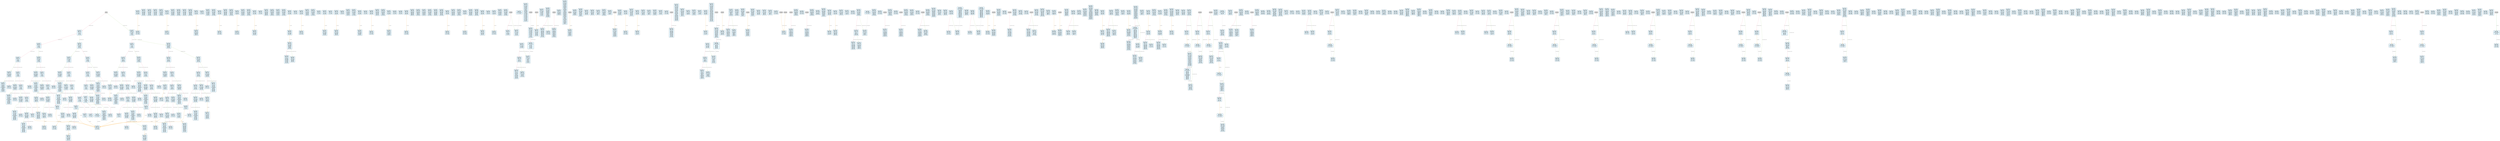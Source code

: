 digraph Static_Complete_CFG {
    rankdir=TB;
    node [shape=box, style="filled, rounded", fontname="Monospace", fontsize=9, margin=0.15];
    edge [fontname="Arial", fontsize=8, penwidth=1.2];
    "block_0" [label="合约: 0xf9ff95...
起始PC: 0x0
终止PC: 0xc
终止指令: JUMPI
---------
0x0: PUSH1
0x2: PUSH1
0x4: MSTORE
0x5: PUSH1
0x7: CALLDATASIZE
0x8: LT
0x9: PUSH2
0xc: JUMPI", fillcolor="#e6f7ff"];
    "block_d" [label="合约: 0xf9ff95...
起始PC: 0xd
终止PC: 0xd
终止指令: INVALID
---------
0xd: INVALID", fillcolor="#e6f7ff"];
    "block_1d" [label="合约: 0xf9ff95...
起始PC: 0x1d
终止PC: 0x27
终止指令: JUMPI
---------
0x1d: DUP1
0x1e: PUSH4
0x23: GT
0x24: PUSH2
0x27: JUMPI", fillcolor="#e6f7ff"];
    "block_28" [label="合约: 0xf9ff95...
起始PC: 0x28
终止PC: 0x32
终止指令: JUMPI
---------
0x28: DUP1
0x29: PUSH4
0x2e: GT
0x2f: PUSH2
0x32: JUMPI", fillcolor="#e6f7ff"];
    "block_33" [label="合约: 0xf9ff95...
起始PC: 0x33
终止PC: 0x3d
终止指令: JUMPI
---------
0x33: DUP1
0x34: PUSH4
0x39: EQ
0x3a: PUSH2
0x3d: JUMPI", fillcolor="#e6f7ff"];
    "block_3e" [label="合约: 0xf9ff95...
起始PC: 0x3e
终止PC: 0x48
终止指令: JUMPI
---------
0x3e: DUP1
0x3f: PUSH4
0x44: EQ
0x45: PUSH2
0x48: JUMPI", fillcolor="#e6f7ff"];
    "block_49" [label="合约: 0xf9ff95...
起始PC: 0x49
终止PC: 0x53
终止指令: JUMPI
---------
0x49: DUP1
0x4a: PUSH4
0x4f: EQ
0x50: PUSH2
0x53: JUMPI", fillcolor="#e6f7ff"];
    "block_54" [label="合约: 0xf9ff95...
起始PC: 0x54
终止PC: 0x5e
终止指令: JUMPI
---------
0x54: DUP1
0x55: PUSH4
0x5a: EQ
0x5b: PUSH2
0x5e: JUMPI", fillcolor="#e6f7ff"];
    "block_5f" [label="合约: 0xf9ff95...
起始PC: 0x5f
终止PC: 0x62
终止指令: JUMP
---------
0x5f: PUSH2
0x62: JUMP", fillcolor="#e6f7ff"];
    "block_63" [label="合约: 0xf9ff95...
起始PC: 0x63
终止PC: 0x6e
终止指令: JUMPI
---------
0x63: JUMPDEST
0x64: DUP1
0x65: PUSH4
0x6a: EQ
0x6b: PUSH2
0x6e: JUMPI", fillcolor="#e6f7ff"];
    "block_6f" [label="合约: 0xf9ff95...
起始PC: 0x6f
终止PC: 0x79
终止指令: JUMPI
---------
0x6f: DUP1
0x70: PUSH4
0x75: EQ
0x76: PUSH2
0x79: JUMPI", fillcolor="#e6f7ff"];
    "block_7a" [label="合约: 0xf9ff95...
起始PC: 0x7a
终止PC: 0x84
终止指令: JUMPI
---------
0x7a: DUP1
0x7b: PUSH4
0x80: EQ
0x81: PUSH2
0x84: JUMPI", fillcolor="#e6f7ff"];
    "block_85" [label="合约: 0xf9ff95...
起始PC: 0x85
终止PC: 0x88
终止指令: JUMP
---------
0x85: PUSH2
0x88: JUMP", fillcolor="#e6f7ff"];
    "block_89" [label="合约: 0xf9ff95...
起始PC: 0x89
终止PC: 0x94
终止指令: JUMPI
---------
0x89: JUMPDEST
0x8a: DUP1
0x8b: PUSH4
0x90: GT
0x91: PUSH2
0x94: JUMPI", fillcolor="#e6f7ff"];
    "block_95" [label="合约: 0xf9ff95...
起始PC: 0x95
终止PC: 0x9f
终止指令: JUMPI
---------
0x95: DUP1
0x96: PUSH4
0x9b: EQ
0x9c: PUSH2
0x9f: JUMPI", fillcolor="#e6f7ff"];
    "block_a0" [label="合约: 0xf9ff95...
起始PC: 0xa0
终止PC: 0xaa
终止指令: JUMPI
---------
0xa0: DUP1
0xa1: PUSH4
0xa6: EQ
0xa7: PUSH2
0xaa: JUMPI", fillcolor="#e6f7ff"];
    "block_ab" [label="合约: 0xf9ff95...
起始PC: 0xab
终止PC: 0xb5
终止指令: JUMPI
---------
0xab: DUP1
0xac: PUSH4
0xb1: EQ
0xb2: PUSH2
0xb5: JUMPI", fillcolor="#e6f7ff"];
    "block_b6" [label="合约: 0xf9ff95...
起始PC: 0xb6
终止PC: 0xc0
终止指令: JUMPI
---------
0xb6: DUP1
0xb7: PUSH4
0xbc: EQ
0xbd: PUSH2
0xc0: JUMPI", fillcolor="#e6f7ff"];
    "block_c1" [label="合约: 0xf9ff95...
起始PC: 0xc1
终止PC: 0xc4
终止指令: JUMP
---------
0xc1: PUSH2
0xc4: JUMP", fillcolor="#e6f7ff"];
    "block_c5" [label="合约: 0xf9ff95...
起始PC: 0xc5
终止PC: 0xd0
终止指令: JUMPI
---------
0xc5: JUMPDEST
0xc6: DUP1
0xc7: PUSH4
0xcc: EQ
0xcd: PUSH2
0xd0: JUMPI", fillcolor="#e6f7ff"];
    "block_d1" [label="合约: 0xf9ff95...
起始PC: 0xd1
终止PC: 0xdb
终止指令: JUMPI
---------
0xd1: DUP1
0xd2: PUSH4
0xd7: EQ
0xd8: PUSH2
0xdb: JUMPI", fillcolor="#e6f7ff"];
    "block_dc" [label="合约: 0xf9ff95...
起始PC: 0xdc
终止PC: 0xe6
终止指令: JUMPI
---------
0xdc: DUP1
0xdd: PUSH4
0xe2: EQ
0xe3: PUSH2
0xe6: JUMPI", fillcolor="#e6f7ff"];
    "block_e7" [label="合约: 0xf9ff95...
起始PC: 0xe7
终止PC: 0xea
终止指令: JUMP
---------
0xe7: PUSH2
0xea: JUMP", fillcolor="#e6f7ff"];
    "block_eb" [label="合约: 0xf9ff95...
起始PC: 0xeb
终止PC: 0xf6
终止指令: JUMPI
---------
0xeb: JUMPDEST
0xec: DUP1
0xed: PUSH4
0xf2: GT
0xf3: PUSH2
0xf6: JUMPI", fillcolor="#e6f7ff"];
    "block_f7" [label="合约: 0xf9ff95...
起始PC: 0xf7
终止PC: 0x101
终止指令: JUMPI
---------
0xf7: DUP1
0xf8: PUSH4
0xfd: GT
0xfe: PUSH2
0x101: JUMPI", fillcolor="#e6f7ff"];
    "block_102" [label="合约: 0xf9ff95...
起始PC: 0x102
终止PC: 0x10c
终止指令: JUMPI
---------
0x102: DUP1
0x103: PUSH4
0x108: EQ
0x109: PUSH2
0x10c: JUMPI", fillcolor="#e6f7ff"];
    "block_10d" [label="合约: 0xf9ff95...
起始PC: 0x10d
终止PC: 0x117
终止指令: JUMPI
---------
0x10d: DUP1
0x10e: PUSH4
0x113: EQ
0x114: PUSH2
0x117: JUMPI", fillcolor="#e6f7ff"];
    "block_118" [label="合约: 0xf9ff95...
起始PC: 0x118
终止PC: 0x122
终止指令: JUMPI
---------
0x118: DUP1
0x119: PUSH4
0x11e: EQ
0x11f: PUSH2
0x122: JUMPI", fillcolor="#e6f7ff"];
    "block_123" [label="合约: 0xf9ff95...
起始PC: 0x123
终止PC: 0x12d
终止指令: JUMPI
---------
0x123: DUP1
0x124: PUSH4
0x129: EQ
0x12a: PUSH2
0x12d: JUMPI", fillcolor="#e6f7ff"];
    "block_12e" [label="合约: 0xf9ff95...
起始PC: 0x12e
终止PC: 0x131
终止指令: JUMP
---------
0x12e: PUSH2
0x131: JUMP", fillcolor="#e6f7ff"];
    "block_132" [label="合约: 0xf9ff95...
起始PC: 0x132
终止PC: 0x13d
终止指令: JUMPI
---------
0x132: JUMPDEST
0x133: DUP1
0x134: PUSH4
0x139: EQ
0x13a: PUSH2
0x13d: JUMPI", fillcolor="#e6f7ff"];
    "block_13e" [label="合约: 0xf9ff95...
起始PC: 0x13e
终止PC: 0x148
终止指令: JUMPI
---------
0x13e: DUP1
0x13f: PUSH4
0x144: EQ
0x145: PUSH2
0x148: JUMPI", fillcolor="#e6f7ff"];
    "block_149" [label="合约: 0xf9ff95...
起始PC: 0x149
终止PC: 0x153
终止指令: JUMPI
---------
0x149: DUP1
0x14a: PUSH4
0x14f: EQ
0x150: PUSH2
0x153: JUMPI", fillcolor="#e6f7ff"];
    "block_154" [label="合约: 0xf9ff95...
起始PC: 0x154
终止PC: 0x157
终止指令: JUMP
---------
0x154: PUSH2
0x157: JUMP", fillcolor="#e6f7ff"];
    "block_158" [label="合约: 0xf9ff95...
起始PC: 0x158
终止PC: 0x163
终止指令: JUMPI
---------
0x158: JUMPDEST
0x159: DUP1
0x15a: PUSH4
0x15f: GT
0x160: PUSH2
0x163: JUMPI", fillcolor="#e6f7ff"];
    "block_164" [label="合约: 0xf9ff95...
起始PC: 0x164
终止PC: 0x16e
终止指令: JUMPI
---------
0x164: DUP1
0x165: PUSH4
0x16a: EQ
0x16b: PUSH2
0x16e: JUMPI", fillcolor="#e6f7ff"];
    "block_16f" [label="合约: 0xf9ff95...
起始PC: 0x16f
终止PC: 0x179
终止指令: JUMPI
---------
0x16f: DUP1
0x170: PUSH4
0x175: EQ
0x176: PUSH2
0x179: JUMPI", fillcolor="#e6f7ff"];
    "block_17a" [label="合约: 0xf9ff95...
起始PC: 0x17a
终止PC: 0x184
终止指令: JUMPI
---------
0x17a: DUP1
0x17b: PUSH4
0x180: EQ
0x181: PUSH2
0x184: JUMPI", fillcolor="#e6f7ff"];
    "block_185" [label="合约: 0xf9ff95...
起始PC: 0x185
终止PC: 0x18f
终止指令: JUMPI
---------
0x185: DUP1
0x186: PUSH4
0x18b: EQ
0x18c: PUSH2
0x18f: JUMPI", fillcolor="#e6f7ff"];
    "block_190" [label="合约: 0xf9ff95...
起始PC: 0x190
终止PC: 0x193
终止指令: JUMP
---------
0x190: PUSH2
0x193: JUMP", fillcolor="#e6f7ff"];
    "block_194" [label="合约: 0xf9ff95...
起始PC: 0x194
终止PC: 0x19f
终止指令: JUMPI
---------
0x194: JUMPDEST
0x195: DUP1
0x196: PUSH4
0x19b: EQ
0x19c: PUSH2
0x19f: JUMPI", fillcolor="#e6f7ff"];
    "block_1a0" [label="合约: 0xf9ff95...
起始PC: 0x1a0
终止PC: 0x1aa
终止指令: JUMPI
---------
0x1a0: DUP1
0x1a1: PUSH4
0x1a6: EQ
0x1a7: PUSH2
0x1aa: JUMPI", fillcolor="#e6f7ff"];
    "block_1ab" [label="合约: 0xf9ff95...
起始PC: 0x1ab
终止PC: 0x1b5
终止指令: JUMPI
---------
0x1ab: DUP1
0x1ac: PUSH4
0x1b1: EQ
0x1b2: PUSH2
0x1b5: JUMPI", fillcolor="#e6f7ff"];
    "block_1b6" [label="合约: 0xf9ff95...
起始PC: 0x1b6
终止PC: 0x1b9
终止指令: JUMP
---------
0x1b6: PUSH2
0x1b9: JUMP", fillcolor="#e6f7ff"];
    "block_1ba" [label="合约: 0xf9ff95...
起始PC: 0x1ba
终止PC: 0x1ba
终止指令: JUMPDEST_PREV
---------
0x1ba: JUMPDEST", fillcolor="#e6f7ff"];
    "block_1bb" [label="合约: 0xf9ff95...
起始PC: 0x1bb
终止PC: 0x1bc
终止指令: INVALID
---------
0x1bb: JUMPDEST
0x1bc: INVALID", fillcolor="#e6f7ff"];
    "block_1bf" [label="合约: 0xf9ff95...
起始PC: 0x1bf
终止PC: 0x1c6
终止指令: JUMPI
---------
0x1bf: JUMPDEST
0x1c0: CALLVALUE
0x1c1: DUP1
0x1c2: ISZERO
0x1c3: PUSH2
0x1c6: JUMPI", fillcolor="#e6f7ff"];
    "block_1c7" [label="合约: 0xf9ff95...
起始PC: 0x1c7
终止PC: 0x1c7
终止指令: INVALID
---------
0x1c7: INVALID", fillcolor="#e6f7ff"];
    "block_1ca" [label="合约: 0xf9ff95...
起始PC: 0x1ca
终止PC: 0x1df
终止指令: JUMP
---------
0x1ca: JUMPDEST
0x1cb: POP
0x1cc: PUSH2
0x1cf: PUSH1
0x1d1: DUP1
0x1d2: CALLDATASIZE
0x1d3: SUB
0x1d4: DUP2
0x1d5: ADD
0x1d6: SWAP1
0x1d7: PUSH2
0x1da: SWAP2
0x1db: SWAP1
0x1dc: PUSH2
0x1df: JUMP", fillcolor="#e6f7ff"];
    "block_1e0" [label="合约: 0xf9ff95...
起始PC: 0x1e0
终止PC: 0x1e4
终止指令: JUMP
---------
0x1e0: JUMPDEST
0x1e1: PUSH2
0x1e4: JUMP", fillcolor="#e6f7ff"];
    "block_1e5" [label="合约: 0xf9ff95...
起始PC: 0x1e5
终止PC: 0x1f1
终止指令: JUMP
---------
0x1e5: JUMPDEST
0x1e6: PUSH1
0x1e8: MLOAD
0x1e9: PUSH2
0x1ec: SWAP2
0x1ed: SWAP1
0x1ee: PUSH2
0x1f1: JUMP", fillcolor="#e6f7ff"];
    "block_1f2" [label="合约: 0xf9ff95...
起始PC: 0x1f2
终止PC: 0x1fa
终止指令: RETURN
---------
0x1f2: JUMPDEST
0x1f3: PUSH1
0x1f5: MLOAD
0x1f6: DUP1
0x1f7: SWAP2
0x1f8: SUB
0x1f9: SWAP1
0x1fa: RETURN", fillcolor="#e6f7ff"];
    "block_1fb" [label="合约: 0xf9ff95...
起始PC: 0x1fb
终止PC: 0x202
终止指令: JUMPI
---------
0x1fb: JUMPDEST
0x1fc: CALLVALUE
0x1fd: DUP1
0x1fe: ISZERO
0x1ff: PUSH2
0x202: JUMPI", fillcolor="#e6f7ff"];
    "block_203" [label="合约: 0xf9ff95...
起始PC: 0x203
终止PC: 0x203
终止指令: INVALID
---------
0x203: INVALID", fillcolor="#e6f7ff"];
    "block_206" [label="合约: 0xf9ff95...
起始PC: 0x206
终止PC: 0x20e
终止指令: JUMP
---------
0x206: JUMPDEST
0x207: POP
0x208: PUSH2
0x20b: PUSH2
0x20e: JUMP", fillcolor="#e6f7ff"];
    "block_20f" [label="合约: 0xf9ff95...
起始PC: 0x20f
终止PC: 0x21b
终止指令: JUMP
---------
0x20f: JUMPDEST
0x210: PUSH1
0x212: MLOAD
0x213: PUSH2
0x216: SWAP2
0x217: SWAP1
0x218: PUSH2
0x21b: JUMP", fillcolor="#e6f7ff"];
    "block_21c" [label="合约: 0xf9ff95...
起始PC: 0x21c
终止PC: 0x224
终止指令: RETURN
---------
0x21c: JUMPDEST
0x21d: PUSH1
0x21f: MLOAD
0x220: DUP1
0x221: SWAP2
0x222: SUB
0x223: SWAP1
0x224: RETURN", fillcolor="#e6f7ff"];
    "block_225" [label="合约: 0xf9ff95...
起始PC: 0x225
终止PC: 0x22c
终止指令: JUMPI
---------
0x225: JUMPDEST
0x226: CALLVALUE
0x227: DUP1
0x228: ISZERO
0x229: PUSH2
0x22c: JUMPI", fillcolor="#e6f7ff"];
    "block_22d" [label="合约: 0xf9ff95...
起始PC: 0x22d
终止PC: 0x22d
终止指令: INVALID
---------
0x22d: INVALID", fillcolor="#e6f7ff"];
    "block_230" [label="合约: 0xf9ff95...
起始PC: 0x230
终止PC: 0x245
终止指令: JUMP
---------
0x230: JUMPDEST
0x231: POP
0x232: PUSH2
0x235: PUSH1
0x237: DUP1
0x238: CALLDATASIZE
0x239: SUB
0x23a: DUP2
0x23b: ADD
0x23c: SWAP1
0x23d: PUSH2
0x240: SWAP2
0x241: SWAP1
0x242: PUSH2
0x245: JUMP", fillcolor="#e6f7ff"];
    "block_246" [label="合约: 0xf9ff95...
起始PC: 0x246
终止PC: 0x24a
终止指令: JUMP
---------
0x246: JUMPDEST
0x247: PUSH2
0x24a: JUMP", fillcolor="#e6f7ff"];
    "block_24b" [label="合约: 0xf9ff95...
起始PC: 0x24b
终止PC: 0x257
终止指令: JUMP
---------
0x24b: JUMPDEST
0x24c: PUSH1
0x24e: MLOAD
0x24f: PUSH2
0x252: SWAP2
0x253: SWAP1
0x254: PUSH2
0x257: JUMP", fillcolor="#e6f7ff"];
    "block_258" [label="合约: 0xf9ff95...
起始PC: 0x258
终止PC: 0x260
终止指令: RETURN
---------
0x258: JUMPDEST
0x259: PUSH1
0x25b: MLOAD
0x25c: DUP1
0x25d: SWAP2
0x25e: SUB
0x25f: SWAP1
0x260: RETURN", fillcolor="#e6f7ff"];
    "block_261" [label="合约: 0xf9ff95...
起始PC: 0x261
终止PC: 0x268
终止指令: JUMPI
---------
0x261: JUMPDEST
0x262: CALLVALUE
0x263: DUP1
0x264: ISZERO
0x265: PUSH2
0x268: JUMPI", fillcolor="#e6f7ff"];
    "block_269" [label="合约: 0xf9ff95...
起始PC: 0x269
终止PC: 0x269
终止指令: INVALID
---------
0x269: INVALID", fillcolor="#e6f7ff"];
    "block_26c" [label="合约: 0xf9ff95...
起始PC: 0x26c
终止PC: 0x274
终止指令: JUMP
---------
0x26c: JUMPDEST
0x26d: POP
0x26e: PUSH2
0x271: PUSH2
0x274: JUMP", fillcolor="#e6f7ff"];
    "block_275" [label="合约: 0xf9ff95...
起始PC: 0x275
终止PC: 0x281
终止指令: JUMP
---------
0x275: JUMPDEST
0x276: PUSH1
0x278: MLOAD
0x279: PUSH2
0x27c: SWAP2
0x27d: SWAP1
0x27e: PUSH2
0x281: JUMP", fillcolor="#e6f7ff"];
    "block_282" [label="合约: 0xf9ff95...
起始PC: 0x282
终止PC: 0x28a
终止指令: RETURN
---------
0x282: JUMPDEST
0x283: PUSH1
0x285: MLOAD
0x286: DUP1
0x287: SWAP2
0x288: SUB
0x289: SWAP1
0x28a: RETURN", fillcolor="#e6f7ff"];
    "block_28b" [label="合约: 0xf9ff95...
起始PC: 0x28b
终止PC: 0x292
终止指令: JUMPI
---------
0x28b: JUMPDEST
0x28c: CALLVALUE
0x28d: DUP1
0x28e: ISZERO
0x28f: PUSH2
0x292: JUMPI", fillcolor="#e6f7ff"];
    "block_293" [label="合约: 0xf9ff95...
起始PC: 0x293
终止PC: 0x293
终止指令: INVALID
---------
0x293: INVALID", fillcolor="#e6f7ff"];
    "block_296" [label="合约: 0xf9ff95...
起始PC: 0x296
终止PC: 0x2ab
终止指令: JUMP
---------
0x296: JUMPDEST
0x297: POP
0x298: PUSH2
0x29b: PUSH1
0x29d: DUP1
0x29e: CALLDATASIZE
0x29f: SUB
0x2a0: DUP2
0x2a1: ADD
0x2a2: SWAP1
0x2a3: PUSH2
0x2a6: SWAP2
0x2a7: SWAP1
0x2a8: PUSH2
0x2ab: JUMP", fillcolor="#e6f7ff"];
    "block_2ac" [label="合约: 0xf9ff95...
起始PC: 0x2ac
终止PC: 0x2b0
终止指令: JUMP
---------
0x2ac: JUMPDEST
0x2ad: PUSH2
0x2b0: JUMP", fillcolor="#e6f7ff"];
    "block_2b1" [label="合约: 0xf9ff95...
起始PC: 0x2b1
终止PC: 0x2b2
终止指令: STOP
---------
0x2b1: JUMPDEST
0x2b2: STOP", fillcolor="#e6f7ff"];
    "block_2b3" [label="合约: 0xf9ff95...
起始PC: 0x2b3
终止PC: 0x2ba
终止指令: JUMPI
---------
0x2b3: JUMPDEST
0x2b4: CALLVALUE
0x2b5: DUP1
0x2b6: ISZERO
0x2b7: PUSH2
0x2ba: JUMPI", fillcolor="#e6f7ff"];
    "block_2bb" [label="合约: 0xf9ff95...
起始PC: 0x2bb
终止PC: 0x2bb
终止指令: INVALID
---------
0x2bb: INVALID", fillcolor="#e6f7ff"];
    "block_2be" [label="合约: 0xf9ff95...
起始PC: 0x2be
终止PC: 0x2c6
终止指令: JUMP
---------
0x2be: JUMPDEST
0x2bf: POP
0x2c0: PUSH2
0x2c3: PUSH2
0x2c6: JUMP", fillcolor="#e6f7ff"];
    "block_2c7" [label="合约: 0xf9ff95...
起始PC: 0x2c7
终止PC: 0x2d3
终止指令: JUMP
---------
0x2c7: JUMPDEST
0x2c8: PUSH1
0x2ca: MLOAD
0x2cb: PUSH2
0x2ce: SWAP2
0x2cf: SWAP1
0x2d0: PUSH2
0x2d3: JUMP", fillcolor="#e6f7ff"];
    "block_2d4" [label="合约: 0xf9ff95...
起始PC: 0x2d4
终止PC: 0x2dc
终止指令: RETURN
---------
0x2d4: JUMPDEST
0x2d5: PUSH1
0x2d7: MLOAD
0x2d8: DUP1
0x2d9: SWAP2
0x2da: SUB
0x2db: SWAP1
0x2dc: RETURN", fillcolor="#e6f7ff"];
    "block_2dd" [label="合约: 0xf9ff95...
起始PC: 0x2dd
终止PC: 0x2e4
终止指令: JUMPI
---------
0x2dd: JUMPDEST
0x2de: CALLVALUE
0x2df: DUP1
0x2e0: ISZERO
0x2e1: PUSH2
0x2e4: JUMPI", fillcolor="#e6f7ff"];
    "block_2e5" [label="合约: 0xf9ff95...
起始PC: 0x2e5
终止PC: 0x2e5
终止指令: INVALID
---------
0x2e5: INVALID", fillcolor="#e6f7ff"];
    "block_2e8" [label="合约: 0xf9ff95...
起始PC: 0x2e8
终止PC: 0x2fd
终止指令: JUMP
---------
0x2e8: JUMPDEST
0x2e9: POP
0x2ea: PUSH2
0x2ed: PUSH1
0x2ef: DUP1
0x2f0: CALLDATASIZE
0x2f1: SUB
0x2f2: DUP2
0x2f3: ADD
0x2f4: SWAP1
0x2f5: PUSH2
0x2f8: SWAP2
0x2f9: SWAP1
0x2fa: PUSH2
0x2fd: JUMP", fillcolor="#e6f7ff"];
    "block_2fe" [label="合约: 0xf9ff95...
起始PC: 0x2fe
终止PC: 0x302
终止指令: JUMP
---------
0x2fe: JUMPDEST
0x2ff: PUSH2
0x302: JUMP", fillcolor="#e6f7ff"];
    "block_303" [label="合约: 0xf9ff95...
起始PC: 0x303
终止PC: 0x30f
终止指令: JUMP
---------
0x303: JUMPDEST
0x304: PUSH1
0x306: MLOAD
0x307: PUSH2
0x30a: SWAP2
0x30b: SWAP1
0x30c: PUSH2
0x30f: JUMP", fillcolor="#e6f7ff"];
    "block_310" [label="合约: 0xf9ff95...
起始PC: 0x310
终止PC: 0x318
终止指令: RETURN
---------
0x310: JUMPDEST
0x311: PUSH1
0x313: MLOAD
0x314: DUP1
0x315: SWAP2
0x316: SUB
0x317: SWAP1
0x318: RETURN", fillcolor="#e6f7ff"];
    "block_319" [label="合约: 0xf9ff95...
起始PC: 0x319
终止PC: 0x320
终止指令: JUMPI
---------
0x319: JUMPDEST
0x31a: CALLVALUE
0x31b: DUP1
0x31c: ISZERO
0x31d: PUSH2
0x320: JUMPI", fillcolor="#e6f7ff"];
    "block_321" [label="合约: 0xf9ff95...
起始PC: 0x321
终止PC: 0x321
终止指令: INVALID
---------
0x321: INVALID", fillcolor="#e6f7ff"];
    "block_324" [label="合约: 0xf9ff95...
起始PC: 0x324
终止PC: 0x339
终止指令: JUMP
---------
0x324: JUMPDEST
0x325: POP
0x326: PUSH2
0x329: PUSH1
0x32b: DUP1
0x32c: CALLDATASIZE
0x32d: SUB
0x32e: DUP2
0x32f: ADD
0x330: SWAP1
0x331: PUSH2
0x334: SWAP2
0x335: SWAP1
0x336: PUSH2
0x339: JUMP", fillcolor="#e6f7ff"];
    "block_33a" [label="合约: 0xf9ff95...
起始PC: 0x33a
终止PC: 0x33e
终止指令: JUMP
---------
0x33a: JUMPDEST
0x33b: PUSH2
0x33e: JUMP", fillcolor="#e6f7ff"];
    "block_33f" [label="合约: 0xf9ff95...
起始PC: 0x33f
终止PC: 0x34b
终止指令: JUMP
---------
0x33f: JUMPDEST
0x340: PUSH1
0x342: MLOAD
0x343: PUSH2
0x346: SWAP2
0x347: SWAP1
0x348: PUSH2
0x34b: JUMP", fillcolor="#e6f7ff"];
    "block_34c" [label="合约: 0xf9ff95...
起始PC: 0x34c
终止PC: 0x354
终止指令: RETURN
---------
0x34c: JUMPDEST
0x34d: PUSH1
0x34f: MLOAD
0x350: DUP1
0x351: SWAP2
0x352: SUB
0x353: SWAP1
0x354: RETURN", fillcolor="#e6f7ff"];
    "block_355" [label="合约: 0xf9ff95...
起始PC: 0x355
终止PC: 0x35c
终止指令: JUMPI
---------
0x355: JUMPDEST
0x356: CALLVALUE
0x357: DUP1
0x358: ISZERO
0x359: PUSH2
0x35c: JUMPI", fillcolor="#e6f7ff"];
    "block_35d" [label="合约: 0xf9ff95...
起始PC: 0x35d
终止PC: 0x35d
终止指令: INVALID
---------
0x35d: INVALID", fillcolor="#e6f7ff"];
    "block_360" [label="合约: 0xf9ff95...
起始PC: 0x360
终止PC: 0x375
终止指令: JUMP
---------
0x360: JUMPDEST
0x361: POP
0x362: PUSH2
0x365: PUSH1
0x367: DUP1
0x368: CALLDATASIZE
0x369: SUB
0x36a: DUP2
0x36b: ADD
0x36c: SWAP1
0x36d: PUSH2
0x370: SWAP2
0x371: SWAP1
0x372: PUSH2
0x375: JUMP", fillcolor="#e6f7ff"];
    "block_376" [label="合约: 0xf9ff95...
起始PC: 0x376
终止PC: 0x37a
终止指令: JUMP
---------
0x376: JUMPDEST
0x377: PUSH2
0x37a: JUMP", fillcolor="#e6f7ff"];
    "block_37b" [label="合约: 0xf9ff95...
起始PC: 0x37b
终止PC: 0x37c
终止指令: STOP
---------
0x37b: JUMPDEST
0x37c: STOP", fillcolor="#e6f7ff"];
    "block_37d" [label="合约: 0xf9ff95...
起始PC: 0x37d
终止PC: 0x384
终止指令: JUMPI
---------
0x37d: JUMPDEST
0x37e: CALLVALUE
0x37f: DUP1
0x380: ISZERO
0x381: PUSH2
0x384: JUMPI", fillcolor="#e6f7ff"];
    "block_385" [label="合约: 0xf9ff95...
起始PC: 0x385
终止PC: 0x385
终止指令: INVALID
---------
0x385: INVALID", fillcolor="#e6f7ff"];
    "block_388" [label="合约: 0xf9ff95...
起始PC: 0x388
终止PC: 0x390
终止指令: JUMP
---------
0x388: JUMPDEST
0x389: POP
0x38a: PUSH2
0x38d: PUSH2
0x390: JUMP", fillcolor="#e6f7ff"];
    "block_391" [label="合约: 0xf9ff95...
起始PC: 0x391
终止PC: 0x39d
终止指令: JUMP
---------
0x391: JUMPDEST
0x392: PUSH1
0x394: MLOAD
0x395: PUSH2
0x398: SWAP2
0x399: SWAP1
0x39a: PUSH2
0x39d: JUMP", fillcolor="#e6f7ff"];
    "block_39e" [label="合约: 0xf9ff95...
起始PC: 0x39e
终止PC: 0x3a6
终止指令: RETURN
---------
0x39e: JUMPDEST
0x39f: PUSH1
0x3a1: MLOAD
0x3a2: DUP1
0x3a3: SWAP2
0x3a4: SUB
0x3a5: SWAP1
0x3a6: RETURN", fillcolor="#e6f7ff"];
    "block_3a7" [label="合约: 0xf9ff95...
起始PC: 0x3a7
终止PC: 0x3ae
终止指令: JUMPI
---------
0x3a7: JUMPDEST
0x3a8: CALLVALUE
0x3a9: DUP1
0x3aa: ISZERO
0x3ab: PUSH2
0x3ae: JUMPI", fillcolor="#e6f7ff"];
    "block_3af" [label="合约: 0xf9ff95...
起始PC: 0x3af
终止PC: 0x3af
终止指令: INVALID
---------
0x3af: INVALID", fillcolor="#e6f7ff"];
    "block_3b2" [label="合约: 0xf9ff95...
起始PC: 0x3b2
终止PC: 0x3ba
终止指令: JUMP
---------
0x3b2: JUMPDEST
0x3b3: POP
0x3b4: PUSH2
0x3b7: PUSH2
0x3ba: JUMP", fillcolor="#e6f7ff"];
    "block_3bb" [label="合约: 0xf9ff95...
起始PC: 0x3bb
终止PC: 0x3c7
终止指令: JUMP
---------
0x3bb: JUMPDEST
0x3bc: PUSH1
0x3be: MLOAD
0x3bf: PUSH2
0x3c2: SWAP2
0x3c3: SWAP1
0x3c4: PUSH2
0x3c7: JUMP", fillcolor="#e6f7ff"];
    "block_3c8" [label="合约: 0xf9ff95...
起始PC: 0x3c8
终止PC: 0x3d0
终止指令: RETURN
---------
0x3c8: JUMPDEST
0x3c9: PUSH1
0x3cb: MLOAD
0x3cc: DUP1
0x3cd: SWAP2
0x3ce: SUB
0x3cf: SWAP1
0x3d0: RETURN", fillcolor="#e6f7ff"];
    "block_3d1" [label="合约: 0xf9ff95...
起始PC: 0x3d1
终止PC: 0x3d8
终止指令: JUMPI
---------
0x3d1: JUMPDEST
0x3d2: CALLVALUE
0x3d3: DUP1
0x3d4: ISZERO
0x3d5: PUSH2
0x3d8: JUMPI", fillcolor="#e6f7ff"];
    "block_3d9" [label="合约: 0xf9ff95...
起始PC: 0x3d9
终止PC: 0x3d9
终止指令: INVALID
---------
0x3d9: INVALID", fillcolor="#e6f7ff"];
    "block_3dc" [label="合约: 0xf9ff95...
起始PC: 0x3dc
终止PC: 0x3f1
终止指令: JUMP
---------
0x3dc: JUMPDEST
0x3dd: POP
0x3de: PUSH2
0x3e1: PUSH1
0x3e3: DUP1
0x3e4: CALLDATASIZE
0x3e5: SUB
0x3e6: DUP2
0x3e7: ADD
0x3e8: SWAP1
0x3e9: PUSH2
0x3ec: SWAP2
0x3ed: SWAP1
0x3ee: PUSH2
0x3f1: JUMP", fillcolor="#e6f7ff"];
    "block_3f2" [label="合约: 0xf9ff95...
起始PC: 0x3f2
终止PC: 0x3f6
终止指令: JUMP
---------
0x3f2: JUMPDEST
0x3f3: PUSH2
0x3f6: JUMP", fillcolor="#e6f7ff"];
    "block_3f7" [label="合约: 0xf9ff95...
起始PC: 0x3f7
终止PC: 0x3f8
终止指令: STOP
---------
0x3f7: JUMPDEST
0x3f8: STOP", fillcolor="#e6f7ff"];
    "block_3f9" [label="合约: 0xf9ff95...
起始PC: 0x3f9
终止PC: 0x400
终止指令: JUMPI
---------
0x3f9: JUMPDEST
0x3fa: CALLVALUE
0x3fb: DUP1
0x3fc: ISZERO
0x3fd: PUSH2
0x400: JUMPI", fillcolor="#e6f7ff"];
    "block_401" [label="合约: 0xf9ff95...
起始PC: 0x401
终止PC: 0x401
终止指令: INVALID
---------
0x401: INVALID", fillcolor="#e6f7ff"];
    "block_404" [label="合约: 0xf9ff95...
起始PC: 0x404
终止PC: 0x419
终止指令: JUMP
---------
0x404: JUMPDEST
0x405: POP
0x406: PUSH2
0x409: PUSH1
0x40b: DUP1
0x40c: CALLDATASIZE
0x40d: SUB
0x40e: DUP2
0x40f: ADD
0x410: SWAP1
0x411: PUSH2
0x414: SWAP2
0x415: SWAP1
0x416: PUSH2
0x419: JUMP", fillcolor="#e6f7ff"];
    "block_41a" [label="合约: 0xf9ff95...
起始PC: 0x41a
终止PC: 0x41e
终止指令: JUMP
---------
0x41a: JUMPDEST
0x41b: PUSH2
0x41e: JUMP", fillcolor="#e6f7ff"];
    "block_41f" [label="合约: 0xf9ff95...
起始PC: 0x41f
终止PC: 0x42b
终止指令: JUMP
---------
0x41f: JUMPDEST
0x420: PUSH1
0x422: MLOAD
0x423: PUSH2
0x426: SWAP2
0x427: SWAP1
0x428: PUSH2
0x42b: JUMP", fillcolor="#e6f7ff"];
    "block_42c" [label="合约: 0xf9ff95...
起始PC: 0x42c
终止PC: 0x434
终止指令: RETURN
---------
0x42c: JUMPDEST
0x42d: PUSH1
0x42f: MLOAD
0x430: DUP1
0x431: SWAP2
0x432: SUB
0x433: SWAP1
0x434: RETURN", fillcolor="#e6f7ff"];
    "block_435" [label="合约: 0xf9ff95...
起始PC: 0x435
终止PC: 0x43c
终止指令: JUMPI
---------
0x435: JUMPDEST
0x436: CALLVALUE
0x437: DUP1
0x438: ISZERO
0x439: PUSH2
0x43c: JUMPI", fillcolor="#e6f7ff"];
    "block_43d" [label="合约: 0xf9ff95...
起始PC: 0x43d
终止PC: 0x43d
终止指令: INVALID
---------
0x43d: INVALID", fillcolor="#e6f7ff"];
    "block_440" [label="合约: 0xf9ff95...
起始PC: 0x440
终止PC: 0x448
终止指令: JUMP
---------
0x440: JUMPDEST
0x441: POP
0x442: PUSH2
0x445: PUSH2
0x448: JUMP", fillcolor="#e6f7ff"];
    "block_449" [label="合约: 0xf9ff95...
起始PC: 0x449
终止PC: 0x44a
终止指令: STOP
---------
0x449: JUMPDEST
0x44a: STOP", fillcolor="#e6f7ff"];
    "block_44b" [label="合约: 0xf9ff95...
起始PC: 0x44b
终止PC: 0x452
终止指令: JUMPI
---------
0x44b: JUMPDEST
0x44c: CALLVALUE
0x44d: DUP1
0x44e: ISZERO
0x44f: PUSH2
0x452: JUMPI", fillcolor="#e6f7ff"];
    "block_453" [label="合约: 0xf9ff95...
起始PC: 0x453
终止PC: 0x453
终止指令: INVALID
---------
0x453: INVALID", fillcolor="#e6f7ff"];
    "block_456" [label="合约: 0xf9ff95...
起始PC: 0x456
终止PC: 0x46b
终止指令: JUMP
---------
0x456: JUMPDEST
0x457: POP
0x458: PUSH2
0x45b: PUSH1
0x45d: DUP1
0x45e: CALLDATASIZE
0x45f: SUB
0x460: DUP2
0x461: ADD
0x462: SWAP1
0x463: PUSH2
0x466: SWAP2
0x467: SWAP1
0x468: PUSH2
0x46b: JUMP", fillcolor="#e6f7ff"];
    "block_46c" [label="合约: 0xf9ff95...
起始PC: 0x46c
终止PC: 0x470
终止指令: JUMP
---------
0x46c: JUMPDEST
0x46d: PUSH2
0x470: JUMP", fillcolor="#e6f7ff"];
    "block_471" [label="合约: 0xf9ff95...
起始PC: 0x471
终止PC: 0x472
终止指令: STOP
---------
0x471: JUMPDEST
0x472: STOP", fillcolor="#e6f7ff"];
    "block_473" [label="合约: 0xf9ff95...
起始PC: 0x473
终止PC: 0x47a
终止指令: JUMPI
---------
0x473: JUMPDEST
0x474: CALLVALUE
0x475: DUP1
0x476: ISZERO
0x477: PUSH2
0x47a: JUMPI", fillcolor="#e6f7ff"];
    "block_47b" [label="合约: 0xf9ff95...
起始PC: 0x47b
终止PC: 0x47b
终止指令: INVALID
---------
0x47b: INVALID", fillcolor="#e6f7ff"];
    "block_47e" [label="合约: 0xf9ff95...
起始PC: 0x47e
终止PC: 0x493
终止指令: JUMP
---------
0x47e: JUMPDEST
0x47f: POP
0x480: PUSH2
0x483: PUSH1
0x485: DUP1
0x486: CALLDATASIZE
0x487: SUB
0x488: DUP2
0x489: ADD
0x48a: SWAP1
0x48b: PUSH2
0x48e: SWAP2
0x48f: SWAP1
0x490: PUSH2
0x493: JUMP", fillcolor="#e6f7ff"];
    "block_494" [label="合约: 0xf9ff95...
起始PC: 0x494
终止PC: 0x498
终止指令: JUMP
---------
0x494: JUMPDEST
0x495: PUSH2
0x498: JUMP", fillcolor="#e6f7ff"];
    "block_499" [label="合约: 0xf9ff95...
起始PC: 0x499
终止PC: 0x49a
终止指令: STOP
---------
0x499: JUMPDEST
0x49a: STOP", fillcolor="#e6f7ff"];
    "block_49b" [label="合约: 0xf9ff95...
起始PC: 0x49b
终止PC: 0x4a2
终止指令: JUMPI
---------
0x49b: JUMPDEST
0x49c: CALLVALUE
0x49d: DUP1
0x49e: ISZERO
0x49f: PUSH2
0x4a2: JUMPI", fillcolor="#e6f7ff"];
    "block_4a3" [label="合约: 0xf9ff95...
起始PC: 0x4a3
终止PC: 0x4a3
终止指令: INVALID
---------
0x4a3: INVALID", fillcolor="#e6f7ff"];
    "block_4a6" [label="合约: 0xf9ff95...
起始PC: 0x4a6
终止PC: 0x4ae
终止指令: JUMP
---------
0x4a6: JUMPDEST
0x4a7: POP
0x4a8: PUSH2
0x4ab: PUSH2
0x4ae: JUMP", fillcolor="#e6f7ff"];
    "block_4af" [label="合约: 0xf9ff95...
起始PC: 0x4af
终止PC: 0x4bb
终止指令: JUMP
---------
0x4af: JUMPDEST
0x4b0: PUSH1
0x4b2: MLOAD
0x4b3: PUSH2
0x4b6: SWAP2
0x4b7: SWAP1
0x4b8: PUSH2
0x4bb: JUMP", fillcolor="#e6f7ff"];
    "block_4bc" [label="合约: 0xf9ff95...
起始PC: 0x4bc
终止PC: 0x4c4
终止指令: RETURN
---------
0x4bc: JUMPDEST
0x4bd: PUSH1
0x4bf: MLOAD
0x4c0: DUP1
0x4c1: SWAP2
0x4c2: SUB
0x4c3: SWAP1
0x4c4: RETURN", fillcolor="#e6f7ff"];
    "block_4c5" [label="合约: 0xf9ff95...
起始PC: 0x4c5
终止PC: 0x4cc
终止指令: JUMPI
---------
0x4c5: JUMPDEST
0x4c6: CALLVALUE
0x4c7: DUP1
0x4c8: ISZERO
0x4c9: PUSH2
0x4cc: JUMPI", fillcolor="#e6f7ff"];
    "block_4cd" [label="合约: 0xf9ff95...
起始PC: 0x4cd
终止PC: 0x4cd
终止指令: INVALID
---------
0x4cd: INVALID", fillcolor="#e6f7ff"];
    "block_4d0" [label="合约: 0xf9ff95...
起始PC: 0x4d0
终止PC: 0x4e5
终止指令: JUMP
---------
0x4d0: JUMPDEST
0x4d1: POP
0x4d2: PUSH2
0x4d5: PUSH1
0x4d7: DUP1
0x4d8: CALLDATASIZE
0x4d9: SUB
0x4da: DUP2
0x4db: ADD
0x4dc: SWAP1
0x4dd: PUSH2
0x4e0: SWAP2
0x4e1: SWAP1
0x4e2: PUSH2
0x4e5: JUMP", fillcolor="#e6f7ff"];
    "block_4e6" [label="合约: 0xf9ff95...
起始PC: 0x4e6
终止PC: 0x4ea
终止指令: JUMP
---------
0x4e6: JUMPDEST
0x4e7: PUSH2
0x4ea: JUMP", fillcolor="#e6f7ff"];
    "block_4eb" [label="合约: 0xf9ff95...
起始PC: 0x4eb
终止PC: 0x4ec
终止指令: STOP
---------
0x4eb: JUMPDEST
0x4ec: STOP", fillcolor="#e6f7ff"];
    "block_4ed" [label="合约: 0xf9ff95...
起始PC: 0x4ed
终止PC: 0x4f4
终止指令: JUMPI
---------
0x4ed: JUMPDEST
0x4ee: CALLVALUE
0x4ef: DUP1
0x4f0: ISZERO
0x4f1: PUSH2
0x4f4: JUMPI", fillcolor="#e6f7ff"];
    "block_4f5" [label="合约: 0xf9ff95...
起始PC: 0x4f5
终止PC: 0x4f5
终止指令: INVALID
---------
0x4f5: INVALID", fillcolor="#e6f7ff"];
    "block_4f8" [label="合约: 0xf9ff95...
起始PC: 0x4f8
终止PC: 0x50d
终止指令: JUMP
---------
0x4f8: JUMPDEST
0x4f9: POP
0x4fa: PUSH2
0x4fd: PUSH1
0x4ff: DUP1
0x500: CALLDATASIZE
0x501: SUB
0x502: DUP2
0x503: ADD
0x504: SWAP1
0x505: PUSH2
0x508: SWAP2
0x509: SWAP1
0x50a: PUSH2
0x50d: JUMP", fillcolor="#e6f7ff"];
    "block_50e" [label="合约: 0xf9ff95...
起始PC: 0x50e
终止PC: 0x512
终止指令: JUMP
---------
0x50e: JUMPDEST
0x50f: PUSH2
0x512: JUMP", fillcolor="#e6f7ff"];
    "block_513" [label="合约: 0xf9ff95...
起始PC: 0x513
终止PC: 0x51f
终止指令: JUMP
---------
0x513: JUMPDEST
0x514: PUSH1
0x516: MLOAD
0x517: PUSH2
0x51a: SWAP2
0x51b: SWAP1
0x51c: PUSH2
0x51f: JUMP", fillcolor="#e6f7ff"];
    "block_520" [label="合约: 0xf9ff95...
起始PC: 0x520
终止PC: 0x528
终止指令: RETURN
---------
0x520: JUMPDEST
0x521: PUSH1
0x523: MLOAD
0x524: DUP1
0x525: SWAP2
0x526: SUB
0x527: SWAP1
0x528: RETURN", fillcolor="#e6f7ff"];
    "block_529" [label="合约: 0xf9ff95...
起始PC: 0x529
终止PC: 0x530
终止指令: JUMPI
---------
0x529: JUMPDEST
0x52a: CALLVALUE
0x52b: DUP1
0x52c: ISZERO
0x52d: PUSH2
0x530: JUMPI", fillcolor="#e6f7ff"];
    "block_531" [label="合约: 0xf9ff95...
起始PC: 0x531
终止PC: 0x531
终止指令: INVALID
---------
0x531: INVALID", fillcolor="#e6f7ff"];
    "block_534" [label="合约: 0xf9ff95...
起始PC: 0x534
终止PC: 0x549
终止指令: JUMP
---------
0x534: JUMPDEST
0x535: POP
0x536: PUSH2
0x539: PUSH1
0x53b: DUP1
0x53c: CALLDATASIZE
0x53d: SUB
0x53e: DUP2
0x53f: ADD
0x540: SWAP1
0x541: PUSH2
0x544: SWAP2
0x545: SWAP1
0x546: PUSH2
0x549: JUMP", fillcolor="#e6f7ff"];
    "block_54a" [label="合约: 0xf9ff95...
起始PC: 0x54a
终止PC: 0x54e
终止指令: JUMP
---------
0x54a: JUMPDEST
0x54b: PUSH2
0x54e: JUMP", fillcolor="#e6f7ff"];
    "block_54f" [label="合约: 0xf9ff95...
起始PC: 0x54f
终止PC: 0x550
终止指令: STOP
---------
0x54f: JUMPDEST
0x550: STOP", fillcolor="#e6f7ff"];
    "block_551" [label="合约: 0xf9ff95...
起始PC: 0x551
终止PC: 0x558
终止指令: JUMPI
---------
0x551: JUMPDEST
0x552: CALLVALUE
0x553: DUP1
0x554: ISZERO
0x555: PUSH2
0x558: JUMPI", fillcolor="#e6f7ff"];
    "block_559" [label="合约: 0xf9ff95...
起始PC: 0x559
终止PC: 0x559
终止指令: INVALID
---------
0x559: INVALID", fillcolor="#e6f7ff"];
    "block_55c" [label="合约: 0xf9ff95...
起始PC: 0x55c
终止PC: 0x564
终止指令: JUMP
---------
0x55c: JUMPDEST
0x55d: POP
0x55e: PUSH2
0x561: PUSH2
0x564: JUMP", fillcolor="#e6f7ff"];
    "block_565" [label="合约: 0xf9ff95...
起始PC: 0x565
终止PC: 0x566
终止指令: STOP
---------
0x565: JUMPDEST
0x566: STOP", fillcolor="#e6f7ff"];
    "block_567" [label="合约: 0xf9ff95...
起始PC: 0x567
终止PC: 0x56e
终止指令: JUMPI
---------
0x567: JUMPDEST
0x568: CALLVALUE
0x569: DUP1
0x56a: ISZERO
0x56b: PUSH2
0x56e: JUMPI", fillcolor="#e6f7ff"];
    "block_56f" [label="合约: 0xf9ff95...
起始PC: 0x56f
终止PC: 0x56f
终止指令: INVALID
---------
0x56f: INVALID", fillcolor="#e6f7ff"];
    "block_572" [label="合约: 0xf9ff95...
起始PC: 0x572
终止PC: 0x587
终止指令: JUMP
---------
0x572: JUMPDEST
0x573: POP
0x574: PUSH2
0x577: PUSH1
0x579: DUP1
0x57a: CALLDATASIZE
0x57b: SUB
0x57c: DUP2
0x57d: ADD
0x57e: SWAP1
0x57f: PUSH2
0x582: SWAP2
0x583: SWAP1
0x584: PUSH2
0x587: JUMP", fillcolor="#e6f7ff"];
    "block_588" [label="合约: 0xf9ff95...
起始PC: 0x588
终止PC: 0x58c
终止指令: JUMP
---------
0x588: JUMPDEST
0x589: PUSH2
0x58c: JUMP", fillcolor="#e6f7ff"];
    "block_58d" [label="合约: 0xf9ff95...
起始PC: 0x58d
终止PC: 0x599
终止指令: JUMP
---------
0x58d: JUMPDEST
0x58e: PUSH1
0x590: MLOAD
0x591: PUSH2
0x594: SWAP2
0x595: SWAP1
0x596: PUSH2
0x599: JUMP", fillcolor="#e6f7ff"];
    "block_59a" [label="合约: 0xf9ff95...
起始PC: 0x59a
终止PC: 0x5a2
终止指令: RETURN
---------
0x59a: JUMPDEST
0x59b: PUSH1
0x59d: MLOAD
0x59e: DUP1
0x59f: SWAP2
0x5a0: SUB
0x5a1: SWAP1
0x5a2: RETURN", fillcolor="#e6f7ff"];
    "block_5a3" [label="合约: 0xf9ff95...
起始PC: 0x5a3
终止PC: 0x5aa
终止指令: JUMPI
---------
0x5a3: JUMPDEST
0x5a4: CALLVALUE
0x5a5: DUP1
0x5a6: ISZERO
0x5a7: PUSH2
0x5aa: JUMPI", fillcolor="#e6f7ff"];
    "block_5ab" [label="合约: 0xf9ff95...
起始PC: 0x5ab
终止PC: 0x5ab
终止指令: INVALID
---------
0x5ab: INVALID", fillcolor="#e6f7ff"];
    "block_5ae" [label="合约: 0xf9ff95...
起始PC: 0x5ae
终止PC: 0x5b6
终止指令: JUMP
---------
0x5ae: JUMPDEST
0x5af: POP
0x5b0: PUSH2
0x5b3: PUSH2
0x5b6: JUMP", fillcolor="#e6f7ff"];
    "block_5b7" [label="合约: 0xf9ff95...
起始PC: 0x5b7
终止PC: 0x5c3
终止指令: JUMP
---------
0x5b7: JUMPDEST
0x5b8: PUSH1
0x5ba: MLOAD
0x5bb: PUSH2
0x5be: SWAP2
0x5bf: SWAP1
0x5c0: PUSH2
0x5c3: JUMP", fillcolor="#e6f7ff"];
    "block_5c4" [label="合约: 0xf9ff95...
起始PC: 0x5c4
终止PC: 0x5cc
终止指令: RETURN
---------
0x5c4: JUMPDEST
0x5c5: PUSH1
0x5c7: MLOAD
0x5c8: DUP1
0x5c9: SWAP2
0x5ca: SUB
0x5cb: SWAP1
0x5cc: RETURN", fillcolor="#e6f7ff"];
    "block_5cd" [label="合约: 0xf9ff95...
起始PC: 0x5cd
终止PC: 0x5d4
终止指令: JUMPI
---------
0x5cd: JUMPDEST
0x5ce: CALLVALUE
0x5cf: DUP1
0x5d0: ISZERO
0x5d1: PUSH2
0x5d4: JUMPI", fillcolor="#e6f7ff"];
    "block_5d5" [label="合约: 0xf9ff95...
起始PC: 0x5d5
终止PC: 0x5d5
终止指令: INVALID
---------
0x5d5: INVALID", fillcolor="#e6f7ff"];
    "block_5d8" [label="合约: 0xf9ff95...
起始PC: 0x5d8
终止PC: 0x5e0
终止指令: JUMP
---------
0x5d8: JUMPDEST
0x5d9: POP
0x5da: PUSH2
0x5dd: PUSH2
0x5e0: JUMP", fillcolor="#e6f7ff"];
    "block_5e1" [label="合约: 0xf9ff95...
起始PC: 0x5e1
终止PC: 0x5ed
终止指令: JUMP
---------
0x5e1: JUMPDEST
0x5e2: PUSH1
0x5e4: MLOAD
0x5e5: PUSH2
0x5e8: SWAP2
0x5e9: SWAP1
0x5ea: PUSH2
0x5ed: JUMP", fillcolor="#e6f7ff"];
    "block_5ee" [label="合约: 0xf9ff95...
起始PC: 0x5ee
终止PC: 0x5f6
终止指令: RETURN
---------
0x5ee: JUMPDEST
0x5ef: PUSH1
0x5f1: MLOAD
0x5f2: DUP1
0x5f3: SWAP2
0x5f4: SUB
0x5f5: SWAP1
0x5f6: RETURN", fillcolor="#e6f7ff"];
    "block_5f7" [label="合约: 0xf9ff95...
起始PC: 0x5f7
终止PC: 0x5fe
终止指令: JUMPI
---------
0x5f7: JUMPDEST
0x5f8: CALLVALUE
0x5f9: DUP1
0x5fa: ISZERO
0x5fb: PUSH2
0x5fe: JUMPI", fillcolor="#e6f7ff"];
    "block_5ff" [label="合约: 0xf9ff95...
起始PC: 0x5ff
终止PC: 0x5ff
终止指令: INVALID
---------
0x5ff: INVALID", fillcolor="#e6f7ff"];
    "block_602" [label="合约: 0xf9ff95...
起始PC: 0x602
终止PC: 0x617
终止指令: JUMP
---------
0x602: JUMPDEST
0x603: POP
0x604: PUSH2
0x607: PUSH1
0x609: DUP1
0x60a: CALLDATASIZE
0x60b: SUB
0x60c: DUP2
0x60d: ADD
0x60e: SWAP1
0x60f: PUSH2
0x612: SWAP2
0x613: SWAP1
0x614: PUSH2
0x617: JUMP", fillcolor="#e6f7ff"];
    "block_618" [label="合约: 0xf9ff95...
起始PC: 0x618
终止PC: 0x61c
终止指令: JUMP
---------
0x618: JUMPDEST
0x619: PUSH2
0x61c: JUMP", fillcolor="#e6f7ff"];
    "block_61d" [label="合约: 0xf9ff95...
起始PC: 0x61d
终止PC: 0x629
终止指令: JUMP
---------
0x61d: JUMPDEST
0x61e: PUSH1
0x620: MLOAD
0x621: PUSH2
0x624: SWAP2
0x625: SWAP1
0x626: PUSH2
0x629: JUMP", fillcolor="#e6f7ff"];
    "block_62a" [label="合约: 0xf9ff95...
起始PC: 0x62a
终止PC: 0x632
终止指令: RETURN
---------
0x62a: JUMPDEST
0x62b: PUSH1
0x62d: MLOAD
0x62e: DUP1
0x62f: SWAP2
0x630: SUB
0x631: SWAP1
0x632: RETURN", fillcolor="#e6f7ff"];
    "block_633" [label="合约: 0xf9ff95...
起始PC: 0x633
终止PC: 0x63a
终止指令: JUMPI
---------
0x633: JUMPDEST
0x634: CALLVALUE
0x635: DUP1
0x636: ISZERO
0x637: PUSH2
0x63a: JUMPI", fillcolor="#e6f7ff"];
    "block_63b" [label="合约: 0xf9ff95...
起始PC: 0x63b
终止PC: 0x63b
终止指令: INVALID
---------
0x63b: INVALID", fillcolor="#e6f7ff"];
    "block_63e" [label="合约: 0xf9ff95...
起始PC: 0x63e
终止PC: 0x653
终止指令: JUMP
---------
0x63e: JUMPDEST
0x63f: POP
0x640: PUSH2
0x643: PUSH1
0x645: DUP1
0x646: CALLDATASIZE
0x647: SUB
0x648: DUP2
0x649: ADD
0x64a: SWAP1
0x64b: PUSH2
0x64e: SWAP2
0x64f: SWAP1
0x650: PUSH2
0x653: JUMP", fillcolor="#e6f7ff"];
    "block_654" [label="合约: 0xf9ff95...
起始PC: 0x654
终止PC: 0x658
终止指令: JUMP
---------
0x654: JUMPDEST
0x655: PUSH2
0x658: JUMP", fillcolor="#e6f7ff"];
    "block_659" [label="合约: 0xf9ff95...
起始PC: 0x659
终止PC: 0x665
终止指令: JUMP
---------
0x659: JUMPDEST
0x65a: PUSH1
0x65c: MLOAD
0x65d: PUSH2
0x660: SWAP2
0x661: SWAP1
0x662: PUSH2
0x665: JUMP", fillcolor="#e6f7ff"];
    "block_666" [label="合约: 0xf9ff95...
起始PC: 0x666
终止PC: 0x66e
终止指令: RETURN
---------
0x666: JUMPDEST
0x667: PUSH1
0x669: MLOAD
0x66a: DUP1
0x66b: SWAP2
0x66c: SUB
0x66d: SWAP1
0x66e: RETURN", fillcolor="#e6f7ff"];
    "block_66f" [label="合约: 0xf9ff95...
起始PC: 0x66f
终止PC: 0x676
终止指令: JUMPI
---------
0x66f: JUMPDEST
0x670: CALLVALUE
0x671: DUP1
0x672: ISZERO
0x673: PUSH2
0x676: JUMPI", fillcolor="#e6f7ff"];
    "block_677" [label="合约: 0xf9ff95...
起始PC: 0x677
终止PC: 0x677
终止指令: INVALID
---------
0x677: INVALID", fillcolor="#e6f7ff"];
    "block_67a" [label="合约: 0xf9ff95...
起始PC: 0x67a
终止PC: 0x68f
终止指令: JUMP
---------
0x67a: JUMPDEST
0x67b: POP
0x67c: PUSH2
0x67f: PUSH1
0x681: DUP1
0x682: CALLDATASIZE
0x683: SUB
0x684: DUP2
0x685: ADD
0x686: SWAP1
0x687: PUSH2
0x68a: SWAP2
0x68b: SWAP1
0x68c: PUSH2
0x68f: JUMP", fillcolor="#e6f7ff"];
    "block_690" [label="合约: 0xf9ff95...
起始PC: 0x690
终止PC: 0x694
终止指令: JUMP
---------
0x690: JUMPDEST
0x691: PUSH2
0x694: JUMP", fillcolor="#e6f7ff"];
    "block_695" [label="合约: 0xf9ff95...
起始PC: 0x695
终止PC: 0x696
终止指令: STOP
---------
0x695: JUMPDEST
0x696: STOP", fillcolor="#e6f7ff"];
    "block_697" [label="合约: 0xf9ff95...
起始PC: 0x697
终止PC: 0x69e
终止指令: JUMPI
---------
0x697: JUMPDEST
0x698: CALLVALUE
0x699: DUP1
0x69a: ISZERO
0x69b: PUSH2
0x69e: JUMPI", fillcolor="#e6f7ff"];
    "block_69f" [label="合约: 0xf9ff95...
起始PC: 0x69f
终止PC: 0x69f
终止指令: INVALID
---------
0x69f: INVALID", fillcolor="#e6f7ff"];
    "block_6a2" [label="合约: 0xf9ff95...
起始PC: 0x6a2
终止PC: 0x6b7
终止指令: JUMP
---------
0x6a2: JUMPDEST
0x6a3: POP
0x6a4: PUSH2
0x6a7: PUSH1
0x6a9: DUP1
0x6aa: CALLDATASIZE
0x6ab: SUB
0x6ac: DUP2
0x6ad: ADD
0x6ae: SWAP1
0x6af: PUSH2
0x6b2: SWAP2
0x6b3: SWAP1
0x6b4: PUSH2
0x6b7: JUMP", fillcolor="#e6f7ff"];
    "block_6b8" [label="合约: 0xf9ff95...
起始PC: 0x6b8
终止PC: 0x6bc
终止指令: JUMP
---------
0x6b8: JUMPDEST
0x6b9: PUSH2
0x6bc: JUMP", fillcolor="#e6f7ff"];
    "block_6bd" [label="合约: 0xf9ff95...
起始PC: 0x6bd
终止PC: 0x6c9
终止指令: JUMP
---------
0x6bd: JUMPDEST
0x6be: PUSH1
0x6c0: MLOAD
0x6c1: PUSH2
0x6c4: SWAP2
0x6c5: SWAP1
0x6c6: PUSH2
0x6c9: JUMP", fillcolor="#e6f7ff"];
    "block_6ca" [label="合约: 0xf9ff95...
起始PC: 0x6ca
终止PC: 0x6d2
终止指令: RETURN
---------
0x6ca: JUMPDEST
0x6cb: PUSH1
0x6cd: MLOAD
0x6ce: DUP1
0x6cf: SWAP2
0x6d0: SUB
0x6d1: SWAP1
0x6d2: RETURN", fillcolor="#e6f7ff"];
    "block_6d3" [label="合约: 0xf9ff95...
起始PC: 0x6d3
终止PC: 0x6d4
终止指令: INVALID
---------
0x6d3: JUMPDEST
0x6d4: INVALID", fillcolor="#e6f7ff"];
    "block_73b" [label="合约: 0xf9ff95...
起始PC: 0x73b
终止PC: 0x743
终止指令: JUMP
---------
0x73b: POP
0x73c: PUSH2
0x73f: DUP3
0x740: PUSH2
0x743: JUMP", fillcolor="#e6f7ff"];
    "block_744" [label="合约: 0xf9ff95...
起始PC: 0x744
终止PC: 0x744
终止指令: JUMPDEST_PREV
---------
0x744: JUMPDEST", fillcolor="#e6f7ff"];
    "block_745" [label="合约: 0xf9ff95...
起始PC: 0x745
终止PC: 0x74b
终止指令: JUMP
---------
0x745: JUMPDEST
0x746: SWAP1
0x747: POP
0x748: SWAP2
0x749: SWAP1
0x74a: POP
0x74b: JUMP", fillcolor="#e6f7ff"];
    "block_74c" [label="合约: 0xf9ff95...
起始PC: 0x74c
终止PC: 0x75a
终止指令: JUMP
---------
0x74c: JUMPDEST
0x74d: PUSH1
0x74f: PUSH1
0x751: DUP1
0x752: SLOAD
0x753: PUSH2
0x756: SWAP1
0x757: PUSH2
0x75a: JUMP", fillcolor="#e6f7ff"];
    "block_75b" [label="合约: 0xf9ff95...
起始PC: 0x75b
终止PC: 0x786
终止指令: JUMP
---------
0x75b: JUMPDEST
0x75c: DUP1
0x75d: PUSH1
0x75f: ADD
0x760: PUSH1
0x762: DUP1
0x763: SWAP2
0x764: DIV
0x765: MUL
0x766: PUSH1
0x768: ADD
0x769: PUSH1
0x76b: MLOAD
0x76c: SWAP1
0x76d: DUP2
0x76e: ADD
0x76f: PUSH1
0x771: MSTORE
0x772: DUP1
0x773: SWAP3
0x774: SWAP2
0x775: SWAP1
0x776: DUP2
0x777: DUP2
0x778: MSTORE
0x779: PUSH1
0x77b: ADD
0x77c: DUP3
0x77d: DUP1
0x77e: SLOAD
0x77f: PUSH2
0x782: SWAP1
0x783: PUSH2
0x786: JUMP", fillcolor="#e6f7ff"];
    "block_787" [label="合约: 0xf9ff95...
起始PC: 0x787
终止PC: 0x78d
终止指令: JUMPI
---------
0x787: JUMPDEST
0x788: DUP1
0x789: ISZERO
0x78a: PUSH2
0x78d: JUMPI", fillcolor="#e6f7ff"];
    "block_78e" [label="合约: 0xf9ff95...
起始PC: 0x78e
终止PC: 0x795
终止指令: JUMPI
---------
0x78e: DUP1
0x78f: PUSH1
0x791: LT
0x792: PUSH2
0x795: JUMPI", fillcolor="#e6f7ff"];
    "block_796" [label="合约: 0xf9ff95...
起始PC: 0x796
终止PC: 0x7a8
终止指令: JUMP
---------
0x796: PUSH2
0x799: DUP1
0x79a: DUP4
0x79b: SLOAD
0x79c: DIV
0x79d: MUL
0x79e: DUP4
0x79f: MSTORE
0x7a0: SWAP2
0x7a1: PUSH1
0x7a3: ADD
0x7a4: SWAP2
0x7a5: PUSH2
0x7a8: JUMP", fillcolor="#e6f7ff"];
    "block_7a9" [label="合约: 0xf9ff95...
起始PC: 0x7a9
终止PC: 0x7ae
终止指令: INVALID
---------
0x7a9: JUMPDEST
0x7aa: DUP3
0x7ab: ADD
0x7ac: SWAP2
0x7ad: SWAP1
0x7ae: INVALID", fillcolor="#e6f7ff"];
    "block_7b5" [label="合约: 0xf9ff95...
起始PC: 0x7b5
终止PC: 0x7c8
终止指令: JUMPI
---------
0x7b5: JUMPDEST
0x7b6: DUP2
0x7b7: SLOAD
0x7b8: DUP2
0x7b9: MSTORE
0x7ba: SWAP1
0x7bb: PUSH1
0x7bd: ADD
0x7be: SWAP1
0x7bf: PUSH1
0x7c1: ADD
0x7c2: DUP1
0x7c3: DUP4
0x7c4: GT
0x7c5: PUSH2
0x7c8: JUMPI", fillcolor="#e6f7ff"];
    "block_7c9" [label="合约: 0xf9ff95...
起始PC: 0x7c9
终止PC: 0x7d1
终止指令: JUMPDEST_PREV
---------
0x7c9: DUP3
0x7ca: SWAP1
0x7cb: SUB
0x7cc: PUSH1
0x7ce: AND
0x7cf: DUP3
0x7d0: ADD
0x7d1: SWAP2", fillcolor="#e6f7ff"];
    "block_7d2" [label="合约: 0xf9ff95...
起始PC: 0x7d2
终止PC: 0x7db
终止指令: JUMP
---------
0x7d2: JUMPDEST
0x7d3: POP
0x7d4: POP
0x7d5: POP
0x7d6: POP
0x7d7: POP
0x7d8: SWAP1
0x7d9: POP
0x7da: SWAP1
0x7db: JUMP", fillcolor="#e6f7ff"];
    "block_7dc" [label="合约: 0xf9ff95...
起始PC: 0x7dc
终止PC: 0x7dd
终止指令: INVALID
---------
0x7dc: JUMPDEST
0x7dd: INVALID", fillcolor="#e6f7ff"];
    "block_7e6" [label="合约: 0xf9ff95...
起始PC: 0x7e6
终止PC: 0x7f2
终止指令: JUMP
---------
0x7e6: JUMPDEST
0x7e7: SWAP1
0x7e8: POP
0x7e9: PUSH2
0x7ec: DUP2
0x7ed: DUP6
0x7ee: DUP6
0x7ef: PUSH2
0x7f2: JUMP", fillcolor="#e6f7ff"];
    "block_7f3" [label="合约: 0xf9ff95...
起始PC: 0x7f3
终止PC: 0x7fd
终止指令: JUMP
---------
0x7f3: JUMPDEST
0x7f4: PUSH1
0x7f6: SWAP2
0x7f7: POP
0x7f8: POP
0x7f9: SWAP3
0x7fa: SWAP2
0x7fb: POP
0x7fc: POP
0x7fd: JUMP", fillcolor="#e6f7ff"];
    "block_7fe" [label="合约: 0xf9ff95...
起始PC: 0x7fe
终止PC: 0x7ff
终止指令: INVALID
---------
0x7fe: JUMPDEST
0x7ff: INVALID", fillcolor="#e6f7ff"];
    "block_807" [label="合约: 0xf9ff95...
起始PC: 0x807
终止PC: 0x830
终止指令: JUMP
---------
0x807: JUMPDEST
0x808: PUSH32
0x829: PUSH2
0x82c: DUP2
0x82d: PUSH2
0x830: JUMP", fillcolor="#e6f7ff"];
    "block_831" [label="合约: 0xf9ff95...
起始PC: 0x831
终止PC: 0x846
终止指令: JUMPI
---------
0x831: JUMPDEST
0x832: PUSH1
0x834: PUSH1
0x836: SWAP1
0x837: SLOAD
0x838: SWAP1
0x839: PUSH2
0x83c: EXP
0x83d: SWAP1
0x83e: DIV
0x83f: PUSH1
0x841: AND
0x842: ISZERO
0x843: PUSH2
0x846: JUMPI", fillcolor="#e6f7ff"];
    "block_847" [label="合约: 0xf9ff95...
起始PC: 0x847
终止PC: 0x877
终止指令: REVERT
---------
0x847: PUSH1
0x849: MLOAD
0x84a: PUSH32
0x86b: DUP2
0x86c: MSTORE
0x86d: PUSH1
0x86f: ADD
0x870: PUSH1
0x872: MLOAD
0x873: DUP1
0x874: SWAP2
0x875: SUB
0x876: SWAP1
0x877: REVERT", fillcolor="#e6f7ff"];
    "block_878" [label="合约: 0xf9ff95...
起始PC: 0x878
终止PC: 0x879
终止指令: INVALID
---------
0x878: JUMPDEST
0x879: INVALID", fillcolor="#e6f7ff"];
    "block_8ac" [label="合约: 0xf9ff95...
起始PC: 0x8ac
终止PC: 0x8dc
终止指令: REVERT
---------
0x8ac: PUSH1
0x8ae: MLOAD
0x8af: PUSH32
0x8d0: DUP2
0x8d1: MSTORE
0x8d2: PUSH1
0x8d4: ADD
0x8d5: PUSH1
0x8d7: MLOAD
0x8d8: DUP1
0x8d9: SWAP2
0x8da: SUB
0x8db: SWAP1
0x8dc: REVERT", fillcolor="#e6f7ff"];
    "block_8dd" [label="合约: 0xf9ff95...
起始PC: 0x8dd
终止PC: 0x8f2
终止指令: JUMP
---------
0x8dd: JUMPDEST
0x8de: PUSH2
0x8e1: DUP3
0x8e2: PUSH12
0x8ef: PUSH2
0x8f2: JUMP", fillcolor="#e6f7ff"];
    "block_8f3" [label="合约: 0xf9ff95...
起始PC: 0x8f3
终止PC: 0x952
终止指令: JUMP
---------
0x8f3: JUMPDEST
0x8f4: DUP2
0x8f5: PUSH1
0x8f7: PUSH1
0x8f9: PUSH2
0x8fc: EXP
0x8fd: DUP2
0x8fe: SLOAD
0x8ff: DUP2
0x900: PUSH20
0x915: MUL
0x916: NOT
0x917: AND
0x918: SWAP1
0x919: DUP4
0x91a: PUSH20
0x92f: AND
0x930: MUL
0x931: OR
0x932: SWAP1
0x933: SSTORE
0x934: POP
0x935: PUSH1
0x937: PUSH1
0x939: PUSH1
0x93b: PUSH2
0x93e: EXP
0x93f: DUP2
0x940: SLOAD
0x941: DUP2
0x942: PUSH1
0x944: MUL
0x945: NOT
0x946: AND
0x947: SWAP1
0x948: DUP4
0x949: ISZERO
0x94a: ISZERO
0x94b: MUL
0x94c: OR
0x94d: SWAP1
0x94e: SSTORE
0x94f: POP
0x950: POP
0x951: POP
0x952: JUMP", fillcolor="#e6f7ff"];
    "block_953" [label="合约: 0xf9ff95...
起始PC: 0x953
终止PC: 0x978
终止指令: JUMP
---------
0x953: JUMPDEST
0x954: PUSH1
0x956: PUSH1
0x958: SWAP1
0x959: SLOAD
0x95a: SWAP1
0x95b: PUSH2
0x95e: EXP
0x95f: SWAP1
0x960: DIV
0x961: PUSH20
0x976: AND
0x977: DUP2
0x978: JUMP", fillcolor="#e6f7ff"];
    "block_979" [label="合约: 0xf9ff95...
起始PC: 0x979
终止PC: 0x97a
终止指令: INVALID
---------
0x979: JUMPDEST
0x97a: INVALID", fillcolor="#e6f7ff"];
    "block_983" [label="合约: 0xf9ff95...
起始PC: 0x983
终止PC: 0x98f
终止指令: JUMP
---------
0x983: JUMPDEST
0x984: SWAP1
0x985: POP
0x986: PUSH2
0x989: DUP6
0x98a: DUP3
0x98b: DUP6
0x98c: PUSH2
0x98f: JUMP", fillcolor="#e6f7ff"];
    "block_990" [label="合约: 0xf9ff95...
起始PC: 0x990
终止PC: 0x99a
终止指令: JUMP
---------
0x990: JUMPDEST
0x991: PUSH2
0x994: DUP6
0x995: DUP6
0x996: DUP6
0x997: PUSH2
0x99a: JUMP", fillcolor="#e6f7ff"];
    "block_99b" [label="合约: 0xf9ff95...
起始PC: 0x99b
终止PC: 0x9a6
终止指令: JUMP
---------
0x99b: JUMPDEST
0x99c: PUSH1
0x99e: SWAP2
0x99f: POP
0x9a0: POP
0x9a1: SWAP4
0x9a2: SWAP3
0x9a3: POP
0x9a4: POP
0x9a5: POP
0x9a6: JUMP", fillcolor="#e6f7ff"];
    "block_9a7" [label="合约: 0xf9ff95...
起始PC: 0x9a7
终止PC: 0x9a8
终止指令: INVALID
---------
0x9a7: JUMPDEST
0x9a8: INVALID", fillcolor="#e6f7ff"];
    "block_9c3" [label="合约: 0xf9ff95...
起始PC: 0x9c3
终止PC: 0x9cb
终止指令: JUMP
---------
0x9c3: JUMPDEST
0x9c4: PUSH2
0x9c7: DUP3
0x9c8: PUSH2
0x9cb: JUMP", fillcolor="#e6f7ff"];
    "block_9cc" [label="合约: 0xf9ff95...
起始PC: 0x9cc
终止PC: 0x9d4
终止指令: JUMP
---------
0x9cc: JUMPDEST
0x9cd: PUSH2
0x9d0: DUP2
0x9d1: PUSH2
0x9d4: JUMP", fillcolor="#e6f7ff"];
    "block_9d5" [label="合约: 0xf9ff95...
起始PC: 0x9d5
终止PC: 0x9de
终止指令: JUMP
---------
0x9d5: JUMPDEST
0x9d6: PUSH2
0x9d9: DUP4
0x9da: DUP4
0x9db: PUSH2
0x9de: JUMP", fillcolor="#e6f7ff"];
    "block_9df" [label="合约: 0xf9ff95...
起始PC: 0x9df
终止PC: 0x9e3
终止指令: JUMP
---------
0x9df: JUMPDEST
0x9e0: POP
0x9e1: POP
0x9e2: POP
0x9e3: JUMP", fillcolor="#e6f7ff"];
    "block_9e4" [label="合约: 0xf9ff95...
起始PC: 0x9e4
终止PC: 0x9e5
终止指令: INVALID
---------
0x9e4: JUMPDEST
0x9e5: INVALID", fillcolor="#e6f7ff"];
    "block_9ec" [label="合约: 0xf9ff95...
起始PC: 0x9ec
终止PC: 0x9ed
终止指令: INVALID
---------
0x9ec: JUMPDEST
0x9ed: INVALID", fillcolor="#e6f7ff"];
    "block_a13" [label="合约: 0xf9ff95...
起始PC: 0xa13
终止PC: 0xa1a
终止指令: JUMP
---------
0xa13: JUMPDEST
0xa14: PUSH2
0xa17: PUSH2
0xa1a: JUMP", fillcolor="#e6f7ff"];
    "block_a1b" [label="合约: 0xf9ff95...
起始PC: 0xa1b
终止PC: 0xa4d
终止指令: JUMPI
---------
0xa1b: JUMPDEST
0xa1c: PUSH20
0xa31: AND
0xa32: DUP2
0xa33: PUSH20
0xa48: AND
0xa49: EQ
0xa4a: PUSH2
0xa4d: JUMPI", fillcolor="#e6f7ff"];
    "block_a4e" [label="合约: 0xf9ff95...
起始PC: 0xa4e
终止PC: 0xa7e
终止指令: JUMP
---------
0xa4e: PUSH1
0xa50: MLOAD
0xa51: PUSH32
0xa72: DUP2
0xa73: MSTORE
0xa74: PUSH1
0xa76: ADD
0xa77: PUSH2
0xa7a: SWAP1
0xa7b: PUSH2
0xa7e: JUMP", fillcolor="#e6f7ff"];
    "block_a7f" [label="合约: 0xf9ff95...
起始PC: 0xa7f
终止PC: 0xa87
终止指令: REVERT
---------
0xa7f: JUMPDEST
0xa80: PUSH1
0xa82: MLOAD
0xa83: DUP1
0xa84: SWAP2
0xa85: SUB
0xa86: SWAP1
0xa87: REVERT", fillcolor="#e6f7ff"];
    "block_a88" [label="合约: 0xf9ff95...
起始PC: 0xa88
终止PC: 0xa91
终止指令: JUMP
---------
0xa88: JUMPDEST
0xa89: PUSH2
0xa8c: DUP3
0xa8d: DUP3
0xa8e: PUSH2
0xa91: JUMP", fillcolor="#e6f7ff"];
    "block_a92" [label="合约: 0xf9ff95...
起始PC: 0xa92
终止PC: 0xa95
终止指令: JUMP
---------
0xa92: JUMPDEST
0xa93: POP
0xa94: POP
0xa95: JUMP", fillcolor="#e6f7ff"];
    "block_a96" [label="合约: 0xf9ff95...
起始PC: 0xa96
终止PC: 0xa97
终止指令: INVALID
---------
0xa96: JUMPDEST
0xa97: INVALID", fillcolor="#e6f7ff"];
    "block_aa0" [label="合约: 0xf9ff95...
起始PC: 0xaa0
终止PC: 0xab1
终止指令: JUMP
---------
0xaa0: JUMPDEST
0xaa1: SWAP1
0xaa2: POP
0xaa3: PUSH2
0xaa6: DUP2
0xaa7: DUP6
0xaa8: DUP6
0xaa9: PUSH2
0xaac: DUP6
0xaad: DUP10
0xaae: PUSH2
0xab1: JUMP", fillcolor="#e6f7ff"];
    "block_ab2" [label="合约: 0xf9ff95...
起始PC: 0xab2
终止PC: 0xabb
终止指令: JUMP
---------
0xab2: JUMPDEST
0xab3: PUSH2
0xab6: SWAP2
0xab7: SWAP1
0xab8: PUSH2
0xabb: JUMP", fillcolor="#e6f7ff"];
    "block_abc" [label="合约: 0xf9ff95...
起始PC: 0xabc
终止PC: 0xac0
终止指令: JUMP
---------
0xabc: JUMPDEST
0xabd: PUSH2
0xac0: JUMP", fillcolor="#e6f7ff"];
    "block_ac1" [label="合约: 0xf9ff95...
起始PC: 0xac1
终止PC: 0xacb
终止指令: JUMP
---------
0xac1: JUMPDEST
0xac2: PUSH1
0xac4: SWAP2
0xac5: POP
0xac6: POP
0xac7: SWAP3
0xac8: SWAP2
0xac9: POP
0xaca: POP
0xacb: JUMP", fillcolor="#e6f7ff"];
    "block_acc" [label="合约: 0xf9ff95...
起始PC: 0xacc
终止PC: 0xaf5
终止指令: JUMP
---------
0xacc: JUMPDEST
0xacd: PUSH32
0xaee: PUSH2
0xaf1: DUP2
0xaf2: PUSH2
0xaf5: JUMP", fillcolor="#e6f7ff"];
    "block_af6" [label="合约: 0xf9ff95...
起始PC: 0xaf6
终止PC: 0xafd
终止指令: JUMP
---------
0xaf6: JUMPDEST
0xaf7: PUSH2
0xafa: PUSH2
0xafd: JUMP", fillcolor="#e6f7ff"];
    "block_afe" [label="合约: 0xf9ff95...
起始PC: 0xafe
终止PC: 0xb00
终止指令: JUMP
---------
0xafe: JUMPDEST
0xaff: POP
0xb00: JUMP", fillcolor="#e6f7ff"];
    "block_b01" [label="合约: 0xf9ff95...
起始PC: 0xb01
终止PC: 0xb2a
终止指令: JUMP
---------
0xb01: JUMPDEST
0xb02: PUSH32
0xb23: PUSH2
0xb26: DUP2
0xb27: PUSH2
0xb2a: JUMP", fillcolor="#e6f7ff"];
    "block_b2b" [label="合约: 0xf9ff95...
起始PC: 0xb2b
终止PC: 0xb34
终止指令: JUMP
---------
0xb2b: JUMPDEST
0xb2c: PUSH2
0xb2f: DUP4
0xb30: DUP4
0xb31: PUSH2
0xb34: JUMP", fillcolor="#e6f7ff"];
    "block_b35" [label="合约: 0xf9ff95...
起始PC: 0xb35
终止PC: 0xb39
终止指令: JUMP
---------
0xb35: JUMPDEST
0xb36: POP
0xb37: POP
0xb38: POP
0xb39: JUMP", fillcolor="#e6f7ff"];
    "block_b3a" [label="合约: 0xf9ff95...
起始PC: 0xb3a
终止PC: 0xb63
终止指令: JUMP
---------
0xb3a: JUMPDEST
0xb3b: PUSH32
0xb5c: PUSH2
0xb5f: DUP2
0xb60: PUSH2
0xb63: JUMP", fillcolor="#e6f7ff"];
    "block_b64" [label="合约: 0xf9ff95...
起始PC: 0xb64
终止PC: 0xb6d
终止指令: JUMP
---------
0xb64: JUMPDEST
0xb65: PUSH2
0xb68: CALLER
0xb69: DUP4
0xb6a: PUSH2
0xb6d: JUMP", fillcolor="#e6f7ff"];
    "block_b6e" [label="合约: 0xf9ff95...
起始PC: 0xb6e
终止PC: 0xb71
终止指令: JUMP
---------
0xb6e: JUMPDEST
0xb6f: POP
0xb70: POP
0xb71: JUMP", fillcolor="#e6f7ff"];
    "block_b72" [label="合约: 0xf9ff95...
起始PC: 0xb72
终止PC: 0xb73
终止指令: INVALID
---------
0xb72: JUMPDEST
0xb73: INVALID", fillcolor="#e6f7ff"];
    "block_b87" [label="合约: 0xf9ff95...
起始PC: 0xb87
终止PC: 0xbb0
终止指令: JUMP
---------
0xb87: JUMPDEST
0xb88: PUSH32
0xba9: PUSH2
0xbac: DUP2
0xbad: PUSH2
0xbb0: JUMP", fillcolor="#e6f7ff"];
    "block_bb1" [label="合约: 0xf9ff95...
起始PC: 0xbb1
终止PC: 0xbb2
终止指令: INVALID
---------
0xbb1: JUMPDEST
0xbb2: INVALID", fillcolor="#e6f7ff"];
    "block_be5" [label="合约: 0xf9ff95...
起始PC: 0xbe5
终止PC: 0xc15
终止指令: REVERT
---------
0xbe5: PUSH1
0xbe7: MLOAD
0xbe8: PUSH32
0xc09: DUP2
0xc0a: MSTORE
0xc0b: PUSH1
0xc0d: ADD
0xc0e: PUSH1
0xc10: MLOAD
0xc11: DUP1
0xc12: SWAP2
0xc13: SUB
0xc14: SWAP1
0xc15: REVERT", fillcolor="#e6f7ff"];
    "block_c16" [label="合约: 0xf9ff95...
起始PC: 0xc16
终止PC: 0xc85
终止指令: JUMP
---------
0xc16: JUMPDEST
0xc17: DUP2
0xc18: PUSH1
0xc1a: PUSH1
0xc1c: PUSH2
0xc1f: EXP
0xc20: DUP2
0xc21: SLOAD
0xc22: DUP2
0xc23: PUSH20
0xc38: MUL
0xc39: NOT
0xc3a: AND
0xc3b: SWAP1
0xc3c: DUP4
0xc3d: PUSH20
0xc52: AND
0xc53: MUL
0xc54: OR
0xc55: SWAP1
0xc56: SSTORE
0xc57: POP
0xc58: PUSH32
0xc79: DUP3
0xc7a: PUSH1
0xc7c: MLOAD
0xc7d: PUSH2
0xc80: SWAP2
0xc81: SWAP1
0xc82: PUSH2
0xc85: JUMP", fillcolor="#e6f7ff"];
    "block_c86" [label="合约: 0xf9ff95...
起始PC: 0xc86
终止PC: 0xc91
终止指令: JUMP
---------
0xc86: JUMPDEST
0xc87: PUSH1
0xc89: MLOAD
0xc8a: DUP1
0xc8b: SWAP2
0xc8c: SUB
0xc8d: SWAP1
0xc8e: LOG1
0xc8f: POP
0xc90: POP
0xc91: JUMP", fillcolor="#e6f7ff"];
    "block_c92" [label="合约: 0xf9ff95...
起始PC: 0xc92
终止PC: 0xc93
终止指令: INVALID
---------
0xc92: JUMPDEST
0xc93: INVALID", fillcolor="#e6f7ff"];
    "block_cd8" [label="合约: 0xf9ff95...
起始PC: 0xcd8
终止PC: 0xce3
终止指令: JUMP
---------
0xcd8: JUMPDEST
0xcd9: PUSH2
0xcdc: DUP3
0xcdd: PUSH2
0xce0: PUSH2
0xce3: JUMP", fillcolor="#e6f7ff"];
    "block_ce4" [label="合约: 0xf9ff95...
起始PC: 0xce4
终止PC: 0xce9
终止指令: JUMP
---------
0xce4: JUMPDEST
0xce5: DUP4
0xce6: PUSH2
0xce9: JUMP", fillcolor="#e6f7ff"];
    "block_cea" [label="合约: 0xf9ff95...
起始PC: 0xcea
终止PC: 0xcf3
终止指令: JUMP
---------
0xcea: JUMPDEST
0xceb: PUSH2
0xcee: DUP3
0xcef: DUP3
0xcf0: PUSH2
0xcf3: JUMP", fillcolor="#e6f7ff"];
    "block_cf4" [label="合约: 0xf9ff95...
起始PC: 0xcf4
终止PC: 0xcf7
终止指令: JUMP
---------
0xcf4: JUMPDEST
0xcf5: POP
0xcf6: POP
0xcf7: JUMP", fillcolor="#e6f7ff"];
    "block_cf8" [label="合约: 0xf9ff95...
起始PC: 0xcf8
终止PC: 0xd21
终止指令: JUMP
---------
0xcf8: JUMPDEST
0xcf9: PUSH32
0xd1a: PUSH2
0xd1d: DUP2
0xd1e: PUSH2
0xd21: JUMP", fillcolor="#e6f7ff"];
    "block_d22" [label="合约: 0xf9ff95...
起始PC: 0xd22
终止PC: 0xd29
终止指令: JUMP
---------
0xd22: JUMPDEST
0xd23: PUSH2
0xd26: PUSH2
0xd29: JUMP", fillcolor="#e6f7ff"];
    "block_d2a" [label="合约: 0xf9ff95...
起始PC: 0xd2a
终止PC: 0xd2c
终止指令: JUMP
---------
0xd2a: JUMPDEST
0xd2b: POP
0xd2c: JUMP", fillcolor="#e6f7ff"];
    "block_d2d" [label="合约: 0xf9ff95...
起始PC: 0xd2d
终止PC: 0xd2e
终止指令: INVALID
---------
0xd2d: JUMPDEST
0xd2e: INVALID", fillcolor="#e6f7ff"];
    "block_d90" [label="合约: 0xf9ff95...
起始PC: 0xd90
终止PC: 0xd9e
终止指令: JUMP
---------
0xd90: JUMPDEST
0xd91: PUSH1
0xd93: PUSH1
0xd95: DUP1
0xd96: SLOAD
0xd97: PUSH2
0xd9a: SWAP1
0xd9b: PUSH2
0xd9e: JUMP", fillcolor="#e6f7ff"];
    "block_d9f" [label="合约: 0xf9ff95...
起始PC: 0xd9f
终止PC: 0xdca
终止指令: JUMP
---------
0xd9f: JUMPDEST
0xda0: DUP1
0xda1: PUSH1
0xda3: ADD
0xda4: PUSH1
0xda6: DUP1
0xda7: SWAP2
0xda8: DIV
0xda9: MUL
0xdaa: PUSH1
0xdac: ADD
0xdad: PUSH1
0xdaf: MLOAD
0xdb0: SWAP1
0xdb1: DUP2
0xdb2: ADD
0xdb3: PUSH1
0xdb5: MSTORE
0xdb6: DUP1
0xdb7: SWAP3
0xdb8: SWAP2
0xdb9: SWAP1
0xdba: DUP2
0xdbb: DUP2
0xdbc: MSTORE
0xdbd: PUSH1
0xdbf: ADD
0xdc0: DUP3
0xdc1: DUP1
0xdc2: SLOAD
0xdc3: PUSH2
0xdc6: SWAP1
0xdc7: PUSH2
0xdca: JUMP", fillcolor="#e6f7ff"];
    "block_dcb" [label="合约: 0xf9ff95...
起始PC: 0xdcb
终止PC: 0xdd1
终止指令: JUMPI
---------
0xdcb: JUMPDEST
0xdcc: DUP1
0xdcd: ISZERO
0xdce: PUSH2
0xdd1: JUMPI", fillcolor="#e6f7ff"];
    "block_dd2" [label="合约: 0xf9ff95...
起始PC: 0xdd2
终止PC: 0xdd9
终止指令: JUMPI
---------
0xdd2: DUP1
0xdd3: PUSH1
0xdd5: LT
0xdd6: PUSH2
0xdd9: JUMPI", fillcolor="#e6f7ff"];
    "block_dda" [label="合约: 0xf9ff95...
起始PC: 0xdda
终止PC: 0xdec
终止指令: JUMP
---------
0xdda: PUSH2
0xddd: DUP1
0xdde: DUP4
0xddf: SLOAD
0xde0: DIV
0xde1: MUL
0xde2: DUP4
0xde3: MSTORE
0xde4: SWAP2
0xde5: PUSH1
0xde7: ADD
0xde8: SWAP2
0xde9: PUSH2
0xdec: JUMP", fillcolor="#e6f7ff"];
    "block_ded" [label="合约: 0xf9ff95...
起始PC: 0xded
终止PC: 0xdf2
终止指令: INVALID
---------
0xded: JUMPDEST
0xdee: DUP3
0xdef: ADD
0xdf0: SWAP2
0xdf1: SWAP1
0xdf2: INVALID", fillcolor="#e6f7ff"];
    "block_df9" [label="合约: 0xf9ff95...
起始PC: 0xdf9
终止PC: 0xe0c
终止指令: JUMPI
---------
0xdf9: JUMPDEST
0xdfa: DUP2
0xdfb: SLOAD
0xdfc: DUP2
0xdfd: MSTORE
0xdfe: SWAP1
0xdff: PUSH1
0xe01: ADD
0xe02: SWAP1
0xe03: PUSH1
0xe05: ADD
0xe06: DUP1
0xe07: DUP4
0xe08: GT
0xe09: PUSH2
0xe0c: JUMPI", fillcolor="#e6f7ff"];
    "block_e0d" [label="合约: 0xf9ff95...
起始PC: 0xe0d
终止PC: 0xe15
终止指令: JUMPDEST_PREV
---------
0xe0d: DUP3
0xe0e: SWAP1
0xe0f: SUB
0xe10: PUSH1
0xe12: AND
0xe13: DUP3
0xe14: ADD
0xe15: SWAP2", fillcolor="#e6f7ff"];
    "block_e16" [label="合约: 0xf9ff95...
起始PC: 0xe16
终止PC: 0xe1f
终止指令: JUMP
---------
0xe16: JUMPDEST
0xe17: POP
0xe18: POP
0xe19: POP
0xe1a: POP
0xe1b: POP
0xe1c: SWAP1
0xe1d: POP
0xe1e: SWAP1
0xe1f: JUMP", fillcolor="#e6f7ff"];
    "block_e20" [label="合约: 0xf9ff95...
起始PC: 0xe20
终止PC: 0xe21
终止指令: INVALID
---------
0xe20: JUMPDEST
0xe21: INVALID", fillcolor="#e6f7ff"];
    "block_e26" [label="合约: 0xf9ff95...
起始PC: 0xe26
终止PC: 0xe27
终止指令: INVALID
---------
0xe26: JUMPDEST
0xe27: INVALID", fillcolor="#e6f7ff"];
    "block_e30" [label="合约: 0xf9ff95...
起始PC: 0xe30
终止PC: 0xe33
终止指令: INVALID
---------
0xe30: JUMPDEST
0xe31: SWAP1
0xe32: POP
0xe33: INVALID", fillcolor="#e6f7ff"];
    "block_e3d" [label="合约: 0xf9ff95...
起始PC: 0xe3d
终止PC: 0xe47
终止指令: JUMPI
---------
0xe3d: JUMPDEST
0xe3e: SWAP1
0xe3f: POP
0xe40: DUP4
0xe41: DUP2
0xe42: LT
0xe43: ISZERO
0xe44: PUSH2
0xe47: JUMPI", fillcolor="#e6f7ff"];
    "block_e48" [label="合约: 0xf9ff95...
起始PC: 0xe48
终止PC: 0xe78
终止指令: JUMP
---------
0xe48: PUSH1
0xe4a: MLOAD
0xe4b: PUSH32
0xe6c: DUP2
0xe6d: MSTORE
0xe6e: PUSH1
0xe70: ADD
0xe71: PUSH2
0xe74: SWAP1
0xe75: PUSH2
0xe78: JUMP", fillcolor="#e6f7ff"];
    "block_e79" [label="合约: 0xf9ff95...
起始PC: 0xe79
终止PC: 0xe81
终止指令: REVERT
---------
0xe79: JUMPDEST
0xe7a: PUSH1
0xe7c: MLOAD
0xe7d: DUP1
0xe7e: SWAP2
0xe7f: SUB
0xe80: SWAP1
0xe81: REVERT", fillcolor="#e6f7ff"];
    "block_e82" [label="合约: 0xf9ff95...
起始PC: 0xe82
终止PC: 0xe8e
终止指令: JUMP
---------
0xe82: JUMPDEST
0xe83: PUSH2
0xe86: DUP3
0xe87: DUP7
0xe88: DUP7
0xe89: DUP5
0xe8a: SUB
0xe8b: PUSH2
0xe8e: JUMP", fillcolor="#e6f7ff"];
    "block_e8f" [label="合约: 0xf9ff95...
起始PC: 0xe8f
终止PC: 0xe9a
终止指令: JUMP
---------
0xe8f: JUMPDEST
0xe90: PUSH1
0xe92: SWAP3
0xe93: POP
0xe94: POP
0xe95: POP
0xe96: SWAP3
0xe97: SWAP2
0xe98: POP
0xe99: POP
0xe9a: JUMP", fillcolor="#e6f7ff"];
    "block_e9b" [label="合约: 0xf9ff95...
起始PC: 0xe9b
终止PC: 0xe9c
终止指令: INVALID
---------
0xe9b: JUMPDEST
0xe9c: INVALID", fillcolor="#e6f7ff"];
    "block_ea5" [label="合约: 0xf9ff95...
起始PC: 0xea5
终止PC: 0xeb1
终止指令: JUMP
---------
0xea5: JUMPDEST
0xea6: SWAP1
0xea7: POP
0xea8: PUSH2
0xeab: DUP2
0xeac: DUP6
0xead: DUP6
0xeae: PUSH2
0xeb1: JUMP", fillcolor="#e6f7ff"];
    "block_eb2" [label="合约: 0xf9ff95...
起始PC: 0xeb2
终止PC: 0xebc
终止指令: JUMP
---------
0xeb2: JUMPDEST
0xeb3: PUSH1
0xeb5: SWAP2
0xeb6: POP
0xeb7: POP
0xeb8: SWAP3
0xeb9: SWAP2
0xeba: POP
0xebb: POP
0xebc: JUMP", fillcolor="#e6f7ff"];
    "block_ebd" [label="合约: 0xf9ff95...
起始PC: 0xebd
终止PC: 0xec5
终止指令: JUMP
---------
0xebd: JUMPDEST
0xebe: PUSH2
0xec1: DUP3
0xec2: PUSH2
0xec5: JUMP", fillcolor="#e6f7ff"];
    "block_ec6" [label="合约: 0xf9ff95...
起始PC: 0xec6
终止PC: 0xece
终止指令: JUMP
---------
0xec6: JUMPDEST
0xec7: PUSH2
0xeca: DUP2
0xecb: PUSH2
0xece: JUMP", fillcolor="#e6f7ff"];
    "block_ecf" [label="合约: 0xf9ff95...
起始PC: 0xecf
终止PC: 0xed8
终止指令: JUMP
---------
0xecf: JUMPDEST
0xed0: PUSH2
0xed3: DUP4
0xed4: DUP4
0xed5: PUSH2
0xed8: JUMP", fillcolor="#e6f7ff"];
    "block_ed9" [label="合约: 0xf9ff95...
起始PC: 0xed9
终止PC: 0xedd
终止指令: JUMP
---------
0xed9: JUMPDEST
0xeda: POP
0xedb: POP
0xedc: POP
0xedd: JUMP", fillcolor="#e6f7ff"];
    "block_ede" [label="合约: 0xf9ff95...
起始PC: 0xede
终止PC: 0xedf
终止指令: INVALID
---------
0xede: JUMPDEST
0xedf: INVALID", fillcolor="#e6f7ff"];
    "block_f60" [label="合约: 0xf9ff95...
起始PC: 0xf60
终止PC: 0xf61
终止指令: INVALID
---------
0xf60: JUMPDEST
0xf61: INVALID", fillcolor="#e6f7ff"];
    "block_fc9" [label="合约: 0xf9ff95...
起始PC: 0xfc9
终止PC: 0xfca
终止指令: INVALID
---------
0xfc9: JUMPDEST
0xfca: INVALID", fillcolor="#e6f7ff"];
    "block_fd0" [label="合约: 0xf9ff95...
起始PC: 0xfd0
终止PC: 0xfd1
终止指令: INVALID
---------
0xfd0: JUMPDEST
0xfd1: INVALID", fillcolor="#e6f7ff"];
    "block_1004" [label="合约: 0xf9ff95...
起始PC: 0x1004
终止PC: 0x1034
终止指令: JUMP
---------
0x1004: PUSH1
0x1006: MLOAD
0x1007: PUSH32
0x1028: DUP2
0x1029: MSTORE
0x102a: PUSH1
0x102c: ADD
0x102d: PUSH2
0x1030: SWAP1
0x1031: PUSH2
0x1034: JUMP", fillcolor="#e6f7ff"];
    "block_1035" [label="合约: 0xf9ff95...
起始PC: 0x1035
终止PC: 0x103d
终止指令: REVERT
---------
0x1035: JUMPDEST
0x1036: PUSH1
0x1038: MLOAD
0x1039: DUP1
0x103a: SWAP2
0x103b: SUB
0x103c: SWAP1
0x103d: REVERT", fillcolor="#e6f7ff"];
    "block_103e" [label="合约: 0xf9ff95...
起始PC: 0x103e
终止PC: 0x103f
终止指令: INVALID
---------
0x103e: JUMPDEST
0x103f: INVALID", fillcolor="#e6f7ff"];
    "block_1072" [label="合约: 0xf9ff95...
起始PC: 0x1072
终止PC: 0x10a2
终止指令: JUMP
---------
0x1072: PUSH1
0x1074: MLOAD
0x1075: PUSH32
0x1096: DUP2
0x1097: MSTORE
0x1098: PUSH1
0x109a: ADD
0x109b: PUSH2
0x109e: SWAP1
0x109f: PUSH2
0x10a2: JUMP", fillcolor="#e6f7ff"];
    "block_10a3" [label="合约: 0xf9ff95...
起始PC: 0x10a3
终止PC: 0x10ab
终止指令: REVERT
---------
0x10a3: JUMPDEST
0x10a4: PUSH1
0x10a6: MLOAD
0x10a7: DUP1
0x10a8: SWAP2
0x10a9: SUB
0x10aa: SWAP1
0x10ab: REVERT", fillcolor="#e6f7ff"];
    "block_10ac" [label="合约: 0xf9ff95...
起始PC: 0x10ac
终止PC: 0x10b0
终止指令: INVALID
---------
0x10ac: JUMPDEST
0x10ad: DUP1
0x10ae: PUSH1
0x10b0: INVALID", fillcolor="#e6f7ff"];
    "block_1186" [label="合约: 0xf9ff95...
起始PC: 0x1186
终止PC: 0x1192
终止指令: JUMP
---------
0x1186: JUMPDEST
0x1187: PUSH1
0x1189: MLOAD
0x118a: DUP1
0x118b: SWAP2
0x118c: SUB
0x118d: SWAP1
0x118e: LOG3
0x118f: POP
0x1190: POP
0x1191: POP
0x1192: JUMP", fillcolor="#e6f7ff"];
    "block_1193" [label="合约: 0xf9ff95...
起始PC: 0x1193
终止PC: 0x119e
终止指令: JUMP
---------
0x1193: JUMPDEST
0x1194: PUSH2
0x1197: DUP2
0x1198: PUSH2
0x119b: PUSH2
0x119e: JUMP", fillcolor="#e6f7ff"];
    "block_119f" [label="合约: 0xf9ff95...
起始PC: 0x119f
终止PC: 0x11a3
终止指令: JUMP
---------
0x119f: JUMPDEST
0x11a0: PUSH2
0x11a3: JUMP", fillcolor="#e6f7ff"];
    "block_11a4" [label="合约: 0xf9ff95...
起始PC: 0x11a4
终止PC: 0x11a6
终止指令: JUMP
---------
0x11a4: JUMPDEST
0x11a5: POP
0x11a6: JUMP", fillcolor="#e6f7ff"];
    "block_11a7" [label="合约: 0xf9ff95...
起始PC: 0x11a7
终止PC: 0x11b0
终止指令: JUMP
---------
0x11a7: JUMPDEST
0x11a8: PUSH2
0x11ab: DUP3
0x11ac: DUP3
0x11ad: PUSH2
0x11b0: JUMP", fillcolor="#e6f7ff"];
    "block_11b1" [label="合约: 0xf9ff95...
起始PC: 0x11b1
终止PC: 0x11b4
终止指令: JUMP
---------
0x11b1: JUMPDEST
0x11b2: POP
0x11b3: POP
0x11b4: JUMP", fillcolor="#e6f7ff"];
    "block_11b5" [label="合约: 0xf9ff95...
起始PC: 0x11b5
终止PC: 0x11b6
终止指令: INVALID
---------
0x11b5: JUMPDEST
0x11b6: INVALID", fillcolor="#e6f7ff"];
    "block_11c0" [label="合约: 0xf9ff95...
起始PC: 0x11c0
终止PC: 0x11e9
终止指令: JUMPI
---------
0x11c0: JUMPDEST
0x11c1: SWAP1
0x11c2: POP
0x11c3: PUSH32
0x11e4: DUP2
0x11e5: EQ
0x11e6: PUSH2
0x11e9: JUMPI", fillcolor="#e6f7ff"];
    "block_11ea" [label="合约: 0xf9ff95...
起始PC: 0x11ea
终止PC: 0x11f1
终止指令: JUMPI
---------
0x11ea: DUP2
0x11eb: DUP2
0x11ec: LT
0x11ed: ISZERO
0x11ee: PUSH2
0x11f1: JUMPI", fillcolor="#e6f7ff"];
    "block_11f2" [label="合约: 0xf9ff95...
起始PC: 0x11f2
终止PC: 0x1222
终止指令: JUMP
---------
0x11f2: PUSH1
0x11f4: MLOAD
0x11f5: PUSH32
0x1216: DUP2
0x1217: MSTORE
0x1218: PUSH1
0x121a: ADD
0x121b: PUSH2
0x121e: SWAP1
0x121f: PUSH2
0x1222: JUMP", fillcolor="#e6f7ff"];
    "block_1223" [label="合约: 0xf9ff95...
起始PC: 0x1223
终止PC: 0x122b
终止指令: REVERT
---------
0x1223: JUMPDEST
0x1224: PUSH1
0x1226: MLOAD
0x1227: DUP1
0x1228: SWAP2
0x1229: SUB
0x122a: SWAP1
0x122b: REVERT", fillcolor="#e6f7ff"];
    "block_122c" [label="合约: 0xf9ff95...
起始PC: 0x122c
终止PC: 0x1238
终止指令: JUMP
---------
0x122c: JUMPDEST
0x122d: PUSH2
0x1230: DUP5
0x1231: DUP5
0x1232: DUP5
0x1233: DUP5
0x1234: SUB
0x1235: PUSH2
0x1238: JUMP", fillcolor="#e6f7ff"];
    "block_1239" [label="合约: 0xf9ff95...
起始PC: 0x1239
终止PC: 0x1239
终止指令: JUMPDEST_PREV
---------
0x1239: JUMPDEST", fillcolor="#e6f7ff"];
    "block_123a" [label="合约: 0xf9ff95...
起始PC: 0x123a
终止PC: 0x123f
终止指令: JUMP
---------
0x123a: JUMPDEST
0x123b: POP
0x123c: POP
0x123d: POP
0x123e: POP
0x123f: JUMP", fillcolor="#e6f7ff"];
    "block_1240" [label="合约: 0xf9ff95...
起始PC: 0x1240
终止PC: 0x1241
终止指令: INVALID
---------
0x1240: JUMPDEST
0x1241: INVALID", fillcolor="#e6f7ff"];
    "block_1274" [label="合约: 0xf9ff95...
起始PC: 0x1274
终止PC: 0x12a4
终止指令: JUMP
---------
0x1274: PUSH1
0x1276: MLOAD
0x1277: PUSH32
0x1298: DUP2
0x1299: MSTORE
0x129a: PUSH1
0x129c: ADD
0x129d: PUSH2
0x12a0: SWAP1
0x12a1: PUSH2
0x12a4: JUMP", fillcolor="#e6f7ff"];
    "block_12a5" [label="合约: 0xf9ff95...
起始PC: 0x12a5
终止PC: 0x12ad
终止指令: REVERT
---------
0x12a5: JUMPDEST
0x12a6: PUSH1
0x12a8: MLOAD
0x12a9: DUP1
0x12aa: SWAP2
0x12ab: SUB
0x12ac: SWAP1
0x12ad: REVERT", fillcolor="#e6f7ff"];
    "block_12ae" [label="合约: 0xf9ff95...
起始PC: 0x12ae
终止PC: 0x12af
终止指令: INVALID
---------
0x12ae: JUMPDEST
0x12af: INVALID", fillcolor="#e6f7ff"];
    "block_12e2" [label="合约: 0xf9ff95...
起始PC: 0x12e2
终止PC: 0x1312
终止指令: JUMP
---------
0x12e2: PUSH1
0x12e4: MLOAD
0x12e5: PUSH32
0x1306: DUP2
0x1307: MSTORE
0x1308: PUSH1
0x130a: ADD
0x130b: PUSH2
0x130e: SWAP1
0x130f: PUSH2
0x1312: JUMP", fillcolor="#e6f7ff"];
    "block_1313" [label="合约: 0xf9ff95...
起始PC: 0x1313
终止PC: 0x131b
终止指令: REVERT
---------
0x1313: JUMPDEST
0x1314: PUSH1
0x1316: MLOAD
0x1317: DUP1
0x1318: SWAP2
0x1319: SUB
0x131a: SWAP1
0x131b: REVERT", fillcolor="#e6f7ff"];
    "block_131c" [label="合约: 0xf9ff95...
起始PC: 0x131c
终止PC: 0x1326
终止指令: JUMP
---------
0x131c: JUMPDEST
0x131d: PUSH2
0x1320: DUP4
0x1321: DUP4
0x1322: DUP4
0x1323: PUSH2
0x1326: JUMP", fillcolor="#e6f7ff"];
    "block_1327" [label="合约: 0xf9ff95...
起始PC: 0x1327
终止PC: 0x1328
终止指令: INVALID
---------
0x1327: JUMPDEST
0x1328: INVALID", fillcolor="#e6f7ff"];
    "block_1371" [label="合约: 0xf9ff95...
起始PC: 0x1371
终止PC: 0x13a1
终止指令: JUMP
---------
0x1371: PUSH1
0x1373: MLOAD
0x1374: PUSH32
0x1395: DUP2
0x1396: MSTORE
0x1397: PUSH1
0x1399: ADD
0x139a: PUSH2
0x139d: SWAP1
0x139e: PUSH2
0x13a1: JUMP", fillcolor="#e6f7ff"];
    "block_13a2" [label="合约: 0xf9ff95...
起始PC: 0x13a2
终止PC: 0x13aa
终止指令: REVERT
---------
0x13a2: JUMPDEST
0x13a3: PUSH1
0x13a5: MLOAD
0x13a6: DUP1
0x13a7: SWAP2
0x13a8: SUB
0x13a9: SWAP1
0x13aa: REVERT", fillcolor="#e6f7ff"];
    "block_13ab" [label="合约: 0xf9ff95...
起始PC: 0x13ab
终止PC: 0x13b1
终止指令: INVALID
---------
0x13ab: JUMPDEST
0x13ac: DUP2
0x13ad: DUP2
0x13ae: SUB
0x13af: PUSH1
0x13b1: INVALID", fillcolor="#e6f7ff"];
    "block_1496" [label="合约: 0xf9ff95...
起始PC: 0x1496
终止PC: 0x14a8
终止指令: JUMP
---------
0x1496: JUMPDEST
0x1497: PUSH1
0x1499: MLOAD
0x149a: DUP1
0x149b: SWAP2
0x149c: SUB
0x149d: SWAP1
0x149e: LOG3
0x149f: PUSH2
0x14a2: DUP5
0x14a3: DUP5
0x14a4: DUP5
0x14a5: PUSH2
0x14a8: JUMP", fillcolor="#e6f7ff"];
    "block_14a9" [label="合约: 0xf9ff95...
起始PC: 0x14a9
终止PC: 0x14ae
终止指令: JUMP
---------
0x14a9: JUMPDEST
0x14aa: POP
0x14ab: POP
0x14ac: POP
0x14ad: POP
0x14ae: JUMP", fillcolor="#e6f7ff"];
    "block_14af" [label="合约: 0xf9ff95...
起始PC: 0x14af
终止PC: 0x14b8
终止指令: JUMP
---------
0x14af: JUMPDEST
0x14b0: PUSH2
0x14b3: DUP3
0x14b4: DUP3
0x14b5: PUSH2
0x14b8: JUMP", fillcolor="#e6f7ff"];
    "block_14b9" [label="合约: 0xf9ff95...
起始PC: 0x14b9
终止PC: 0x14bd
终止指令: JUMPI
---------
0x14b9: JUMPDEST
0x14ba: PUSH2
0x14bd: JUMPI", fillcolor="#e6f7ff"];
    "block_14be" [label="合约: 0xf9ff95...
起始PC: 0x14be
终止PC: 0x14c0
终止指令: INVALID
---------
0x14be: PUSH1
0x14c0: INVALID", fillcolor="#e6f7ff"];
    "block_152a" [label="合约: 0xf9ff95...
起始PC: 0x152a
终止PC: 0x1584
终止指令: JUMPDEST_PREV
---------
0x152a: JUMPDEST
0x152b: PUSH20
0x1540: AND
0x1541: DUP2
0x1542: PUSH20
0x1557: AND
0x1558: DUP4
0x1559: PUSH32
0x157a: PUSH1
0x157c: MLOAD
0x157d: PUSH1
0x157f: MLOAD
0x1580: DUP1
0x1581: SWAP2
0x1582: SUB
0x1583: SWAP1
0x1584: LOG4", fillcolor="#e6f7ff"];
    "block_1585" [label="合约: 0xf9ff95...
起始PC: 0x1585
终止PC: 0x1588
终止指令: JUMP
---------
0x1585: JUMPDEST
0x1586: POP
0x1587: POP
0x1588: JUMP", fillcolor="#e6f7ff"];
    "block_1589" [label="合约: 0xf9ff95...
起始PC: 0x1589
终止PC: 0x1592
终止指令: JUMP
---------
0x1589: JUMPDEST
0x158a: PUSH2
0x158d: DUP3
0x158e: DUP3
0x158f: PUSH2
0x1592: JUMP", fillcolor="#e6f7ff"];
    "block_1593" [label="合约: 0xf9ff95...
起始PC: 0x1593
终止PC: 0x1598
终止指令: JUMPI
---------
0x1593: JUMPDEST
0x1594: ISZERO
0x1595: PUSH2
0x1598: JUMPI", fillcolor="#e6f7ff"];
    "block_1599" [label="合约: 0xf9ff95...
起始PC: 0x1599
终止PC: 0x1599
终止指令: INVALID
---------
0x1599: INVALID", fillcolor="#e6f7ff"];
    "block_1604" [label="合约: 0xf9ff95...
起始PC: 0x1604
终止PC: 0x165e
终止指令: JUMPDEST_PREV
---------
0x1604: JUMPDEST
0x1605: PUSH20
0x161a: AND
0x161b: DUP2
0x161c: PUSH20
0x1631: AND
0x1632: DUP4
0x1633: PUSH32
0x1654: PUSH1
0x1656: MLOAD
0x1657: PUSH1
0x1659: MLOAD
0x165a: DUP1
0x165b: SWAP2
0x165c: SUB
0x165d: SWAP1
0x165e: LOG4", fillcolor="#e6f7ff"];
    "block_165f" [label="合约: 0xf9ff95...
起始PC: 0x165f
终止PC: 0x1662
终止指令: JUMP
---------
0x165f: JUMPDEST
0x1660: POP
0x1661: POP
0x1662: JUMP", fillcolor="#e6f7ff"];
    "block_1663" [label="合约: 0xf9ff95...
起始PC: 0x1663
终止PC: 0x166a
终止指令: JUMP
---------
0x1663: JUMPDEST
0x1664: PUSH2
0x1667: PUSH2
0x166a: JUMP", fillcolor="#e6f7ff"];
    "block_166b" [label="合约: 0xf9ff95...
起始PC: 0x166b
终止PC: 0x166c
终止指令: INVALID
---------
0x166b: JUMPDEST
0x166c: INVALID", fillcolor="#e6f7ff"];
    "block_16ad" [label="合约: 0xf9ff95...
起始PC: 0x16ad
终止PC: 0x16b9
终止指令: JUMP
---------
0x16ad: JUMPDEST
0x16ae: PUSH1
0x16b0: MLOAD
0x16b1: PUSH2
0x16b4: SWAP2
0x16b5: SWAP1
0x16b6: PUSH2
0x16b9: JUMP", fillcolor="#e6f7ff"];
    "block_16ba" [label="合约: 0xf9ff95...
起始PC: 0x16ba
终止PC: 0x16c3
终止指令: JUMP
---------
0x16ba: JUMPDEST
0x16bb: PUSH1
0x16bd: MLOAD
0x16be: DUP1
0x16bf: SWAP2
0x16c0: SUB
0x16c1: SWAP1
0x16c2: LOG1
0x16c3: JUMP", fillcolor="#e6f7ff"];
    "block_16c4" [label="合约: 0xf9ff95...
起始PC: 0x16c4
终止PC: 0x16c5
终止指令: INVALID
---------
0x16c4: JUMPDEST
0x16c5: INVALID", fillcolor="#e6f7ff"];
    "block_16f8" [label="合约: 0xf9ff95...
起始PC: 0x16f8
终止PC: 0x1728
终止指令: JUMP
---------
0x16f8: PUSH1
0x16fa: MLOAD
0x16fb: PUSH32
0x171c: DUP2
0x171d: MSTORE
0x171e: PUSH1
0x1720: ADD
0x1721: PUSH2
0x1724: SWAP1
0x1725: PUSH2
0x1728: JUMP", fillcolor="#e6f7ff"];
    "block_1729" [label="合约: 0xf9ff95...
起始PC: 0x1729
终止PC: 0x1731
终止指令: REVERT
---------
0x1729: JUMPDEST
0x172a: PUSH1
0x172c: MLOAD
0x172d: DUP1
0x172e: SWAP2
0x172f: SUB
0x1730: SWAP1
0x1731: REVERT", fillcolor="#e6f7ff"];
    "block_1732" [label="合约: 0xf9ff95...
起始PC: 0x1732
终止PC: 0x1737
终止指令: INVALID
---------
0x1732: JUMPDEST
0x1733: PUSH2
0x1736: DUP3
0x1737: INVALID", fillcolor="#e6f7ff"];
    "block_173d" [label="合约: 0xf9ff95...
起始PC: 0x173d
终止PC: 0x173e
终止指令: INVALID
---------
0x173d: JUMPDEST
0x173e: INVALID", fillcolor="#e6f7ff"];
    "block_1787" [label="合约: 0xf9ff95...
起始PC: 0x1787
终止PC: 0x17b7
终止指令: JUMP
---------
0x1787: PUSH1
0x1789: MLOAD
0x178a: PUSH32
0x17ab: DUP2
0x17ac: MSTORE
0x17ad: PUSH1
0x17af: ADD
0x17b0: PUSH2
0x17b3: SWAP1
0x17b4: PUSH2
0x17b7: JUMP", fillcolor="#e6f7ff"];
    "block_17b8" [label="合约: 0xf9ff95...
起始PC: 0x17b8
终止PC: 0x17c0
终止指令: REVERT
---------
0x17b8: JUMPDEST
0x17b9: PUSH1
0x17bb: MLOAD
0x17bc: DUP1
0x17bd: SWAP2
0x17be: SUB
0x17bf: SWAP1
0x17c0: REVERT", fillcolor="#e6f7ff"];
    "block_17c1" [label="合约: 0xf9ff95...
起始PC: 0x17c1
终止PC: 0x17c7
终止指令: INVALID
---------
0x17c1: JUMPDEST
0x17c2: DUP2
0x17c3: DUP2
0x17c4: SUB
0x17c5: PUSH1
0x17c7: INVALID", fillcolor="#e6f7ff"];
    "block_1871" [label="合约: 0xf9ff95...
起始PC: 0x1871
终止PC: 0x187e
终止指令: INVALID
---------
0x1871: JUMPDEST
0x1872: PUSH1
0x1874: MLOAD
0x1875: DUP1
0x1876: SWAP2
0x1877: SUB
0x1878: SWAP1
0x1879: LOG3
0x187a: PUSH2
0x187d: DUP4
0x187e: INVALID", fillcolor="#e6f7ff"];
    "block_1884" [label="合约: 0xf9ff95...
起始PC: 0x1884
终止PC: 0x1888
终止指令: JUMP
---------
0x1884: JUMPDEST
0x1885: POP
0x1886: POP
0x1887: POP
0x1888: JUMP", fillcolor="#e6f7ff"];
    "block_1889" [label="合约: 0xf9ff95...
起始PC: 0x1889
终止PC: 0x1890
终止指令: JUMP
---------
0x1889: JUMPDEST
0x188a: PUSH2
0x188d: PUSH2
0x1890: JUMP", fillcolor="#e6f7ff"];
    "block_1891" [label="合约: 0xf9ff95...
起始PC: 0x1891
终止PC: 0x1896
终止指令: INVALID
---------
0x1891: JUMPDEST
0x1892: PUSH1
0x1894: PUSH1
0x1896: INVALID", fillcolor="#e6f7ff"];
    "block_18d4" [label="合约: 0xf9ff95...
起始PC: 0x18d4
终止PC: 0x18e0
终止指令: JUMP
---------
0x18d4: JUMPDEST
0x18d5: PUSH1
0x18d7: MLOAD
0x18d8: PUSH2
0x18db: SWAP2
0x18dc: SWAP1
0x18dd: PUSH2
0x18e0: JUMP", fillcolor="#e6f7ff"];
    "block_18e1" [label="合约: 0xf9ff95...
起始PC: 0x18e1
终止PC: 0x18ea
终止指令: JUMP
---------
0x18e1: JUMPDEST
0x18e2: PUSH1
0x18e4: MLOAD
0x18e5: DUP1
0x18e6: SWAP2
0x18e7: SUB
0x18e8: SWAP1
0x18e9: LOG1
0x18ea: JUMP", fillcolor="#e6f7ff"];
    "block_18eb" [label="合约: 0xf9ff95...
起始PC: 0x18eb
终止PC: 0x18f4
终止指令: JUMP
---------
0x18eb: JUMPDEST
0x18ec: PUSH2
0x18ef: DUP3
0x18f0: DUP3
0x18f1: PUSH2
0x18f4: JUMP", fillcolor="#e6f7ff"];
    "block_18f5" [label="合约: 0xf9ff95...
起始PC: 0x18f5
终止PC: 0x18f9
终止指令: JUMPI
---------
0x18f5: JUMPDEST
0x18f6: PUSH2
0x18f9: JUMPI", fillcolor="#e6f7ff"];
    "block_18fa" [label="合约: 0xf9ff95...
起始PC: 0x18fa
终止PC: 0x1901
终止指令: JUMP
---------
0x18fa: PUSH2
0x18fd: DUP2
0x18fe: PUSH2
0x1901: JUMP", fillcolor="#e6f7ff"];
    "block_1902" [label="合约: 0xf9ff95...
起始PC: 0x1902
终止PC: 0x1907
终止指令: INVALID
---------
0x1902: JUMPDEST
0x1903: PUSH2
0x1906: DUP4
0x1907: INVALID", fillcolor="#e6f7ff"];
    "block_190f" [label="合约: 0xf9ff95...
起始PC: 0x190f
终止PC: 0x191f
终止指令: JUMP
---------
0x190f: JUMPDEST
0x1910: PUSH1
0x1912: MLOAD
0x1913: PUSH1
0x1915: ADD
0x1916: PUSH2
0x1919: SWAP3
0x191a: SWAP2
0x191b: SWAP1
0x191c: PUSH2
0x191f: JUMP", fillcolor="#e6f7ff"];
    "block_1920" [label="合约: 0xf9ff95...
起始PC: 0x1920
终止PC: 0x1961
终止指令: JUMP
---------
0x1920: JUMPDEST
0x1921: PUSH1
0x1923: MLOAD
0x1924: PUSH1
0x1926: DUP2
0x1927: DUP4
0x1928: SUB
0x1929: SUB
0x192a: DUP2
0x192b: MSTORE
0x192c: SWAP1
0x192d: PUSH1
0x192f: MSTORE
0x1930: PUSH1
0x1932: MLOAD
0x1933: PUSH32
0x1954: DUP2
0x1955: MSTORE
0x1956: PUSH1
0x1958: ADD
0x1959: PUSH2
0x195c: SWAP2
0x195d: SWAP1
0x195e: PUSH2
0x1961: JUMP", fillcolor="#e6f7ff"];
    "block_1962" [label="合约: 0xf9ff95...
起始PC: 0x1962
终止PC: 0x196a
终止指令: REVERT
---------
0x1962: JUMPDEST
0x1963: PUSH1
0x1965: MLOAD
0x1966: DUP1
0x1967: SWAP2
0x1968: SUB
0x1969: SWAP1
0x196a: REVERT", fillcolor="#e6f7ff"];
    "block_196b" [label="合约: 0xf9ff95...
起始PC: 0x196b
终止PC: 0x196e
终止指令: JUMP
---------
0x196b: JUMPDEST
0x196c: POP
0x196d: POP
0x196e: JUMP", fillcolor="#e6f7ff"];
    "block_196f" [label="合约: 0xf9ff95...
起始PC: 0x196f
终止PC: 0x1976
终止指令: JUMP
---------
0x196f: JUMPDEST
0x1970: PUSH2
0x1973: PUSH2
0x1976: JUMP", fillcolor="#e6f7ff"];
    "block_1977" [label="合约: 0xf9ff95...
起始PC: 0x1977
终止PC: 0x197f
终止指令: JUMP
---------
0x1977: JUMPDEST
0x1978: DUP2
0x1979: PUSH2
0x197c: PUSH2
0x197f: JUMP", fillcolor="#e6f7ff"];
    "block_1980" [label="合约: 0xf9ff95...
起始PC: 0x1980
终止PC: 0x1989
终止指令: JUMP
---------
0x1980: JUMPDEST
0x1981: PUSH2
0x1984: SWAP2
0x1985: SWAP1
0x1986: PUSH2
0x1989: JUMP", fillcolor="#e6f7ff"];
    "block_198a" [label="合约: 0xf9ff95...
起始PC: 0x198a
终止PC: 0x1990
终止指令: JUMPI
---------
0x198a: JUMPDEST
0x198b: GT
0x198c: ISZERO
0x198d: PUSH2
0x1990: JUMPI", fillcolor="#e6f7ff"];
    "block_1991" [label="合约: 0xf9ff95...
起始PC: 0x1991
终止PC: 0x19c1
终止指令: JUMP
---------
0x1991: PUSH1
0x1993: MLOAD
0x1994: PUSH32
0x19b5: DUP2
0x19b6: MSTORE
0x19b7: PUSH1
0x19b9: ADD
0x19ba: PUSH2
0x19bd: SWAP1
0x19be: PUSH2
0x19c1: JUMP", fillcolor="#e6f7ff"];
    "block_19c2" [label="合约: 0xf9ff95...
起始PC: 0x19c2
终止PC: 0x19ca
终止指令: REVERT
---------
0x19c2: JUMPDEST
0x19c3: PUSH1
0x19c5: MLOAD
0x19c6: DUP1
0x19c7: SWAP2
0x19c8: SUB
0x19c9: SWAP1
0x19ca: REVERT", fillcolor="#e6f7ff"];
    "block_19cb" [label="合约: 0xf9ff95...
起始PC: 0x19cb
终止PC: 0x19d4
终止指令: JUMP
---------
0x19cb: JUMPDEST
0x19cc: PUSH2
0x19cf: DUP3
0x19d0: DUP3
0x19d1: PUSH2
0x19d4: JUMP", fillcolor="#e6f7ff"];
    "block_19d5" [label="合约: 0xf9ff95...
起始PC: 0x19d5
终止PC: 0x19d8
终止指令: JUMP
---------
0x19d5: JUMPDEST
0x19d6: POP
0x19d7: POP
0x19d8: JUMP", fillcolor="#e6f7ff"];
    "block_19d9" [label="合约: 0xf9ff95...
起始PC: 0x19d9
终止PC: 0x19e0
终止指令: JUMP
---------
0x19d9: JUMPDEST
0x19da: PUSH2
0x19dd: PUSH2
0x19e0: JUMP", fillcolor="#e6f7ff"];
    "block_19e1" [label="合约: 0xf9ff95...
起始PC: 0x19e1
终止PC: 0x1a14
终止指令: JUMPI
---------
0x19e1: JUMPDEST
0x19e2: ADDRESS
0x19e3: PUSH20
0x19f8: AND
0x19f9: DUP3
0x19fa: PUSH20
0x1a0f: AND
0x1a10: SUB
0x1a11: PUSH2
0x1a14: JUMPI", fillcolor="#e6f7ff"];
    "block_1a15" [label="合约: 0xf9ff95...
起始PC: 0x1a15
终止PC: 0x1a45
终止指令: REVERT
---------
0x1a15: PUSH1
0x1a17: MLOAD
0x1a18: PUSH32
0x1a39: DUP2
0x1a3a: MSTORE
0x1a3b: PUSH1
0x1a3d: ADD
0x1a3e: PUSH1
0x1a40: MLOAD
0x1a41: DUP1
0x1a42: SWAP2
0x1a43: SUB
0x1a44: SWAP1
0x1a45: REVERT", fillcolor="#e6f7ff"];
    "block_1a46" [label="合约: 0xf9ff95...
起始PC: 0x1a46
终止PC: 0x1a9d
终止指令: JUMPI
---------
0x1a46: JUMPDEST
0x1a47: PUSH1
0x1a49: PUSH1
0x1a4b: SWAP1
0x1a4c: SLOAD
0x1a4d: SWAP1
0x1a4e: PUSH2
0x1a51: EXP
0x1a52: SWAP1
0x1a53: DIV
0x1a54: PUSH20
0x1a69: AND
0x1a6a: PUSH20
0x1a7f: AND
0x1a80: DUP3
0x1a81: PUSH20
0x1a96: AND
0x1a97: EQ
0x1a98: DUP1
0x1a99: ISZERO
0x1a9a: PUSH2
0x1a9d: JUMPI", fillcolor="#e6f7ff"];
    "block_1a9e" [label="合约: 0xf9ff95...
起始PC: 0x1a9e
终止PC: 0x1af0
终止指令: JUMPDEST_PREV
---------
0x1a9e: POP
0x1a9f: PUSH1
0x1aa1: PUSH1
0x1aa3: SWAP1
0x1aa4: SLOAD
0x1aa5: SWAP1
0x1aa6: PUSH2
0x1aa9: EXP
0x1aaa: SWAP1
0x1aab: DIV
0x1aac: PUSH20
0x1ac1: AND
0x1ac2: PUSH20
0x1ad7: AND
0x1ad8: CALLER
0x1ad9: PUSH20
0x1aee: AND
0x1aef: EQ
0x1af0: ISZERO", fillcolor="#e6f7ff"];
    "block_1af1" [label="合约: 0xf9ff95...
起始PC: 0x1af1
终止PC: 0x1af6
终止指令: JUMPI
---------
0x1af1: JUMPDEST
0x1af2: ISZERO
0x1af3: PUSH2
0x1af6: JUMPI", fillcolor="#e6f7ff"];
    "block_1af7" [label="合约: 0xf9ff95...
起始PC: 0x1af7
终止PC: 0x1b27
终止指令: REVERT
---------
0x1af7: PUSH1
0x1af9: MLOAD
0x1afa: PUSH32
0x1b1b: DUP2
0x1b1c: MSTORE
0x1b1d: PUSH1
0x1b1f: ADD
0x1b20: PUSH1
0x1b22: MLOAD
0x1b23: DUP1
0x1b24: SWAP2
0x1b25: SUB
0x1b26: SWAP1
0x1b27: REVERT", fillcolor="#e6f7ff"];
    "block_1b28" [label="合约: 0xf9ff95...
起始PC: 0x1b28
终止PC: 0x1b2c
终止指令: JUMP
---------
0x1b28: JUMPDEST
0x1b29: POP
0x1b2a: POP
0x1b2b: POP
0x1b2c: JUMP", fillcolor="#e6f7ff"];
    "block_1b2d" [label="合约: 0xf9ff95...
起始PC: 0x1b2d
终止PC: 0x1b31
终止指令: JUMP
---------
0x1b2d: JUMPDEST
0x1b2e: POP
0x1b2f: POP
0x1b30: POP
0x1b31: JUMP", fillcolor="#e6f7ff"];
    "block_1b32" [label="合约: 0xf9ff95...
起始PC: 0x1b32
终止PC: 0x1b39
终止指令: JUMP
---------
0x1b32: JUMPDEST
0x1b33: PUSH2
0x1b36: PUSH2
0x1b39: JUMP", fillcolor="#e6f7ff"];
    "block_1b3a" [label="合约: 0xf9ff95...
起始PC: 0x1b3a
终止PC: 0x1b3e
终止指令: JUMPI
---------
0x1b3a: JUMPDEST
0x1b3b: PUSH2
0x1b3e: JUMPI", fillcolor="#e6f7ff"];
    "block_1b3f" [label="合约: 0xf9ff95...
起始PC: 0x1b3f
终止PC: 0x1b6f
终止指令: JUMP
---------
0x1b3f: PUSH1
0x1b41: MLOAD
0x1b42: PUSH32
0x1b63: DUP2
0x1b64: MSTORE
0x1b65: PUSH1
0x1b67: ADD
0x1b68: PUSH2
0x1b6b: SWAP1
0x1b6c: PUSH2
0x1b6f: JUMP", fillcolor="#e6f7ff"];
    "block_1b70" [label="合约: 0xf9ff95...
起始PC: 0x1b70
终止PC: 0x1b78
终止指令: REVERT
---------
0x1b70: JUMPDEST
0x1b71: PUSH1
0x1b73: MLOAD
0x1b74: DUP1
0x1b75: SWAP2
0x1b76: SUB
0x1b77: SWAP1
0x1b78: REVERT", fillcolor="#e6f7ff"];
    "block_1b79" [label="合约: 0xf9ff95...
起始PC: 0x1b79
终止PC: 0x1b7a
终止指令: JUMP
---------
0x1b79: JUMPDEST
0x1b7a: JUMP", fillcolor="#e6f7ff"];
    "block_1b7b" [label="合约: 0xf9ff95...
起始PC: 0x1b7b
终止PC: 0x1b82
终止指令: JUMP
---------
0x1b7b: JUMPDEST
0x1b7c: PUSH2
0x1b7f: PUSH2
0x1b82: JUMP", fillcolor="#e6f7ff"];
    "block_1b83" [label="合约: 0xf9ff95...
起始PC: 0x1b83
终止PC: 0x1b88
终止指令: JUMPI
---------
0x1b83: JUMPDEST
0x1b84: ISZERO
0x1b85: PUSH2
0x1b88: JUMPI", fillcolor="#e6f7ff"];
    "block_1b89" [label="合约: 0xf9ff95...
起始PC: 0x1b89
终止PC: 0x1bb9
终止指令: JUMP
---------
0x1b89: PUSH1
0x1b8b: MLOAD
0x1b8c: PUSH32
0x1bad: DUP2
0x1bae: MSTORE
0x1baf: PUSH1
0x1bb1: ADD
0x1bb2: PUSH2
0x1bb5: SWAP1
0x1bb6: PUSH2
0x1bb9: JUMP", fillcolor="#e6f7ff"];
    "block_1bba" [label="合约: 0xf9ff95...
起始PC: 0x1bba
终止PC: 0x1bc2
终止指令: REVERT
---------
0x1bba: JUMPDEST
0x1bbb: PUSH1
0x1bbd: MLOAD
0x1bbe: DUP1
0x1bbf: SWAP2
0x1bc0: SUB
0x1bc1: SWAP1
0x1bc2: REVERT", fillcolor="#e6f7ff"];
    "block_1bc3" [label="合约: 0xf9ff95...
起始PC: 0x1bc3
终止PC: 0x1bc4
终止指令: JUMP
---------
0x1bc3: JUMPDEST
0x1bc4: JUMP", fillcolor="#e6f7ff"];
    "block_1bc5" [label="合约: 0xf9ff95...
起始PC: 0x1bc5
终止PC: 0x1bea
终止指令: JUMP
---------
0x1bc5: JUMPDEST
0x1bc6: PUSH1
0x1bc8: PUSH2
0x1bcb: DUP3
0x1bcc: PUSH20
0x1be1: AND
0x1be2: PUSH1
0x1be4: PUSH1
0x1be6: AND
0x1be7: PUSH2
0x1bea: JUMP", fillcolor="#e6f7ff"];
    "block_1beb" [label="合约: 0xf9ff95...
起始PC: 0x1beb
终止PC: 0x1bf1
终止指令: JUMP
---------
0x1beb: JUMPDEST
0x1bec: SWAP1
0x1bed: POP
0x1bee: SWAP2
0x1bef: SWAP1
0x1bf0: POP
0x1bf1: JUMP", fillcolor="#e6f7ff"];
    "block_1bf2" [label="合约: 0xf9ff95...
起始PC: 0x1bf2
终止PC: 0x1bf5
终止指令: INVALID
---------
0x1bf2: JUMPDEST
0x1bf3: PUSH1
0x1bf5: INVALID", fillcolor="#e6f7ff"];
    "block_1c04" [label="合约: 0xf9ff95...
起始PC: 0x1c04
终止PC: 0x1c0d
终止指令: JUMP
---------
0x1c04: JUMPDEST
0x1c05: PUSH2
0x1c08: SWAP2
0x1c09: SWAP1
0x1c0a: PUSH2
0x1c0d: JUMP", fillcolor="#e6f7ff"];
    "block_1c0e" [label="合约: 0xf9ff95...
起始PC: 0x1c0e
终止PC: 0x1c1e
终止指令: JUMPI
---------
0x1c0e: JUMPDEST
0x1c0f: PUSH8
0x1c18: DUP2
0x1c19: GT
0x1c1a: ISZERO
0x1c1b: PUSH2
0x1c1e: JUMPI", fillcolor="#e6f7ff"];
    "block_1c1f" [label="合约: 0xf9ff95...
起始PC: 0x1c1f
终止PC: 0x1c25
终止指令: JUMP
---------
0x1c1f: PUSH2
0x1c22: PUSH2
0x1c25: JUMP", fillcolor="#e6f7ff"];
    "block_1c26" [label="合约: 0xf9ff95...
起始PC: 0x1c26
终止PC: 0x1c26
终止指令: JUMPDEST_PREV
---------
0x1c26: JUMPDEST", fillcolor="#e6f7ff"];
    "block_1c27" [label="合约: 0xf9ff95...
起始PC: 0x1c27
终止PC: 0x1c44
终止指令: JUMPI
---------
0x1c27: JUMPDEST
0x1c28: PUSH1
0x1c2a: MLOAD
0x1c2b: SWAP1
0x1c2c: DUP1
0x1c2d: DUP3
0x1c2e: MSTORE
0x1c2f: DUP1
0x1c30: PUSH1
0x1c32: ADD
0x1c33: PUSH1
0x1c35: NOT
0x1c36: AND
0x1c37: PUSH1
0x1c39: ADD
0x1c3a: DUP3
0x1c3b: ADD
0x1c3c: PUSH1
0x1c3e: MSTORE
0x1c3f: DUP1
0x1c40: ISZERO
0x1c41: PUSH2
0x1c44: JUMPI", fillcolor="#e6f7ff"];
    "block_1c45" [label="合约: 0xf9ff95...
起始PC: 0x1c45
终止PC: 0x1c58
终止指令: JUMPDEST_PREV
---------
0x1c45: DUP2
0x1c46: PUSH1
0x1c48: ADD
0x1c49: PUSH1
0x1c4b: DUP3
0x1c4c: MUL
0x1c4d: DUP1
0x1c4e: CALLDATASIZE
0x1c4f: DUP4
0x1c50: CALLDATACOPY
0x1c51: DUP1
0x1c52: DUP3
0x1c53: ADD
0x1c54: SWAP2
0x1c55: POP
0x1c56: POP
0x1c57: SWAP1
0x1c58: POP", fillcolor="#e6f7ff"];
    "block_1c59" [label="合约: 0xf9ff95...
起始PC: 0x1c59
终止PC: 0x1c7f
终止指令: INVALID
---------
0x1c59: JUMPDEST
0x1c5a: POP
0x1c5b: SWAP1
0x1c5c: POP
0x1c5d: PUSH32
0x1c7e: DUP2
0x1c7f: INVALID", fillcolor="#e6f7ff"];
    "block_1c88" [label="合约: 0xf9ff95...
起始PC: 0x1c88
终止PC: 0x1c8e
终止指令: JUMP
---------
0x1c88: PUSH2
0x1c8b: PUSH2
0x1c8e: JUMP", fillcolor="#e6f7ff"];
    "block_1c8f" [label="合约: 0xf9ff95...
起始PC: 0x1c8f
终止PC: 0x1c8f
终止指令: JUMPDEST_PREV
---------
0x1c8f: JUMPDEST", fillcolor="#e6f7ff"];
    "block_1c90" [label="合约: 0xf9ff95...
起始PC: 0x1c90
终止PC: 0x1cba
终止指令: INVALID
---------
0x1c90: JUMPDEST
0x1c91: PUSH1
0x1c93: ADD
0x1c94: ADD
0x1c95: SWAP1
0x1c96: PUSH31
0x1cb6: NOT
0x1cb7: AND
0x1cb8: SWAP1
0x1cb9: DUP2
0x1cba: INVALID", fillcolor="#e6f7ff"];
    "block_1ceb" [label="合约: 0xf9ff95...
起始PC: 0x1ceb
终止PC: 0x1cf1
终止指令: JUMP
---------
0x1ceb: PUSH2
0x1cee: PUSH2
0x1cf1: JUMP", fillcolor="#e6f7ff"];
    "block_1cf2" [label="合约: 0xf9ff95...
起始PC: 0x1cf2
终止PC: 0x1cf2
终止指令: JUMPDEST_PREV
---------
0x1cf2: JUMPDEST", fillcolor="#e6f7ff"];
    "block_1cf3" [label="合约: 0xf9ff95...
起始PC: 0x1cf3
终止PC: 0x1d1d
终止指令: INVALID
---------
0x1cf3: JUMPDEST
0x1cf4: PUSH1
0x1cf6: ADD
0x1cf7: ADD
0x1cf8: SWAP1
0x1cf9: PUSH31
0x1d19: NOT
0x1d1a: AND
0x1d1b: SWAP1
0x1d1c: DUP2
0x1d1d: INVALID", fillcolor="#e6f7ff"];
    "block_1d31" [label="合约: 0xf9ff95...
起始PC: 0x1d31
终止PC: 0x1d3a
终止指令: JUMP
---------
0x1d31: JUMPDEST
0x1d32: PUSH2
0x1d35: SWAP2
0x1d36: SWAP1
0x1d37: PUSH2
0x1d3a: JUMP", fillcolor="#e6f7ff"];
    "block_1d3b" [label="合约: 0xf9ff95...
起始PC: 0x1d3b
终止PC: 0x1d3d
终止指令: JUMPDEST_PREV
---------
0x1d3b: JUMPDEST
0x1d3c: SWAP1
0x1d3d: POP", fillcolor="#e6f7ff"];
    "block_1d3e" [label="合约: 0xf9ff95...
起始PC: 0x1d3e
终止PC: 0x1d47
终止指令: JUMPI
---------
0x1d3e: JUMPDEST
0x1d3f: PUSH1
0x1d41: DUP2
0x1d42: GT
0x1d43: ISZERO
0x1d44: PUSH2
0x1d47: JUMPI", fillcolor="#e6f7ff"];
    "block_1d48" [label="合约: 0xf9ff95...
起始PC: 0x1d48
终止PC: 0x1d74
终止指令: JUMPI
---------
0x1d48: PUSH32
0x1d69: PUSH1
0x1d6b: DUP7
0x1d6c: AND
0x1d6d: PUSH1
0x1d6f: DUP2
0x1d70: LT
0x1d71: PUSH2
0x1d74: JUMPI", fillcolor="#e6f7ff"];
    "block_1d75" [label="合约: 0xf9ff95...
起始PC: 0x1d75
终止PC: 0x1d7b
终止指令: JUMP
---------
0x1d75: PUSH2
0x1d78: PUSH2
0x1d7b: JUMP", fillcolor="#e6f7ff"];
    "block_1d7c" [label="合约: 0xf9ff95...
起始PC: 0x1d7c
终止PC: 0x1d7c
终止指令: JUMPDEST_PREV
---------
0x1d7c: JUMPDEST", fillcolor="#e6f7ff"];
    "block_1d7d" [label="合约: 0xf9ff95...
起始PC: 0x1d7d
终止PC: 0x1d8b
终止指令: JUMPI
---------
0x1d7d: JUMPDEST
0x1d7e: BYTE
0x1d7f: PUSH1
0x1d81: SHL
0x1d82: DUP3
0x1d83: DUP3
0x1d84: DUP2
0x1d85: MLOAD
0x1d86: DUP2
0x1d87: LT
0x1d88: PUSH2
0x1d8b: JUMPI", fillcolor="#e6f7ff"];
    "block_1d8c" [label="合约: 0xf9ff95...
起始PC: 0x1d8c
终止PC: 0x1d92
终止指令: JUMP
---------
0x1d8c: PUSH2
0x1d8f: PUSH2
0x1d92: JUMP", fillcolor="#e6f7ff"];
    "block_1d93" [label="合约: 0xf9ff95...
起始PC: 0x1d93
终止PC: 0x1d93
终止指令: JUMPDEST_PREV
---------
0x1d93: JUMPDEST", fillcolor="#e6f7ff"];
    "block_1d94" [label="合约: 0xf9ff95...
起始PC: 0x1d94
终止PC: 0x1dbe
终止指令: INVALID
---------
0x1d94: JUMPDEST
0x1d95: PUSH1
0x1d97: ADD
0x1d98: ADD
0x1d99: SWAP1
0x1d9a: PUSH31
0x1dba: NOT
0x1dbb: AND
0x1dbc: SWAP1
0x1dbd: DUP2
0x1dbe: INVALID", fillcolor="#e6f7ff"];
    "block_1dd3" [label="合约: 0xf9ff95...
起始PC: 0x1dd3
终止PC: 0x1dd9
终止指令: JUMP
---------
0x1dd3: JUMPDEST
0x1dd4: SWAP1
0x1dd5: POP
0x1dd6: PUSH2
0x1dd9: JUMP", fillcolor="#e6f7ff"];
    "block_1dda" [label="合约: 0xf9ff95...
起始PC: 0x1dda
终止PC: 0x1ddc
终止指令: INVALID
---------
0x1dda: JUMPDEST
0x1ddb: POP
0x1ddc: INVALID", fillcolor="#e6f7ff"];
    "block_1de3" [label="合约: 0xf9ff95...
起始PC: 0x1de3
终止PC: 0x1e13
终止指令: JUMP
---------
0x1de3: PUSH1
0x1de5: MLOAD
0x1de6: PUSH32
0x1e07: DUP2
0x1e08: MSTORE
0x1e09: PUSH1
0x1e0b: ADD
0x1e0c: PUSH2
0x1e0f: SWAP1
0x1e10: PUSH2
0x1e13: JUMP", fillcolor="#e6f7ff"];
    "block_1e14" [label="合约: 0xf9ff95...
起始PC: 0x1e14
终止PC: 0x1e1c
终止指令: REVERT
---------
0x1e14: JUMPDEST
0x1e15: PUSH1
0x1e17: MLOAD
0x1e18: DUP1
0x1e19: SWAP2
0x1e1a: SUB
0x1e1b: SWAP1
0x1e1c: REVERT", fillcolor="#e6f7ff"];
    "block_1e1d" [label="合约: 0xf9ff95...
起始PC: 0x1e1d
终止PC: 0x1e26
终止指令: JUMP
---------
0x1e1d: JUMPDEST
0x1e1e: DUP1
0x1e1f: SWAP2
0x1e20: POP
0x1e21: POP
0x1e22: SWAP3
0x1e23: SWAP2
0x1e24: POP
0x1e25: POP
0x1e26: JUMP", fillcolor="#e6f7ff"];
    "block_1e27" [label="合约: 0xf9ff95...
起始PC: 0x1e27
终止PC: 0x1e28
终止指令: INVALID
---------
0x1e27: JUMPDEST
0x1e28: INVALID", fillcolor="#e6f7ff"];
    "block_1e5b" [label="合约: 0xf9ff95...
起始PC: 0x1e5b
终止PC: 0x1e8b
终止指令: JUMP
---------
0x1e5b: PUSH1
0x1e5d: MLOAD
0x1e5e: PUSH32
0x1e7f: DUP2
0x1e80: MSTORE
0x1e81: PUSH1
0x1e83: ADD
0x1e84: PUSH2
0x1e87: SWAP1
0x1e88: PUSH2
0x1e8b: JUMP", fillcolor="#e6f7ff"];
    "block_1e8c" [label="合约: 0xf9ff95...
起始PC: 0x1e8c
终止PC: 0x1e94
终止指令: REVERT
---------
0x1e8c: JUMPDEST
0x1e8d: PUSH1
0x1e8f: MLOAD
0x1e90: DUP1
0x1e91: SWAP2
0x1e92: SUB
0x1e93: SWAP1
0x1e94: REVERT", fillcolor="#e6f7ff"];
    "block_1e95" [label="合约: 0xf9ff95...
起始PC: 0x1e95
终止PC: 0x1e99
终止指令: INVALID
---------
0x1e95: JUMPDEST
0x1e96: PUSH2
0x1e99: INVALID", fillcolor="#e6f7ff"];
    "block_1ea0" [label="合约: 0xf9ff95...
起始PC: 0x1ea0
终止PC: 0x1ea4
终止指令: INVALID
---------
0x1ea0: JUMPDEST
0x1ea1: DUP1
0x1ea2: PUSH1
0x1ea4: INVALID", fillcolor="#e6f7ff"];
    "block_1eb1" [label="合约: 0xf9ff95...
起始PC: 0x1eb1
终止PC: 0x1ebc
终止指令: INVALID
---------
0x1eb1: JUMPDEST
0x1eb2: SWAP3
0x1eb3: POP
0x1eb4: POP
0x1eb5: DUP2
0x1eb6: SWAP1
0x1eb7: SSTORE
0x1eb8: POP
0x1eb9: DUP1
0x1eba: PUSH1
0x1ebc: INVALID", fillcolor="#e6f7ff"];
    "block_1f5f" [label="合约: 0xf9ff95...
起始PC: 0x1f5f
终止PC: 0x1f6b
终止指令: INVALID
---------
0x1f5f: JUMPDEST
0x1f60: PUSH1
0x1f62: MLOAD
0x1f63: DUP1
0x1f64: SWAP2
0x1f65: SUB
0x1f66: SWAP1
0x1f67: LOG3
0x1f68: PUSH2
0x1f6b: INVALID", fillcolor="#e6f7ff"];
    "block_1f72" [label="合约: 0xf9ff95...
起始PC: 0x1f72
终止PC: 0x1f75
终止指令: JUMP
---------
0x1f72: JUMPDEST
0x1f73: POP
0x1f74: POP
0x1f75: JUMP", fillcolor="#e6f7ff"];
    "block_1f76" [label="合约: 0xf9ff95...
起始PC: 0x1f76
终止PC: 0x1f77
终止指令: INVALID
---------
0x1f76: JUMPDEST
0x1f77: INVALID", fillcolor="#e6f7ff"];
    "block_1f7a" [label="合约: 0xf9ff95...
起始PC: 0x1f7a
终止PC: 0x1f7b
终止指令: INVALID
---------
0x1f7a: JUMPDEST
0x1f7b: INVALID", fillcolor="#e6f7ff"];
    "block_1fa5" [label="合约: 0xf9ff95...
起始PC: 0x1fa5
终止PC: 0x1fad
终止指令: JUMP
---------
0x1fa5: JUMPDEST
0x1fa6: PUSH2
0x1fa9: DUP2
0x1faa: PUSH2
0x1fad: JUMP", fillcolor="#e6f7ff"];
    "block_1fae" [label="合约: 0xf9ff95...
起始PC: 0x1fae
终止PC: 0x1fb4
终止指令: JUMPI
---------
0x1fae: JUMPDEST
0x1faf: DUP2
0x1fb0: EQ
0x1fb1: PUSH2
0x1fb4: JUMPI", fillcolor="#e6f7ff"];
    "block_1fb5" [label="合约: 0xf9ff95...
起始PC: 0x1fb5
终止PC: 0x1fb5
终止指令: INVALID
---------
0x1fb5: INVALID", fillcolor="#e6f7ff"];
    "block_1fb8" [label="合约: 0xf9ff95...
起始PC: 0x1fb8
终止PC: 0x1fba
终止指令: JUMP
---------
0x1fb8: JUMPDEST
0x1fb9: POP
0x1fba: JUMP", fillcolor="#e6f7ff"];
    "block_1fbb" [label="合约: 0xf9ff95...
起始PC: 0x1fbb
终止PC: 0x1fbc
终止指令: INVALID
---------
0x1fbb: JUMPDEST
0x1fbc: INVALID", fillcolor="#e6f7ff"];
    "block_1fc9" [label="合约: 0xf9ff95...
起始PC: 0x1fc9
终止PC: 0x1fce
终止指令: JUMP
---------
0x1fc9: JUMPDEST
0x1fca: SWAP3
0x1fcb: SWAP2
0x1fcc: POP
0x1fcd: POP
0x1fce: JUMP", fillcolor="#e6f7ff"];
    "block_1fcf" [label="合约: 0xf9ff95...
起始PC: 0x1fcf
终止PC: 0x1fd0
终止指令: INVALID
---------
0x1fcf: JUMPDEST
0x1fd0: INVALID", fillcolor="#e6f7ff"];
    "block_1fdc" [label="合约: 0xf9ff95...
起始PC: 0x1fdc
终止PC: 0x1fe2
终止指令: JUMP
---------
0x1fdc: PUSH2
0x1fdf: PUSH2
0x1fe2: JUMP", fillcolor="#e6f7ff"];
    "block_1fe3" [label="合约: 0xf9ff95...
起始PC: 0x1fe3
终止PC: 0x1fe3
终止指令: JUMPDEST_PREV
---------
0x1fe3: JUMPDEST", fillcolor="#e6f7ff"];
    "block_1fe4" [label="合约: 0xf9ff95...
起始PC: 0x1fe4
终止PC: 0x1fe5
终止指令: INVALID
---------
0x1fe4: JUMPDEST
0x1fe5: INVALID", fillcolor="#e6f7ff"];
    "block_1ff1" [label="合约: 0xf9ff95...
起始PC: 0x1ff1
终止PC: 0x1ff9
终止指令: JUMP
---------
0x1ff1: JUMPDEST
0x1ff2: SWAP2
0x1ff3: POP
0x1ff4: POP
0x1ff5: SWAP3
0x1ff6: SWAP2
0x1ff7: POP
0x1ff8: POP
0x1ff9: JUMP", fillcolor="#e6f7ff"];
    "block_1ffa" [label="合约: 0xf9ff95...
起始PC: 0x1ffa
终止PC: 0x1ffb
终止指令: INVALID
---------
0x1ffa: JUMPDEST
0x1ffb: INVALID", fillcolor="#e6f7ff"];
    "block_2005" [label="合约: 0xf9ff95...
起始PC: 0x2005
终止PC: 0x200d
终止指令: JUMP
---------
0x2005: JUMPDEST
0x2006: PUSH2
0x2009: DUP2
0x200a: PUSH2
0x200d: JUMP", fillcolor="#e6f7ff"];
    "block_200e" [label="合约: 0xf9ff95...
起始PC: 0x200e
终止PC: 0x2013
终止指令: JUMP
---------
0x200e: JUMPDEST
0x200f: DUP3
0x2010: MSTORE
0x2011: POP
0x2012: POP
0x2013: JUMP", fillcolor="#e6f7ff"];
    "block_2014" [label="合约: 0xf9ff95...
起始PC: 0x2014
终止PC: 0x2015
终止指令: INVALID
---------
0x2014: JUMPDEST
0x2015: INVALID", fillcolor="#e6f7ff"];
    "block_2027" [label="合约: 0xf9ff95...
起始PC: 0x2027
终止PC: 0x202c
终止指令: JUMP
---------
0x2027: JUMPDEST
0x2028: SWAP3
0x2029: SWAP2
0x202a: POP
0x202b: POP
0x202c: JUMP", fillcolor="#e6f7ff"];
    "block_202d" [label="合约: 0xf9ff95...
起始PC: 0x202d
终止PC: 0x202e
终止指令: INVALID
---------
0x202d: JUMPDEST
0x202e: INVALID", fillcolor="#e6f7ff"];
    "block_2037" [label="合约: 0xf9ff95...
起始PC: 0x2037
终止PC: 0x2038
终止指令: INVALID
---------
0x2037: JUMPDEST
0x2038: INVALID", fillcolor="#e6f7ff"];
    "block_2047" [label="合约: 0xf9ff95...
起始PC: 0x2047
终止PC: 0x204b
终止指令: INVALID
---------
0x2047: JUMPDEST
0x2048: DUP3
0x2049: DUP2
0x204a: DUP4
0x204b: INVALID", fillcolor="#e6f7ff"];
    "block_2055" [label="合约: 0xf9ff95...
起始PC: 0x2055
终止PC: 0x2056
终止指令: INVALID
---------
0x2055: JUMPDEST
0x2056: INVALID", fillcolor="#e6f7ff"];
    "block_2065" [label="合约: 0xf9ff95...
起始PC: 0x2065
终止PC: 0x2066
终止指令: INVALID
---------
0x2065: JUMPDEST
0x2066: INVALID", fillcolor="#e6f7ff"];
    "block_206f" [label="合约: 0xf9ff95...
起始PC: 0x206f
终止PC: 0x2078
终止指令: JUMP
---------
0x206f: JUMPDEST
0x2070: PUSH2
0x2073: DUP2
0x2074: DUP6
0x2075: PUSH2
0x2078: JUMP", fillcolor="#e6f7ff"];
    "block_2079" [label="合约: 0xf9ff95...
起始PC: 0x2079
终止PC: 0x2088
终止指令: JUMP
---------
0x2079: JUMPDEST
0x207a: SWAP4
0x207b: POP
0x207c: PUSH2
0x207f: DUP2
0x2080: DUP6
0x2081: PUSH1
0x2083: DUP7
0x2084: ADD
0x2085: PUSH2
0x2088: JUMP", fillcolor="#e6f7ff"];
    "block_2089" [label="合约: 0xf9ff95...
起始PC: 0x2089
终止PC: 0x2091
终止指令: JUMP
---------
0x2089: JUMPDEST
0x208a: PUSH2
0x208d: DUP2
0x208e: PUSH2
0x2091: JUMP", fillcolor="#e6f7ff"];
    "block_2092" [label="合约: 0xf9ff95...
起始PC: 0x2092
终止PC: 0x209c
终止指令: JUMP
---------
0x2092: JUMPDEST
0x2093: DUP5
0x2094: ADD
0x2095: SWAP2
0x2096: POP
0x2097: POP
0x2098: SWAP3
0x2099: SWAP2
0x209a: POP
0x209b: POP
0x209c: JUMP", fillcolor="#e6f7ff"];
    "block_209d" [label="合约: 0xf9ff95...
起始PC: 0x209d
终止PC: 0x209e
终止指令: INVALID
---------
0x209d: JUMPDEST
0x209e: INVALID", fillcolor="#e6f7ff"];
    "block_20b5" [label="合约: 0xf9ff95...
起始PC: 0x20b5
终止PC: 0x20bc
终止指令: JUMP
---------
0x20b5: JUMPDEST
0x20b6: SWAP1
0x20b7: POP
0x20b8: SWAP3
0x20b9: SWAP2
0x20ba: POP
0x20bb: POP
0x20bc: JUMP", fillcolor="#e6f7ff"];
    "block_20bd" [label="合约: 0xf9ff95...
起始PC: 0x20bd
终止PC: 0x20be
终止指令: INVALID
---------
0x20bd: JUMPDEST
0x20be: INVALID", fillcolor="#e6f7ff"];
    "block_20dc" [label="合约: 0xf9ff95...
起始PC: 0x20dc
终止PC: 0x20dd
终止指令: INVALID
---------
0x20dc: JUMPDEST
0x20dd: INVALID", fillcolor="#e6f7ff"];
    "block_20e6" [label="合约: 0xf9ff95...
起始PC: 0x20e6
终止PC: 0x20ec
终止指令: JUMP
---------
0x20e6: JUMPDEST
0x20e7: SWAP1
0x20e8: POP
0x20e9: SWAP2
0x20ea: SWAP1
0x20eb: POP
0x20ec: JUMP", fillcolor="#e6f7ff"];
    "block_20ed" [label="合约: 0xf9ff95...
起始PC: 0x20ed
终止PC: 0x20f5
终止指令: JUMP
---------
0x20ed: JUMPDEST
0x20ee: PUSH2
0x20f1: DUP2
0x20f2: PUSH2
0x20f5: JUMP", fillcolor="#e6f7ff"];
    "block_20f6" [label="合约: 0xf9ff95...
起始PC: 0x20f6
终止PC: 0x20fc
终止指令: JUMPI
---------
0x20f6: JUMPDEST
0x20f7: DUP2
0x20f8: EQ
0x20f9: PUSH2
0x20fc: JUMPI", fillcolor="#e6f7ff"];
    "block_20fd" [label="合约: 0xf9ff95...
起始PC: 0x20fd
终止PC: 0x20fd
终止指令: INVALID
---------
0x20fd: INVALID", fillcolor="#e6f7ff"];
    "block_2100" [label="合约: 0xf9ff95...
起始PC: 0x2100
终止PC: 0x2102
终止指令: JUMP
---------
0x2100: JUMPDEST
0x2101: POP
0x2102: JUMP", fillcolor="#e6f7ff"];
    "block_2103" [label="合约: 0xf9ff95...
起始PC: 0x2103
终止PC: 0x2104
终止指令: INVALID
---------
0x2103: JUMPDEST
0x2104: INVALID", fillcolor="#e6f7ff"];
    "block_2111" [label="合约: 0xf9ff95...
起始PC: 0x2111
终止PC: 0x2116
终止指令: JUMP
---------
0x2111: JUMPDEST
0x2112: SWAP3
0x2113: SWAP2
0x2114: POP
0x2115: POP
0x2116: JUMP", fillcolor="#e6f7ff"];
    "block_2117" [label="合约: 0xf9ff95...
起始PC: 0x2117
终止PC: 0x2118
终止指令: INVALID
---------
0x2117: JUMPDEST
0x2118: INVALID", fillcolor="#e6f7ff"];
    "block_2120" [label="合约: 0xf9ff95...
起始PC: 0x2120
终止PC: 0x2128
终止指令: JUMP
---------
0x2120: JUMPDEST
0x2121: PUSH2
0x2124: DUP2
0x2125: PUSH2
0x2128: JUMP", fillcolor="#e6f7ff"];
    "block_2129" [label="合约: 0xf9ff95...
起始PC: 0x2129
终止PC: 0x212f
终止指令: JUMPI
---------
0x2129: JUMPDEST
0x212a: DUP2
0x212b: EQ
0x212c: PUSH2
0x212f: JUMPI", fillcolor="#e6f7ff"];
    "block_2130" [label="合约: 0xf9ff95...
起始PC: 0x2130
终止PC: 0x2130
终止指令: INVALID
---------
0x2130: INVALID", fillcolor="#e6f7ff"];
    "block_2133" [label="合约: 0xf9ff95...
起始PC: 0x2133
终止PC: 0x2135
终止指令: JUMP
---------
0x2133: JUMPDEST
0x2134: POP
0x2135: JUMP", fillcolor="#e6f7ff"];
    "block_2136" [label="合约: 0xf9ff95...
起始PC: 0x2136
终止PC: 0x2137
终止指令: INVALID
---------
0x2136: JUMPDEST
0x2137: INVALID", fillcolor="#e6f7ff"];
    "block_2144" [label="合约: 0xf9ff95...
起始PC: 0x2144
终止PC: 0x2149
终止指令: JUMP
---------
0x2144: JUMPDEST
0x2145: SWAP3
0x2146: SWAP2
0x2147: POP
0x2148: POP
0x2149: JUMP", fillcolor="#e6f7ff"];
    "block_214a" [label="合约: 0xf9ff95...
起始PC: 0x214a
终止PC: 0x214b
终止指令: INVALID
---------
0x214a: JUMPDEST
0x214b: INVALID", fillcolor="#e6f7ff"];
    "block_2158" [label="合约: 0xf9ff95...
起始PC: 0x2158
终止PC: 0x215e
终止指令: JUMP
---------
0x2158: PUSH2
0x215b: PUSH2
0x215e: JUMP", fillcolor="#e6f7ff"];
    "block_215f" [label="合约: 0xf9ff95...
起始PC: 0x215f
终止PC: 0x215f
终止指令: JUMPDEST_PREV
---------
0x215f: JUMPDEST", fillcolor="#e6f7ff"];
    "block_2160" [label="合约: 0xf9ff95...
起始PC: 0x2160
终止PC: 0x2161
终止指令: INVALID
---------
0x2160: JUMPDEST
0x2161: INVALID", fillcolor="#e6f7ff"];
    "block_216d" [label="合约: 0xf9ff95...
起始PC: 0x216d
终止PC: 0x217d
终止指令: JUMP
---------
0x216d: JUMPDEST
0x216e: SWAP3
0x216f: POP
0x2170: POP
0x2171: PUSH1
0x2173: PUSH2
0x2176: DUP6
0x2177: DUP3
0x2178: DUP7
0x2179: ADD
0x217a: PUSH2
0x217d: JUMP", fillcolor="#e6f7ff"];
    "block_217e" [label="合约: 0xf9ff95...
起始PC: 0x217e
终止PC: 0x2187
终止指令: JUMP
---------
0x217e: JUMPDEST
0x217f: SWAP2
0x2180: POP
0x2181: POP
0x2182: SWAP3
0x2183: POP
0x2184: SWAP3
0x2185: SWAP1
0x2186: POP
0x2187: JUMP", fillcolor="#e6f7ff"];
    "block_2188" [label="合约: 0xf9ff95...
起始PC: 0x2188
终止PC: 0x2190
终止指令: JUMP
---------
0x2188: JUMPDEST
0x2189: PUSH2
0x218c: DUP2
0x218d: PUSH2
0x2190: JUMP", fillcolor="#e6f7ff"];
    "block_2191" [label="合约: 0xf9ff95...
起始PC: 0x2191
终止PC: 0x2196
终止指令: JUMP
---------
0x2191: JUMPDEST
0x2192: DUP3
0x2193: MSTORE
0x2194: POP
0x2195: POP
0x2196: JUMP", fillcolor="#e6f7ff"];
    "block_2197" [label="合约: 0xf9ff95...
起始PC: 0x2197
终止PC: 0x2198
终止指令: INVALID
---------
0x2197: JUMPDEST
0x2198: INVALID", fillcolor="#e6f7ff"];
    "block_21aa" [label="合约: 0xf9ff95...
起始PC: 0x21aa
终止PC: 0x21af
终止指令: JUMP
---------
0x21aa: JUMPDEST
0x21ab: SWAP3
0x21ac: SWAP2
0x21ad: POP
0x21ae: POP
0x21af: JUMP", fillcolor="#e6f7ff"];
    "block_21b0" [label="合约: 0xf9ff95...
起始PC: 0x21b0
终止PC: 0x21b1
终止指令: INVALID
---------
0x21b0: JUMPDEST
0x21b1: INVALID", fillcolor="#e6f7ff"];
    "block_21bd" [label="合约: 0xf9ff95...
起始PC: 0x21bd
终止PC: 0x21c3
终止指令: JUMP
---------
0x21bd: PUSH2
0x21c0: PUSH2
0x21c3: JUMP", fillcolor="#e6f7ff"];
    "block_21c4" [label="合约: 0xf9ff95...
起始PC: 0x21c4
终止PC: 0x21c4
终止指令: JUMPDEST_PREV
---------
0x21c4: JUMPDEST", fillcolor="#e6f7ff"];
    "block_21c5" [label="合约: 0xf9ff95...
起始PC: 0x21c5
终止PC: 0x21c6
终止指令: INVALID
---------
0x21c5: JUMPDEST
0x21c6: INVALID", fillcolor="#e6f7ff"];
    "block_21d2" [label="合约: 0xf9ff95...
起始PC: 0x21d2
终止PC: 0x21da
终止指令: JUMP
---------
0x21d2: JUMPDEST
0x21d3: SWAP2
0x21d4: POP
0x21d5: POP
0x21d6: SWAP3
0x21d7: SWAP2
0x21d8: POP
0x21d9: POP
0x21da: JUMP", fillcolor="#e6f7ff"];
    "block_21db" [label="合约: 0xf9ff95...
起始PC: 0x21db
终止PC: 0x21e3
终止指令: JUMP
---------
0x21db: JUMPDEST
0x21dc: PUSH2
0x21df: DUP2
0x21e0: PUSH2
0x21e3: JUMP", fillcolor="#e6f7ff"];
    "block_21e4" [label="合约: 0xf9ff95...
起始PC: 0x21e4
终止PC: 0x21e9
终止指令: JUMP
---------
0x21e4: JUMPDEST
0x21e5: DUP3
0x21e6: MSTORE
0x21e7: POP
0x21e8: POP
0x21e9: JUMP", fillcolor="#e6f7ff"];
    "block_21ea" [label="合约: 0xf9ff95...
起始PC: 0x21ea
终止PC: 0x21eb
终止指令: INVALID
---------
0x21ea: JUMPDEST
0x21eb: INVALID", fillcolor="#e6f7ff"];
    "block_21fd" [label="合约: 0xf9ff95...
起始PC: 0x21fd
终止PC: 0x2202
终止指令: JUMP
---------
0x21fd: JUMPDEST
0x21fe: SWAP3
0x21ff: SWAP2
0x2200: POP
0x2201: POP
0x2202: JUMP", fillcolor="#e6f7ff"];
    "block_2203" [label="合约: 0xf9ff95...
起始PC: 0x2203
终止PC: 0x2204
终止指令: INVALID
---------
0x2203: JUMPDEST
0x2204: INVALID", fillcolor="#e6f7ff"];
    "block_2212" [label="合约: 0xf9ff95...
起始PC: 0x2212
终止PC: 0x2218
终止指令: JUMP
---------
0x2212: PUSH2
0x2215: PUSH2
0x2218: JUMP", fillcolor="#e6f7ff"];
    "block_2219" [label="合约: 0xf9ff95...
起始PC: 0x2219
终止PC: 0x2219
终止指令: JUMPDEST_PREV
---------
0x2219: JUMPDEST", fillcolor="#e6f7ff"];
    "block_221a" [label="合约: 0xf9ff95...
起始PC: 0x221a
终止PC: 0x221b
终止指令: INVALID
---------
0x221a: JUMPDEST
0x221b: INVALID", fillcolor="#e6f7ff"];
    "block_2227" [label="合约: 0xf9ff95...
起始PC: 0x2227
终止PC: 0x2237
终止指令: JUMP
---------
0x2227: JUMPDEST
0x2228: SWAP4
0x2229: POP
0x222a: POP
0x222b: PUSH1
0x222d: PUSH2
0x2230: DUP7
0x2231: DUP3
0x2232: DUP8
0x2233: ADD
0x2234: PUSH2
0x2237: JUMP", fillcolor="#e6f7ff"];
    "block_2238" [label="合约: 0xf9ff95...
起始PC: 0x2238
终止PC: 0x2248
终止指令: JUMP
---------
0x2238: JUMPDEST
0x2239: SWAP3
0x223a: POP
0x223b: POP
0x223c: PUSH1
0x223e: PUSH2
0x2241: DUP7
0x2242: DUP3
0x2243: DUP8
0x2244: ADD
0x2245: PUSH2
0x2248: JUMP", fillcolor="#e6f7ff"];
    "block_2249" [label="合约: 0xf9ff95...
起始PC: 0x2249
终止PC: 0x2252
终止指令: JUMP
---------
0x2249: JUMPDEST
0x224a: SWAP2
0x224b: POP
0x224c: POP
0x224d: SWAP3
0x224e: POP
0x224f: SWAP3
0x2250: POP
0x2251: SWAP3
0x2252: JUMP", fillcolor="#e6f7ff"];
    "block_2253" [label="合约: 0xf9ff95...
起始PC: 0x2253
终止PC: 0x2254
终止指令: INVALID
---------
0x2253: JUMPDEST
0x2254: INVALID", fillcolor="#e6f7ff"];
    "block_225c" [label="合约: 0xf9ff95...
起始PC: 0x225c
终止PC: 0x2264
终止指令: JUMP
---------
0x225c: JUMPDEST
0x225d: PUSH2
0x2260: DUP2
0x2261: PUSH2
0x2264: JUMP", fillcolor="#e6f7ff"];
    "block_2265" [label="合约: 0xf9ff95...
起始PC: 0x2265
终止PC: 0x226b
终止指令: JUMPI
---------
0x2265: JUMPDEST
0x2266: DUP2
0x2267: EQ
0x2268: PUSH2
0x226b: JUMPI", fillcolor="#e6f7ff"];
    "block_226c" [label="合约: 0xf9ff95...
起始PC: 0x226c
终止PC: 0x226c
终止指令: INVALID
---------
0x226c: INVALID", fillcolor="#e6f7ff"];
    "block_226f" [label="合约: 0xf9ff95...
起始PC: 0x226f
终止PC: 0x2271
终止指令: JUMP
---------
0x226f: JUMPDEST
0x2270: POP
0x2271: JUMP", fillcolor="#e6f7ff"];
    "block_2272" [label="合约: 0xf9ff95...
起始PC: 0x2272
终止PC: 0x2273
终止指令: INVALID
---------
0x2272: JUMPDEST
0x2273: INVALID", fillcolor="#e6f7ff"];
    "block_2280" [label="合约: 0xf9ff95...
起始PC: 0x2280
终止PC: 0x2285
终止指令: JUMP
---------
0x2280: JUMPDEST
0x2281: SWAP3
0x2282: SWAP2
0x2283: POP
0x2284: POP
0x2285: JUMP", fillcolor="#e6f7ff"];
    "block_2286" [label="合约: 0xf9ff95...
起始PC: 0x2286
终止PC: 0x2287
终止指令: INVALID
---------
0x2286: JUMPDEST
0x2287: INVALID", fillcolor="#e6f7ff"];
    "block_2293" [label="合约: 0xf9ff95...
起始PC: 0x2293
终止PC: 0x2299
终止指令: JUMP
---------
0x2293: PUSH2
0x2296: PUSH2
0x2299: JUMP", fillcolor="#e6f7ff"];
    "block_229a" [label="合约: 0xf9ff95...
起始PC: 0x229a
终止PC: 0x229a
终止指令: JUMPDEST_PREV
---------
0x229a: JUMPDEST", fillcolor="#e6f7ff"];
    "block_229b" [label="合约: 0xf9ff95...
起始PC: 0x229b
终止PC: 0x229c
终止指令: INVALID
---------
0x229b: JUMPDEST
0x229c: INVALID", fillcolor="#e6f7ff"];
    "block_22a8" [label="合约: 0xf9ff95...
起始PC: 0x22a8
终止PC: 0x22b0
终止指令: JUMP
---------
0x22a8: JUMPDEST
0x22a9: SWAP2
0x22aa: POP
0x22ab: POP
0x22ac: SWAP3
0x22ad: SWAP2
0x22ae: POP
0x22af: POP
0x22b0: JUMP", fillcolor="#e6f7ff"];
    "block_22b1" [label="合约: 0xf9ff95...
起始PC: 0x22b1
终止PC: 0x22b9
终止指令: JUMP
---------
0x22b1: JUMPDEST
0x22b2: PUSH2
0x22b5: DUP2
0x22b6: PUSH2
0x22b9: JUMP", fillcolor="#e6f7ff"];
    "block_22ba" [label="合约: 0xf9ff95...
起始PC: 0x22ba
终止PC: 0x22bf
终止指令: JUMP
---------
0x22ba: JUMPDEST
0x22bb: DUP3
0x22bc: MSTORE
0x22bd: POP
0x22be: POP
0x22bf: JUMP", fillcolor="#e6f7ff"];
    "block_22c0" [label="合约: 0xf9ff95...
起始PC: 0x22c0
终止PC: 0x22c1
终止指令: INVALID
---------
0x22c0: JUMPDEST
0x22c1: INVALID", fillcolor="#e6f7ff"];
    "block_22d3" [label="合约: 0xf9ff95...
起始PC: 0x22d3
终止PC: 0x22d8
终止指令: JUMP
---------
0x22d3: JUMPDEST
0x22d4: SWAP3
0x22d5: SWAP2
0x22d6: POP
0x22d7: POP
0x22d8: JUMP", fillcolor="#e6f7ff"];
    "block_22d9" [label="合约: 0xf9ff95...
起始PC: 0x22d9
终止PC: 0x22da
终止指令: INVALID
---------
0x22d9: JUMPDEST
0x22da: INVALID", fillcolor="#e6f7ff"];
    "block_22e7" [label="合约: 0xf9ff95...
起始PC: 0x22e7
终止PC: 0x22ed
终止指令: JUMP
---------
0x22e7: PUSH2
0x22ea: PUSH2
0x22ed: JUMP", fillcolor="#e6f7ff"];
    "block_22ee" [label="合约: 0xf9ff95...
起始PC: 0x22ee
终止PC: 0x22ee
终止指令: JUMPDEST_PREV
---------
0x22ee: JUMPDEST", fillcolor="#e6f7ff"];
    "block_22ef" [label="合约: 0xf9ff95...
起始PC: 0x22ef
终止PC: 0x22f0
终止指令: INVALID
---------
0x22ef: JUMPDEST
0x22f0: INVALID", fillcolor="#e6f7ff"];
    "block_22fc" [label="合约: 0xf9ff95...
起始PC: 0x22fc
终止PC: 0x230c
终止指令: JUMP
---------
0x22fc: JUMPDEST
0x22fd: SWAP3
0x22fe: POP
0x22ff: POP
0x2300: PUSH1
0x2302: PUSH2
0x2305: DUP6
0x2306: DUP3
0x2307: DUP7
0x2308: ADD
0x2309: PUSH2
0x230c: JUMP", fillcolor="#e6f7ff"];
    "block_230d" [label="合约: 0xf9ff95...
起始PC: 0x230d
终止PC: 0x2316
终止指令: JUMP
---------
0x230d: JUMPDEST
0x230e: SWAP2
0x230f: POP
0x2310: POP
0x2311: SWAP3
0x2312: POP
0x2313: SWAP3
0x2314: SWAP1
0x2315: POP
0x2316: JUMP", fillcolor="#e6f7ff"];
    "block_2317" [label="合约: 0xf9ff95...
起始PC: 0x2317
终止PC: 0x2318
终止指令: INVALID
---------
0x2317: JUMPDEST
0x2318: INVALID", fillcolor="#e6f7ff"];
    "block_2323" [label="合约: 0xf9ff95...
起始PC: 0x2323
终止PC: 0x232b
终止指令: JUMP
---------
0x2323: JUMPDEST
0x2324: PUSH2
0x2327: DUP2
0x2328: PUSH2
0x232b: JUMP", fillcolor="#e6f7ff"];
    "block_232c" [label="合约: 0xf9ff95...
起始PC: 0x232c
终止PC: 0x2331
终止指令: JUMP
---------
0x232c: JUMPDEST
0x232d: DUP3
0x232e: MSTORE
0x232f: POP
0x2330: POP
0x2331: JUMP", fillcolor="#e6f7ff"];
    "block_2332" [label="合约: 0xf9ff95...
起始PC: 0x2332
终止PC: 0x2333
终止指令: INVALID
---------
0x2332: JUMPDEST
0x2333: INVALID", fillcolor="#e6f7ff"];
    "block_2345" [label="合约: 0xf9ff95...
起始PC: 0x2345
终止PC: 0x234a
终止指令: JUMP
---------
0x2345: JUMPDEST
0x2346: SWAP3
0x2347: SWAP2
0x2348: POP
0x2349: POP
0x234a: JUMP", fillcolor="#e6f7ff"];
    "block_234b" [label="合约: 0xf9ff95...
起始PC: 0x234b
终止PC: 0x234c
终止指令: INVALID
---------
0x234b: JUMPDEST
0x234c: INVALID", fillcolor="#e6f7ff"];
    "block_2358" [label="合约: 0xf9ff95...
起始PC: 0x2358
终止PC: 0x235e
终止指令: JUMP
---------
0x2358: PUSH2
0x235b: PUSH2
0x235e: JUMP", fillcolor="#e6f7ff"];
    "block_235f" [label="合约: 0xf9ff95...
起始PC: 0x235f
终止PC: 0x235f
终止指令: JUMPDEST_PREV
---------
0x235f: JUMPDEST", fillcolor="#e6f7ff"];
    "block_2360" [label="合约: 0xf9ff95...
起始PC: 0x2360
终止PC: 0x2361
终止指令: INVALID
---------
0x2360: JUMPDEST
0x2361: INVALID", fillcolor="#e6f7ff"];
    "block_236d" [label="合约: 0xf9ff95...
起始PC: 0x236d
终止PC: 0x2375
终止指令: JUMP
---------
0x236d: JUMPDEST
0x236e: SWAP2
0x236f: POP
0x2370: POP
0x2371: SWAP3
0x2372: SWAP2
0x2373: POP
0x2374: POP
0x2375: JUMP", fillcolor="#e6f7ff"];
    "block_2376" [label="合约: 0xf9ff95...
起始PC: 0x2376
终止PC: 0x2377
终止指令: INVALID
---------
0x2376: JUMPDEST
0x2377: INVALID", fillcolor="#e6f7ff"];
    "block_2384" [label="合约: 0xf9ff95...
起始PC: 0x2384
终止PC: 0x238a
终止指令: JUMP
---------
0x2384: PUSH2
0x2387: PUSH2
0x238a: JUMP", fillcolor="#e6f7ff"];
    "block_238b" [label="合约: 0xf9ff95...
起始PC: 0x238b
终止PC: 0x238b
终止指令: JUMPDEST_PREV
---------
0x238b: JUMPDEST", fillcolor="#e6f7ff"];
    "block_238c" [label="合约: 0xf9ff95...
起始PC: 0x238c
终止PC: 0x238d
终止指令: INVALID
---------
0x238c: JUMPDEST
0x238d: INVALID", fillcolor="#e6f7ff"];
    "block_2399" [label="合约: 0xf9ff95...
起始PC: 0x2399
终止PC: 0x23a9
终止指令: JUMP
---------
0x2399: JUMPDEST
0x239a: SWAP3
0x239b: POP
0x239c: POP
0x239d: PUSH1
0x239f: PUSH2
0x23a2: DUP6
0x23a3: DUP3
0x23a4: DUP7
0x23a5: ADD
0x23a6: PUSH2
0x23a9: JUMP", fillcolor="#e6f7ff"];
    "block_23aa" [label="合约: 0xf9ff95...
起始PC: 0x23aa
终止PC: 0x23b3
终止指令: JUMP
---------
0x23aa: JUMPDEST
0x23ab: SWAP2
0x23ac: POP
0x23ad: POP
0x23ae: SWAP3
0x23af: POP
0x23b0: SWAP3
0x23b1: SWAP1
0x23b2: POP
0x23b3: JUMP", fillcolor="#e6f7ff"];
    "block_23b4" [label="合约: 0xf9ff95...
起始PC: 0x23b4
终止PC: 0x23d6
终止指令: INVALID
---------
0x23b4: JUMPDEST
0x23b5: PUSH32
0x23d6: INVALID", fillcolor="#e6f7ff"];
    "block_23e1" [label="合约: 0xf9ff95...
起始PC: 0x23e1
终止PC: 0x23e2
终止指令: INVALID
---------
0x23e1: JUMPDEST
0x23e2: INVALID", fillcolor="#e6f7ff"];
    "block_23f2" [label="合约: 0xf9ff95...
起始PC: 0x23f2
终止PC: 0x23f7
终止指令: JUMPDEST_PREV
---------
0x23f2: PUSH1
0x23f4: DUP3
0x23f5: AND
0x23f6: SWAP2
0x23f7: POP", fillcolor="#e6f7ff"];
    "block_23f8" [label="合约: 0xf9ff95...
起始PC: 0x23f8
终止PC: 0x2402
终止指令: JUMPI
---------
0x23f8: JUMPDEST
0x23f9: PUSH1
0x23fb: DUP3
0x23fc: LT
0x23fd: DUP2
0x23fe: SUB
0x23ff: PUSH2
0x2402: JUMPI", fillcolor="#e6f7ff"];
    "block_2403" [label="合约: 0xf9ff95...
起始PC: 0x2403
终止PC: 0x2409
终止指令: JUMP
---------
0x2403: PUSH2
0x2406: PUSH2
0x2409: JUMP", fillcolor="#e6f7ff"];
    "block_240a" [label="合约: 0xf9ff95...
起始PC: 0x240a
终止PC: 0x240a
终止指令: JUMPDEST_PREV
---------
0x240a: JUMPDEST", fillcolor="#e6f7ff"];
    "block_240b" [label="合约: 0xf9ff95...
起始PC: 0x240b
终止PC: 0x2410
终止指令: JUMP
---------
0x240b: JUMPDEST
0x240c: POP
0x240d: SWAP2
0x240e: SWAP1
0x240f: POP
0x2410: JUMP", fillcolor="#e6f7ff"];
    "block_2411" [label="合约: 0xf9ff95...
起始PC: 0x2411
终止PC: 0x2433
终止指令: INVALID
---------
0x2411: JUMPDEST
0x2412: PUSH32
0x2433: INVALID", fillcolor="#e6f7ff"];
    "block_245f" [label="合约: 0xf9ff95...
起始PC: 0x245f
终止PC: 0x2460
终止指令: INVALID
---------
0x245f: JUMPDEST
0x2460: INVALID", fillcolor="#e6f7ff"];
    "block_246b" [label="合约: 0xf9ff95...
起始PC: 0x246b
终止PC: 0x2475
终止指令: JUMP
---------
0x246b: JUMPDEST
0x246c: SWAP2
0x246d: POP
0x246e: PUSH2
0x2471: DUP3
0x2472: PUSH2
0x2475: JUMP", fillcolor="#e6f7ff"];
    "block_2476" [label="合约: 0xf9ff95...
起始PC: 0x2476
终止PC: 0x2480
终止指令: JUMP
---------
0x2476: JUMPDEST
0x2477: PUSH1
0x2479: DUP3
0x247a: ADD
0x247b: SWAP1
0x247c: POP
0x247d: SWAP2
0x247e: SWAP1
0x247f: POP
0x2480: JUMP", fillcolor="#e6f7ff"];
    "block_2481" [label="合约: 0xf9ff95...
起始PC: 0x2481
终止PC: 0x2482
终止指令: INVALID
---------
0x2481: JUMPDEST
0x2482: INVALID", fillcolor="#e6f7ff"];
    "block_2498" [label="合约: 0xf9ff95...
起始PC: 0x2498
终止PC: 0x249e
终止指令: JUMP
---------
0x2498: JUMPDEST
0x2499: SWAP1
0x249a: POP
0x249b: SWAP2
0x249c: SWAP1
0x249d: POP
0x249e: JUMP", fillcolor="#e6f7ff"];
    "block_249f" [label="合约: 0xf9ff95...
起始PC: 0x249f
终止PC: 0x24c1
终止指令: INVALID
---------
0x249f: JUMPDEST
0x24a0: PUSH32
0x24c1: INVALID", fillcolor="#e6f7ff"];
    "block_24cc" [label="合约: 0xf9ff95...
起始PC: 0x24cc
终止PC: 0x24cd
终止指令: INVALID
---------
0x24cc: JUMPDEST
0x24cd: INVALID", fillcolor="#e6f7ff"];
    "block_24d6" [label="合约: 0xf9ff95...
起始PC: 0x24d6
终止PC: 0x24e0
终止指令: JUMP
---------
0x24d6: JUMPDEST
0x24d7: SWAP2
0x24d8: POP
0x24d9: PUSH2
0x24dc: DUP4
0x24dd: PUSH2
0x24e0: JUMP", fillcolor="#e6f7ff"];
    "block_24e1" [label="合约: 0xf9ff95...
起始PC: 0x24e1
终止PC: 0x24f0
终止指令: JUMPI
---------
0x24e1: JUMPDEST
0x24e2: SWAP3
0x24e3: POP
0x24e4: DUP3
0x24e5: DUP3
0x24e6: ADD
0x24e7: SWAP1
0x24e8: POP
0x24e9: DUP1
0x24ea: DUP3
0x24eb: GT
0x24ec: ISZERO
0x24ed: PUSH2
0x24f0: JUMPI", fillcolor="#e6f7ff"];
    "block_24f1" [label="合约: 0xf9ff95...
起始PC: 0x24f1
终止PC: 0x24f7
终止指令: JUMP
---------
0x24f1: PUSH2
0x24f4: PUSH2
0x24f7: JUMP", fillcolor="#e6f7ff"];
    "block_24f8" [label="合约: 0xf9ff95...
起始PC: 0x24f8
终止PC: 0x24f8
终止指令: JUMPDEST_PREV
---------
0x24f8: JUMPDEST", fillcolor="#e6f7ff"];
    "block_24f9" [label="合约: 0xf9ff95...
起始PC: 0x24f9
终止PC: 0x24fe
终止指令: JUMP
---------
0x24f9: JUMPDEST
0x24fa: SWAP3
0x24fb: SWAP2
0x24fc: POP
0x24fd: POP
0x24fe: JUMP", fillcolor="#e6f7ff"];
    "block_24ff" [label="合约: 0xf9ff95...
起始PC: 0x24ff
终止PC: 0x2521
终止指令: INVALID
---------
0x24ff: JUMPDEST
0x2500: PUSH32
0x2521: INVALID", fillcolor="#e6f7ff"];
    "block_254d" [label="合约: 0xf9ff95...
起始PC: 0x254d
终止PC: 0x254e
终止指令: INVALID
---------
0x254d: JUMPDEST
0x254e: INVALID", fillcolor="#e6f7ff"];
    "block_2559" [label="合约: 0xf9ff95...
起始PC: 0x2559
终止PC: 0x2563
终止指令: JUMP
---------
0x2559: JUMPDEST
0x255a: SWAP2
0x255b: POP
0x255c: PUSH2
0x255f: DUP3
0x2560: PUSH2
0x2563: JUMP", fillcolor="#e6f7ff"];
    "block_2564" [label="合约: 0xf9ff95...
起始PC: 0x2564
终止PC: 0x256e
终止指令: JUMP
---------
0x2564: JUMPDEST
0x2565: PUSH1
0x2567: DUP3
0x2568: ADD
0x2569: SWAP1
0x256a: POP
0x256b: SWAP2
0x256c: SWAP1
0x256d: POP
0x256e: JUMP", fillcolor="#e6f7ff"];
    "block_256f" [label="合约: 0xf9ff95...
起始PC: 0x256f
终止PC: 0x2570
终止指令: INVALID
---------
0x256f: JUMPDEST
0x2570: INVALID", fillcolor="#e6f7ff"];
    "block_2586" [label="合约: 0xf9ff95...
起始PC: 0x2586
终止PC: 0x258c
终止指令: JUMP
---------
0x2586: JUMPDEST
0x2587: SWAP1
0x2588: POP
0x2589: SWAP2
0x258a: SWAP1
0x258b: POP
0x258c: JUMP", fillcolor="#e6f7ff"];
    "block_258d" [label="合约: 0xf9ff95...
起始PC: 0x258d
终止PC: 0x25af
终止指令: INVALID
---------
0x258d: JUMPDEST
0x258e: PUSH32
0x25af: INVALID", fillcolor="#e6f7ff"];
    "block_25db" [label="合约: 0xf9ff95...
起始PC: 0x25db
终止PC: 0x25dc
终止指令: INVALID
---------
0x25db: JUMPDEST
0x25dc: INVALID", fillcolor="#e6f7ff"];
    "block_25e7" [label="合约: 0xf9ff95...
起始PC: 0x25e7
终止PC: 0x25f1
终止指令: JUMP
---------
0x25e7: JUMPDEST
0x25e8: SWAP2
0x25e9: POP
0x25ea: PUSH2
0x25ed: DUP3
0x25ee: PUSH2
0x25f1: JUMP", fillcolor="#e6f7ff"];
    "block_25f2" [label="合约: 0xf9ff95...
起始PC: 0x25f2
终止PC: 0x25fc
终止指令: JUMP
---------
0x25f2: JUMPDEST
0x25f3: PUSH1
0x25f5: DUP3
0x25f6: ADD
0x25f7: SWAP1
0x25f8: POP
0x25f9: SWAP2
0x25fa: SWAP1
0x25fb: POP
0x25fc: JUMP", fillcolor="#e6f7ff"];
    "block_25fd" [label="合约: 0xf9ff95...
起始PC: 0x25fd
终止PC: 0x25fe
终止指令: INVALID
---------
0x25fd: JUMPDEST
0x25fe: INVALID", fillcolor="#e6f7ff"];
    "block_2614" [label="合约: 0xf9ff95...
起始PC: 0x2614
终止PC: 0x261a
终止指令: JUMP
---------
0x2614: JUMPDEST
0x2615: SWAP1
0x2616: POP
0x2617: SWAP2
0x2618: SWAP1
0x2619: POP
0x261a: JUMP", fillcolor="#e6f7ff"];
    "block_261b" [label="合约: 0xf9ff95...
起始PC: 0x261b
终止PC: 0x263d
终止指令: INVALID
---------
0x261b: JUMPDEST
0x261c: PUSH32
0x263d: INVALID", fillcolor="#e6f7ff"];
    "block_2669" [label="合约: 0xf9ff95...
起始PC: 0x2669
终止PC: 0x266a
终止指令: INVALID
---------
0x2669: JUMPDEST
0x266a: INVALID", fillcolor="#e6f7ff"];
    "block_2675" [label="合约: 0xf9ff95...
起始PC: 0x2675
终止PC: 0x267f
终止指令: JUMP
---------
0x2675: JUMPDEST
0x2676: SWAP2
0x2677: POP
0x2678: PUSH2
0x267b: DUP3
0x267c: PUSH2
0x267f: JUMP", fillcolor="#e6f7ff"];
    "block_2680" [label="合约: 0xf9ff95...
起始PC: 0x2680
终止PC: 0x268a
终止指令: JUMP
---------
0x2680: JUMPDEST
0x2681: PUSH1
0x2683: DUP3
0x2684: ADD
0x2685: SWAP1
0x2686: POP
0x2687: SWAP2
0x2688: SWAP1
0x2689: POP
0x268a: JUMP", fillcolor="#e6f7ff"];
    "block_268b" [label="合约: 0xf9ff95...
起始PC: 0x268b
终止PC: 0x268c
终止指令: INVALID
---------
0x268b: JUMPDEST
0x268c: INVALID", fillcolor="#e6f7ff"];
    "block_26a2" [label="合约: 0xf9ff95...
起始PC: 0x26a2
终止PC: 0x26a8
终止指令: JUMP
---------
0x26a2: JUMPDEST
0x26a3: SWAP1
0x26a4: POP
0x26a5: SWAP2
0x26a6: SWAP1
0x26a7: POP
0x26a8: JUMP", fillcolor="#e6f7ff"];
    "block_26a9" [label="合约: 0xf9ff95...
起始PC: 0x26a9
终止PC: 0x26cb
终止指令: INVALID
---------
0x26a9: JUMPDEST
0x26aa: PUSH32
0x26cb: INVALID", fillcolor="#e6f7ff"];
    "block_26d1" [label="合约: 0xf9ff95...
起始PC: 0x26d1
终止PC: 0x26d2
终止指令: INVALID
---------
0x26d1: JUMPDEST
0x26d2: INVALID", fillcolor="#e6f7ff"];
    "block_26dd" [label="合约: 0xf9ff95...
起始PC: 0x26dd
终止PC: 0x26e7
终止指令: JUMP
---------
0x26dd: JUMPDEST
0x26de: SWAP2
0x26df: POP
0x26e0: PUSH2
0x26e3: DUP3
0x26e4: PUSH2
0x26e7: JUMP", fillcolor="#e6f7ff"];
    "block_26e8" [label="合约: 0xf9ff95...
起始PC: 0x26e8
终止PC: 0x26f2
终止指令: JUMP
---------
0x26e8: JUMPDEST
0x26e9: PUSH1
0x26eb: DUP3
0x26ec: ADD
0x26ed: SWAP1
0x26ee: POP
0x26ef: SWAP2
0x26f0: SWAP1
0x26f1: POP
0x26f2: JUMP", fillcolor="#e6f7ff"];
    "block_26f3" [label="合约: 0xf9ff95...
起始PC: 0x26f3
终止PC: 0x26f4
终止指令: INVALID
---------
0x26f3: JUMPDEST
0x26f4: INVALID", fillcolor="#e6f7ff"];
    "block_270a" [label="合约: 0xf9ff95...
起始PC: 0x270a
终止PC: 0x2710
终止指令: JUMP
---------
0x270a: JUMPDEST
0x270b: SWAP1
0x270c: POP
0x270d: SWAP2
0x270e: SWAP1
0x270f: POP
0x2710: JUMP", fillcolor="#e6f7ff"];
    "block_2711" [label="合约: 0xf9ff95...
起始PC: 0x2711
终止PC: 0x2733
终止指令: INVALID
---------
0x2711: JUMPDEST
0x2712: PUSH32
0x2733: INVALID", fillcolor="#e6f7ff"];
    "block_275f" [label="合约: 0xf9ff95...
起始PC: 0x275f
终止PC: 0x2760
终止指令: INVALID
---------
0x275f: JUMPDEST
0x2760: INVALID", fillcolor="#e6f7ff"];
    "block_276b" [label="合约: 0xf9ff95...
起始PC: 0x276b
终止PC: 0x2775
终止指令: JUMP
---------
0x276b: JUMPDEST
0x276c: SWAP2
0x276d: POP
0x276e: PUSH2
0x2771: DUP3
0x2772: PUSH2
0x2775: JUMP", fillcolor="#e6f7ff"];
    "block_2776" [label="合约: 0xf9ff95...
起始PC: 0x2776
终止PC: 0x2780
终止指令: JUMP
---------
0x2776: JUMPDEST
0x2777: PUSH1
0x2779: DUP3
0x277a: ADD
0x277b: SWAP1
0x277c: POP
0x277d: SWAP2
0x277e: SWAP1
0x277f: POP
0x2780: JUMP", fillcolor="#e6f7ff"];
    "block_2781" [label="合约: 0xf9ff95...
起始PC: 0x2781
终止PC: 0x2782
终止指令: INVALID
---------
0x2781: JUMPDEST
0x2782: INVALID", fillcolor="#e6f7ff"];
    "block_2798" [label="合约: 0xf9ff95...
起始PC: 0x2798
终止PC: 0x279e
终止指令: JUMP
---------
0x2798: JUMPDEST
0x2799: SWAP1
0x279a: POP
0x279b: SWAP2
0x279c: SWAP1
0x279d: POP
0x279e: JUMP", fillcolor="#e6f7ff"];
    "block_279f" [label="合约: 0xf9ff95...
起始PC: 0x279f
终止PC: 0x27c1
终止指令: INVALID
---------
0x279f: JUMPDEST
0x27a0: PUSH32
0x27c1: INVALID", fillcolor="#e6f7ff"];
    "block_27ed" [label="合约: 0xf9ff95...
起始PC: 0x27ed
终止PC: 0x27ee
终止指令: INVALID
---------
0x27ed: JUMPDEST
0x27ee: INVALID", fillcolor="#e6f7ff"];
    "block_27f9" [label="合约: 0xf9ff95...
起始PC: 0x27f9
终止PC: 0x2803
终止指令: JUMP
---------
0x27f9: JUMPDEST
0x27fa: SWAP2
0x27fb: POP
0x27fc: PUSH2
0x27ff: DUP3
0x2800: PUSH2
0x2803: JUMP", fillcolor="#e6f7ff"];
    "block_2804" [label="合约: 0xf9ff95...
起始PC: 0x2804
终止PC: 0x280e
终止指令: JUMP
---------
0x2804: JUMPDEST
0x2805: PUSH1
0x2807: DUP3
0x2808: ADD
0x2809: SWAP1
0x280a: POP
0x280b: SWAP2
0x280c: SWAP1
0x280d: POP
0x280e: JUMP", fillcolor="#e6f7ff"];
    "block_280f" [label="合约: 0xf9ff95...
起始PC: 0x280f
终止PC: 0x2810
终止指令: INVALID
---------
0x280f: JUMPDEST
0x2810: INVALID", fillcolor="#e6f7ff"];
    "block_2826" [label="合约: 0xf9ff95...
起始PC: 0x2826
终止PC: 0x282c
终止指令: JUMP
---------
0x2826: JUMPDEST
0x2827: SWAP1
0x2828: POP
0x2829: SWAP2
0x282a: SWAP1
0x282b: POP
0x282c: JUMP", fillcolor="#e6f7ff"];
    "block_282d" [label="合约: 0xf9ff95...
起始PC: 0x282d
终止PC: 0x284f
终止指令: INVALID
---------
0x282d: JUMPDEST
0x282e: PUSH32
0x284f: INVALID", fillcolor="#e6f7ff"];
    "block_287b" [label="合约: 0xf9ff95...
起始PC: 0x287b
终止PC: 0x287c
终止指令: INVALID
---------
0x287b: JUMPDEST
0x287c: INVALID", fillcolor="#e6f7ff"];
    "block_2887" [label="合约: 0xf9ff95...
起始PC: 0x2887
终止PC: 0x2891
终止指令: JUMP
---------
0x2887: JUMPDEST
0x2888: SWAP2
0x2889: POP
0x288a: PUSH2
0x288d: DUP3
0x288e: PUSH2
0x2891: JUMP", fillcolor="#e6f7ff"];
    "block_2892" [label="合约: 0xf9ff95...
起始PC: 0x2892
终止PC: 0x289c
终止指令: JUMP
---------
0x2892: JUMPDEST
0x2893: PUSH1
0x2895: DUP3
0x2896: ADD
0x2897: SWAP1
0x2898: POP
0x2899: SWAP2
0x289a: SWAP1
0x289b: POP
0x289c: JUMP", fillcolor="#e6f7ff"];
    "block_289d" [label="合约: 0xf9ff95...
起始PC: 0x289d
终止PC: 0x289e
终止指令: INVALID
---------
0x289d: JUMPDEST
0x289e: INVALID", fillcolor="#e6f7ff"];
    "block_28b4" [label="合约: 0xf9ff95...
起始PC: 0x28b4
终止PC: 0x28ba
终止指令: JUMP
---------
0x28b4: JUMPDEST
0x28b5: SWAP1
0x28b6: POP
0x28b7: SWAP2
0x28b8: SWAP1
0x28b9: POP
0x28ba: JUMP", fillcolor="#e6f7ff"];
    "block_28bb" [label="合约: 0xf9ff95...
起始PC: 0x28bb
终止PC: 0x28dd
终止指令: INVALID
---------
0x28bb: JUMPDEST
0x28bc: PUSH32
0x28dd: INVALID", fillcolor="#e6f7ff"];
    "block_2909" [label="合约: 0xf9ff95...
起始PC: 0x2909
终止PC: 0x290a
终止指令: INVALID
---------
0x2909: JUMPDEST
0x290a: INVALID", fillcolor="#e6f7ff"];
    "block_2915" [label="合约: 0xf9ff95...
起始PC: 0x2915
终止PC: 0x291f
终止指令: JUMP
---------
0x2915: JUMPDEST
0x2916: SWAP2
0x2917: POP
0x2918: PUSH2
0x291b: DUP3
0x291c: PUSH2
0x291f: JUMP", fillcolor="#e6f7ff"];
    "block_2920" [label="合约: 0xf9ff95...
起始PC: 0x2920
终止PC: 0x292a
终止指令: JUMP
---------
0x2920: JUMPDEST
0x2921: PUSH1
0x2923: DUP3
0x2924: ADD
0x2925: SWAP1
0x2926: POP
0x2927: SWAP2
0x2928: SWAP1
0x2929: POP
0x292a: JUMP", fillcolor="#e6f7ff"];
    "block_292b" [label="合约: 0xf9ff95...
起始PC: 0x292b
终止PC: 0x292c
终止指令: INVALID
---------
0x292b: JUMPDEST
0x292c: INVALID", fillcolor="#e6f7ff"];
    "block_2942" [label="合约: 0xf9ff95...
起始PC: 0x2942
终止PC: 0x2948
终止指令: JUMP
---------
0x2942: JUMPDEST
0x2943: SWAP1
0x2944: POP
0x2945: SWAP2
0x2946: SWAP1
0x2947: POP
0x2948: JUMP", fillcolor="#e6f7ff"];
    "block_2949" [label="合约: 0xf9ff95...
起始PC: 0x2949
终止PC: 0x296b
终止指令: INVALID
---------
0x2949: JUMPDEST
0x294a: PUSH32
0x296b: INVALID", fillcolor="#e6f7ff"];
    "block_2997" [label="合约: 0xf9ff95...
起始PC: 0x2997
终止PC: 0x2998
终止指令: INVALID
---------
0x2997: JUMPDEST
0x2998: INVALID", fillcolor="#e6f7ff"];
    "block_29a3" [label="合约: 0xf9ff95...
起始PC: 0x29a3
终止PC: 0x29ad
终止指令: JUMP
---------
0x29a3: JUMPDEST
0x29a4: SWAP2
0x29a5: POP
0x29a6: PUSH2
0x29a9: DUP3
0x29aa: PUSH2
0x29ad: JUMP", fillcolor="#e6f7ff"];
    "block_29ae" [label="合约: 0xf9ff95...
起始PC: 0x29ae
终止PC: 0x29b8
终止指令: JUMP
---------
0x29ae: JUMPDEST
0x29af: PUSH1
0x29b1: DUP3
0x29b2: ADD
0x29b3: SWAP1
0x29b4: POP
0x29b5: SWAP2
0x29b6: SWAP1
0x29b7: POP
0x29b8: JUMP", fillcolor="#e6f7ff"];
    "block_29b9" [label="合约: 0xf9ff95...
起始PC: 0x29b9
终止PC: 0x29ba
终止指令: INVALID
---------
0x29b9: JUMPDEST
0x29ba: INVALID", fillcolor="#e6f7ff"];
    "block_29d0" [label="合约: 0xf9ff95...
起始PC: 0x29d0
终止PC: 0x29d6
终止指令: JUMP
---------
0x29d0: JUMPDEST
0x29d1: SWAP1
0x29d2: POP
0x29d3: SWAP2
0x29d4: SWAP1
0x29d5: POP
0x29d6: JUMP", fillcolor="#e6f7ff"];
    "block_29d7" [label="合约: 0xf9ff95...
起始PC: 0x29d7
终止PC: 0x29d8
终止指令: INVALID
---------
0x29d7: JUMPDEST
0x29d8: INVALID", fillcolor="#e6f7ff"];
    "block_29e1" [label="合约: 0xf9ff95...
起始PC: 0x29e1
终止PC: 0x2a03
终止指令: INVALID
---------
0x29e1: JUMPDEST
0x29e2: PUSH32
0x2a03: INVALID", fillcolor="#e6f7ff"];
    "block_2a09" [label="合约: 0xf9ff95...
起始PC: 0x2a09
终止PC: 0x2a0a
终止指令: INVALID
---------
0x2a09: JUMPDEST
0x2a0a: INVALID", fillcolor="#e6f7ff"];
    "block_2a15" [label="合约: 0xf9ff95...
起始PC: 0x2a15
终止PC: 0x2a1f
终止指令: JUMP
---------
0x2a15: JUMPDEST
0x2a16: SWAP2
0x2a17: POP
0x2a18: PUSH2
0x2a1b: DUP3
0x2a1c: PUSH2
0x2a1f: JUMP", fillcolor="#e6f7ff"];
    "block_2a20" [label="合约: 0xf9ff95...
起始PC: 0x2a20
终止PC: 0x2a2a
终止指令: JUMP
---------
0x2a20: JUMPDEST
0x2a21: PUSH1
0x2a23: DUP3
0x2a24: ADD
0x2a25: SWAP1
0x2a26: POP
0x2a27: SWAP2
0x2a28: SWAP1
0x2a29: POP
0x2a2a: JUMP", fillcolor="#e6f7ff"];
    "block_2a2b" [label="合约: 0xf9ff95...
起始PC: 0x2a2b
终止PC: 0x2a2c
终止指令: INVALID
---------
0x2a2b: JUMPDEST
0x2a2c: INVALID", fillcolor="#e6f7ff"];
    "block_2a35" [label="合约: 0xf9ff95...
起始PC: 0x2a35
终止PC: 0x2a3e
终止指令: JUMP
---------
0x2a35: JUMPDEST
0x2a36: PUSH2
0x2a39: DUP2
0x2a3a: DUP6
0x2a3b: PUSH2
0x2a3e: JUMP", fillcolor="#e6f7ff"];
    "block_2a3f" [label="合约: 0xf9ff95...
起始PC: 0x2a3f
终止PC: 0x2a4e
终止指令: JUMP
---------
0x2a3f: JUMPDEST
0x2a40: SWAP4
0x2a41: POP
0x2a42: PUSH2
0x2a45: DUP2
0x2a46: DUP6
0x2a47: PUSH1
0x2a49: DUP7
0x2a4a: ADD
0x2a4b: PUSH2
0x2a4e: JUMP", fillcolor="#e6f7ff"];
    "block_2a4f" [label="合约: 0xf9ff95...
起始PC: 0x2a4f
终止PC: 0x2a5a
终止指令: JUMP
---------
0x2a4f: JUMPDEST
0x2a50: DUP1
0x2a51: DUP5
0x2a52: ADD
0x2a53: SWAP2
0x2a54: POP
0x2a55: POP
0x2a56: SWAP3
0x2a57: SWAP2
0x2a58: POP
0x2a59: POP
0x2a5a: JUMP", fillcolor="#e6f7ff"];
    "block_2a5b" [label="合约: 0xf9ff95...
起始PC: 0x2a5b
终止PC: 0x2a7d
终止指令: INVALID
---------
0x2a5b: JUMPDEST
0x2a5c: PUSH32
0x2a7d: INVALID", fillcolor="#e6f7ff"];
    "block_2a83" [label="合约: 0xf9ff95...
起始PC: 0x2a83
终止PC: 0x2a84
终止指令: INVALID
---------
0x2a83: JUMPDEST
0x2a84: INVALID", fillcolor="#e6f7ff"];
    "block_2a8f" [label="合约: 0xf9ff95...
起始PC: 0x2a8f
终止PC: 0x2a99
终止指令: JUMP
---------
0x2a8f: JUMPDEST
0x2a90: SWAP2
0x2a91: POP
0x2a92: PUSH2
0x2a95: DUP3
0x2a96: PUSH2
0x2a99: JUMP", fillcolor="#e6f7ff"];
    "block_2a9a" [label="合约: 0xf9ff95...
起始PC: 0x2a9a
终止PC: 0x2aa4
终止指令: JUMP
---------
0x2a9a: JUMPDEST
0x2a9b: PUSH1
0x2a9d: DUP3
0x2a9e: ADD
0x2a9f: SWAP1
0x2aa0: POP
0x2aa1: SWAP2
0x2aa2: SWAP1
0x2aa3: POP
0x2aa4: JUMP", fillcolor="#e6f7ff"];
    "block_2aa5" [label="合约: 0xf9ff95...
起始PC: 0x2aa5
终止PC: 0x2aa6
终止指令: INVALID
---------
0x2aa5: JUMPDEST
0x2aa6: INVALID", fillcolor="#e6f7ff"];
    "block_2aaf" [label="合约: 0xf9ff95...
起始PC: 0x2aaf
终止PC: 0x2aba
终止指令: JUMP
---------
0x2aaf: JUMPDEST
0x2ab0: SWAP2
0x2ab1: POP
0x2ab2: PUSH2
0x2ab5: DUP3
0x2ab6: DUP6
0x2ab7: PUSH2
0x2aba: JUMP", fillcolor="#e6f7ff"];
    "block_2abb" [label="合约: 0xf9ff95...
起始PC: 0x2abb
终止PC: 0x2ac5
终止指令: JUMP
---------
0x2abb: JUMPDEST
0x2abc: SWAP2
0x2abd: POP
0x2abe: PUSH2
0x2ac1: DUP3
0x2ac2: PUSH2
0x2ac5: JUMP", fillcolor="#e6f7ff"];
    "block_2ac6" [label="合约: 0xf9ff95...
起始PC: 0x2ac6
终止PC: 0x2ad1
终止指令: JUMP
---------
0x2ac6: JUMPDEST
0x2ac7: SWAP2
0x2ac8: POP
0x2ac9: PUSH2
0x2acc: DUP3
0x2acd: DUP5
0x2ace: PUSH2
0x2ad1: JUMP", fillcolor="#e6f7ff"];
    "block_2ad2" [label="合约: 0xf9ff95...
起始PC: 0x2ad2
终止PC: 0x2add
终止指令: JUMP
---------
0x2ad2: JUMPDEST
0x2ad3: SWAP2
0x2ad4: POP
0x2ad5: DUP2
0x2ad6: SWAP1
0x2ad7: POP
0x2ad8: SWAP4
0x2ad9: SWAP3
0x2ada: POP
0x2adb: POP
0x2adc: POP
0x2add: JUMP", fillcolor="#e6f7ff"];
    "block_2ade" [label="合约: 0xf9ff95...
起始PC: 0x2ade
终止PC: 0x2b00
终止指令: INVALID
---------
0x2ade: JUMPDEST
0x2adf: PUSH32
0x2b00: INVALID", fillcolor="#e6f7ff"];
    "block_2b06" [label="合约: 0xf9ff95...
起始PC: 0x2b06
终止PC: 0x2b07
终止指令: INVALID
---------
0x2b06: JUMPDEST
0x2b07: INVALID", fillcolor="#e6f7ff"];
    "block_2b12" [label="合约: 0xf9ff95...
起始PC: 0x2b12
终止PC: 0x2b1c
终止指令: JUMP
---------
0x2b12: JUMPDEST
0x2b13: SWAP2
0x2b14: POP
0x2b15: PUSH2
0x2b18: DUP3
0x2b19: PUSH2
0x2b1c: JUMP", fillcolor="#e6f7ff"];
    "block_2b1d" [label="合约: 0xf9ff95...
起始PC: 0x2b1d
终止PC: 0x2b27
终止指令: JUMP
---------
0x2b1d: JUMPDEST
0x2b1e: PUSH1
0x2b20: DUP3
0x2b21: ADD
0x2b22: SWAP1
0x2b23: POP
0x2b24: SWAP2
0x2b25: SWAP1
0x2b26: POP
0x2b27: JUMP", fillcolor="#e6f7ff"];
    "block_2b28" [label="合约: 0xf9ff95...
起始PC: 0x2b28
终止PC: 0x2b29
终止指令: INVALID
---------
0x2b28: JUMPDEST
0x2b29: INVALID", fillcolor="#e6f7ff"];
    "block_2b3f" [label="合约: 0xf9ff95...
起始PC: 0x2b3f
终止PC: 0x2b45
终止指令: JUMP
---------
0x2b3f: JUMPDEST
0x2b40: SWAP1
0x2b41: POP
0x2b42: SWAP2
0x2b43: SWAP1
0x2b44: POP
0x2b45: JUMP", fillcolor="#e6f7ff"];
    "block_2b46" [label="合约: 0xf9ff95...
起始PC: 0x2b46
终止PC: 0x2b68
终止指令: INVALID
---------
0x2b46: JUMPDEST
0x2b47: PUSH32
0x2b68: INVALID", fillcolor="#e6f7ff"];
    "block_2b6e" [label="合约: 0xf9ff95...
起始PC: 0x2b6e
终止PC: 0x2b6f
终止指令: INVALID
---------
0x2b6e: JUMPDEST
0x2b6f: INVALID", fillcolor="#e6f7ff"];
    "block_2b7a" [label="合约: 0xf9ff95...
起始PC: 0x2b7a
终止PC: 0x2b84
终止指令: JUMP
---------
0x2b7a: JUMPDEST
0x2b7b: SWAP2
0x2b7c: POP
0x2b7d: PUSH2
0x2b80: DUP3
0x2b81: PUSH2
0x2b84: JUMP", fillcolor="#e6f7ff"];
    "block_2b85" [label="合约: 0xf9ff95...
起始PC: 0x2b85
终止PC: 0x2b8f
终止指令: JUMP
---------
0x2b85: JUMPDEST
0x2b86: PUSH1
0x2b88: DUP3
0x2b89: ADD
0x2b8a: SWAP1
0x2b8b: POP
0x2b8c: SWAP2
0x2b8d: SWAP1
0x2b8e: POP
0x2b8f: JUMP", fillcolor="#e6f7ff"];
    "block_2b90" [label="合约: 0xf9ff95...
起始PC: 0x2b90
终止PC: 0x2b91
终止指令: INVALID
---------
0x2b90: JUMPDEST
0x2b91: INVALID", fillcolor="#e6f7ff"];
    "block_2ba7" [label="合约: 0xf9ff95...
起始PC: 0x2ba7
终止PC: 0x2bad
终止指令: JUMP
---------
0x2ba7: JUMPDEST
0x2ba8: SWAP1
0x2ba9: POP
0x2baa: SWAP2
0x2bab: SWAP1
0x2bac: POP
0x2bad: JUMP", fillcolor="#e6f7ff"];
    "block_2bae" [label="合约: 0xf9ff95...
起始PC: 0x2bae
终止PC: 0x2bd0
终止指令: INVALID
---------
0x2bae: JUMPDEST
0x2baf: PUSH32
0x2bd0: INVALID", fillcolor="#e6f7ff"];
    "block_2bd6" [label="合约: 0xf9ff95...
起始PC: 0x2bd6
终止PC: 0x2bd7
终止指令: INVALID
---------
0x2bd6: JUMPDEST
0x2bd7: INVALID", fillcolor="#e6f7ff"];
    "block_2be2" [label="合约: 0xf9ff95...
起始PC: 0x2be2
终止PC: 0x2bec
终止指令: JUMP
---------
0x2be2: JUMPDEST
0x2be3: SWAP2
0x2be4: POP
0x2be5: PUSH2
0x2be8: DUP3
0x2be9: PUSH2
0x2bec: JUMP", fillcolor="#e6f7ff"];
    "block_2bed" [label="合约: 0xf9ff95...
起始PC: 0x2bed
终止PC: 0x2bf7
终止指令: JUMP
---------
0x2bed: JUMPDEST
0x2bee: PUSH1
0x2bf0: DUP3
0x2bf1: ADD
0x2bf2: SWAP1
0x2bf3: POP
0x2bf4: SWAP2
0x2bf5: SWAP1
0x2bf6: POP
0x2bf7: JUMP", fillcolor="#e6f7ff"];
    "block_2bf8" [label="合约: 0xf9ff95...
起始PC: 0x2bf8
终止PC: 0x2bf9
终止指令: INVALID
---------
0x2bf8: JUMPDEST
0x2bf9: INVALID", fillcolor="#e6f7ff"];
    "block_2c0f" [label="合约: 0xf9ff95...
起始PC: 0x2c0f
终止PC: 0x2c15
终止指令: JUMP
---------
0x2c0f: JUMPDEST
0x2c10: SWAP1
0x2c11: POP
0x2c12: SWAP2
0x2c13: SWAP1
0x2c14: POP
0x2c15: JUMP", fillcolor="#e6f7ff"];
    "block_2c16" [label="合约: 0xf9ff95...
起始PC: 0x2c16
终止PC: 0x2c17
终止指令: INVALID
---------
0x2c16: JUMPDEST
0x2c17: INVALID", fillcolor="#e6f7ff"];
    "block_2c20" [label="合约: 0xf9ff95...
起始PC: 0x2c20
终止PC: 0x2c2a
终止指令: JUMP
---------
0x2c20: JUMPDEST
0x2c21: SWAP2
0x2c22: POP
0x2c23: PUSH2
0x2c26: DUP4
0x2c27: PUSH2
0x2c2a: JUMP", fillcolor="#e6f7ff"];
    "block_2c2b" [label="合约: 0xf9ff95...
起始PC: 0x2c2b
终止PC: 0x2c38
终止指令: JUMP
---------
0x2c2b: JUMPDEST
0x2c2c: SWAP3
0x2c2d: POP
0x2c2e: DUP3
0x2c2f: DUP3
0x2c30: MUL
0x2c31: PUSH2
0x2c34: DUP2
0x2c35: PUSH2
0x2c38: JUMP", fillcolor="#e6f7ff"];
    "block_2c39" [label="合约: 0xf9ff95...
起始PC: 0x2c39
终止PC: 0x2c47
终止指令: JUMPI
---------
0x2c39: JUMPDEST
0x2c3a: SWAP2
0x2c3b: POP
0x2c3c: DUP3
0x2c3d: DUP3
0x2c3e: DIV
0x2c3f: DUP5
0x2c40: EQ
0x2c41: DUP4
0x2c42: ISZERO
0x2c43: OR
0x2c44: PUSH2
0x2c47: JUMPI", fillcolor="#e6f7ff"];
    "block_2c48" [label="合约: 0xf9ff95...
起始PC: 0x2c48
终止PC: 0x2c4e
终止指令: JUMP
---------
0x2c48: PUSH2
0x2c4b: PUSH2
0x2c4e: JUMP", fillcolor="#e6f7ff"];
    "block_2c4f" [label="合约: 0xf9ff95...
起始PC: 0x2c4f
终止PC: 0x2c4f
终止指令: JUMPDEST_PREV
---------
0x2c4f: JUMPDEST", fillcolor="#e6f7ff"];
    "block_2c50" [label="合约: 0xf9ff95...
起始PC: 0x2c50
终止PC: 0x2c56
终止指令: JUMP
---------
0x2c50: JUMPDEST
0x2c51: POP
0x2c52: SWAP3
0x2c53: SWAP2
0x2c54: POP
0x2c55: POP
0x2c56: JUMP", fillcolor="#e6f7ff"];
    "block_2c57" [label="合约: 0xf9ff95...
起始PC: 0x2c57
终止PC: 0x2c79
终止指令: INVALID
---------
0x2c57: JUMPDEST
0x2c58: PUSH32
0x2c79: INVALID", fillcolor="#e6f7ff"];
    "block_2c84" [label="合约: 0xf9ff95...
起始PC: 0x2c84
终止PC: 0x2ca6
终止指令: INVALID
---------
0x2c84: JUMPDEST
0x2c85: PUSH32
0x2ca6: INVALID", fillcolor="#e6f7ff"];
    "block_2cb1" [label="合约: 0xf9ff95...
起始PC: 0x2cb1
终止PC: 0x2cb2
终止指令: INVALID
---------
0x2cb1: JUMPDEST
0x2cb2: INVALID", fillcolor="#e6f7ff"];
    "block_2cbb" [label="合约: 0xf9ff95...
起始PC: 0x2cbb
终止PC: 0x2cbe
终止指令: INVALID
---------
0x2cbb: JUMPDEST
0x2cbc: SWAP2
0x2cbd: POP
0x2cbe: INVALID", fillcolor="#e6f7ff"];
    "block_2cc5" [label="合约: 0xf9ff95...
起始PC: 0x2cc5
终止PC: 0x2ccb
终止指令: JUMP
---------
0x2cc5: PUSH2
0x2cc8: PUSH2
0x2ccb: JUMP", fillcolor="#e6f7ff"];
    "block_2ccc" [label="合约: 0xf9ff95...
起始PC: 0x2ccc
终止PC: 0x2ccc
终止指令: JUMPDEST_PREV
---------
0x2ccc: JUMPDEST", fillcolor="#e6f7ff"];
    "block_2ccd" [label="合约: 0xf9ff95...
起始PC: 0x2ccd
终止PC: 0x2cd7
终止指令: JUMP
---------
0x2ccd: JUMPDEST
0x2cce: PUSH1
0x2cd0: DUP3
0x2cd1: SUB
0x2cd2: SWAP1
0x2cd3: POP
0x2cd4: SWAP2
0x2cd5: SWAP1
0x2cd6: POP
0x2cd7: JUMP", fillcolor="#e6f7ff"];
    "block_2cd8" [label="合约: 0xf9ff95...
起始PC: 0x2cd8
终止PC: 0x2cfa
终止指令: INVALID
---------
0x2cd8: JUMPDEST
0x2cd9: PUSH32
0x2cfa: INVALID", fillcolor="#e6f7ff"];
    "block_2d00" [label="合约: 0xf9ff95...
起始PC: 0x2d00
终止PC: 0x2d01
终止指令: INVALID
---------
0x2d00: JUMPDEST
0x2d01: INVALID", fillcolor="#e6f7ff"];
    "block_2d0c" [label="合约: 0xf9ff95...
起始PC: 0x2d0c
终止PC: 0x2d16
终止指令: JUMP
---------
0x2d0c: JUMPDEST
0x2d0d: SWAP2
0x2d0e: POP
0x2d0f: PUSH2
0x2d12: DUP3
0x2d13: PUSH2
0x2d16: JUMP", fillcolor="#e6f7ff"];
    "block_2d17" [label="合约: 0xf9ff95...
起始PC: 0x2d17
终止PC: 0x2d21
终止指令: JUMP
---------
0x2d17: JUMPDEST
0x2d18: PUSH1
0x2d1a: DUP3
0x2d1b: ADD
0x2d1c: SWAP1
0x2d1d: POP
0x2d1e: SWAP2
0x2d1f: SWAP1
0x2d20: POP
0x2d21: JUMP", fillcolor="#e6f7ff"];
    "block_2d22" [label="合约: 0xf9ff95...
起始PC: 0x2d22
终止PC: 0x2d23
终止指令: INVALID
---------
0x2d22: JUMPDEST
0x2d23: INVALID", fillcolor="#e6f7ff"];
    "block_2d39" [label="合约: 0xf9ff95...
起始PC: 0x2d39
终止PC: 0x2d3f
终止指令: JUMP
---------
0x2d39: JUMPDEST
0x2d3a: SWAP1
0x2d3b: POP
0x2d3c: SWAP2
0x2d3d: SWAP1
0x2d3e: POP
0x2d3f: JUMP", fillcolor="#e6f7ff"];
    "block_2d40" [label="合约: 0xf9ff95...
起始PC: 0x2d40
终止PC: 0x2d62
终止指令: INVALID
---------
0x2d40: JUMPDEST
0x2d41: PUSH32
0x2d62: INVALID", fillcolor="#e6f7ff"];
    "block_2d68" [label="合约: 0xf9ff95...
起始PC: 0x2d68
终止PC: 0x2d69
终止指令: INVALID
---------
0x2d68: JUMPDEST
0x2d69: INVALID", fillcolor="#e6f7ff"];
    "block_2d74" [label="合约: 0xf9ff95...
起始PC: 0x2d74
终止PC: 0x2d7e
终止指令: JUMP
---------
0x2d74: JUMPDEST
0x2d75: SWAP2
0x2d76: POP
0x2d77: PUSH2
0x2d7a: DUP3
0x2d7b: PUSH2
0x2d7e: JUMP", fillcolor="#e6f7ff"];
    "block_2d7f" [label="合约: 0xf9ff95...
起始PC: 0x2d7f
终止PC: 0x2d89
终止指令: JUMP
---------
0x2d7f: JUMPDEST
0x2d80: PUSH1
0x2d82: DUP3
0x2d83: ADD
0x2d84: SWAP1
0x2d85: POP
0x2d86: SWAP2
0x2d87: SWAP1
0x2d88: POP
0x2d89: JUMP", fillcolor="#e6f7ff"];
    "block_2d8a" [label="合约: 0xf9ff95...
起始PC: 0x2d8a
终止PC: 0x2d8b
终止指令: INVALID
---------
0x2d8a: JUMPDEST
0x2d8b: INVALID", fillcolor="#e6f7ff"];
    "block_2da1" [label="合约: 0xf9ff95...
起始PC: 0x2da1
终止PC: 0x2da7
终止指令: JUMP
---------
0x2da1: JUMPDEST
0x2da2: SWAP1
0x2da3: POP
0x2da4: SWAP2
0x2da5: SWAP1
0x2da6: POP
0x2da7: JUMP", fillcolor="#e6f7ff"];
    "block_2dbc" [label="合约: 0xf9ff95...
起始PC: 0x2dbc
终止PC: 0x2dbd
终止指令: JUMPDEST_PREV
---------
0x2dbc: AND
0x2dbd: ISZERO", fillcolor="#e6f7ff"];
    "block_2dbe" [label="合约: 0xf9ff95...
起始PC: 0x2dbe
终止PC: 0x2dbf
终止指令: INVALID
---------
0x2dbe: JUMPDEST
0x2dbf: INVALID", fillcolor="#e6f7ff"];

    "block_0" -> "block_d" [label="#1 (CONDITION_FALSE)", color="#f7768e"];
    "block_0" -> "block_1ba" [label="#2 (CONDITION_TRUE)", color="#9ece6a"];
    "block_e" -> "block_1d" [label="#3 (CONDITION_FALSE)", color="#f7768e"];
    "block_e" -> "block_eb" [label="#4 (CONDITION_TRUE)", color="#9ece6a"];
    "block_1d" -> "block_28" [label="#5 (CONDITION_FALSE)", color="#f7768e"];
    "block_1d" -> "block_89" [label="#6 (CONDITION_TRUE)", color="#9ece6a"];
    "block_28" -> "block_33" [label="#7 (CONDITION_FALSE)", color="#f7768e"];
    "block_28" -> "block_63" [label="#8 (CONDITION_TRUE)", color="#9ece6a"];
    "block_33" -> "block_3e" [label="#9 (CONDITION_FALSE)", color="#f7768e"];
    "block_33" -> "block_5f7" [label="#10 (CONDITION_TRUE)", color="#9ece6a"];
    "block_3e" -> "block_49" [label="#11 (CONDITION_FALSE)", color="#f7768e"];
    "block_3e" -> "block_633" [label="#12 (CONDITION_TRUE)", color="#9ece6a"];
    "block_49" -> "block_54" [label="#13 (CONDITION_FALSE)", color="#f7768e"];
    "block_49" -> "block_66f" [label="#14 (CONDITION_TRUE)", color="#9ece6a"];
    "block_54" -> "block_5f" [label="#15 (CONDITION_FALSE)", color="#f7768e"];
    "block_54" -> "block_697" [label="#16 (CONDITION_TRUE)", color="#9ece6a"];
    "block_5f" -> "block_1bb" [label="#17 (JUMP)", color="#ff9800"];
    "block_63" -> "block_6f" [label="#18 (CONDITION_FALSE)", color="#f7768e"];
    "block_63" -> "block_567" [label="#19 (CONDITION_TRUE)", color="#9ece6a"];
    "block_6f" -> "block_7a" [label="#20 (CONDITION_FALSE)", color="#f7768e"];
    "block_6f" -> "block_5a3" [label="#21 (CONDITION_TRUE)", color="#9ece6a"];
    "block_7a" -> "block_85" [label="#22 (CONDITION_FALSE)", color="#f7768e"];
    "block_7a" -> "block_5cd" [label="#23 (CONDITION_TRUE)", color="#9ece6a"];
    "block_85" -> "block_1bb" [label="#24 (JUMP)", color="#ff9800"];
    "block_89" -> "block_95" [label="#25 (CONDITION_FALSE)", color="#f7768e"];
    "block_89" -> "block_c5" [label="#26 (CONDITION_TRUE)", color="#9ece6a"];
    "block_95" -> "block_a0" [label="#27 (CONDITION_FALSE)", color="#f7768e"];
    "block_95" -> "block_4c5" [label="#28 (CONDITION_TRUE)", color="#9ece6a"];
    "block_a0" -> "block_ab" [label="#29 (CONDITION_FALSE)", color="#f7768e"];
    "block_a0" -> "block_4ed" [label="#30 (CONDITION_TRUE)", color="#9ece6a"];
    "block_ab" -> "block_b6" [label="#31 (CONDITION_FALSE)", color="#f7768e"];
    "block_ab" -> "block_529" [label="#32 (CONDITION_TRUE)", color="#9ece6a"];
    "block_b6" -> "block_c1" [label="#33 (CONDITION_FALSE)", color="#f7768e"];
    "block_b6" -> "block_551" [label="#34 (CONDITION_TRUE)", color="#9ece6a"];
    "block_c1" -> "block_1bb" [label="#35 (JUMP)", color="#ff9800"];
    "block_c5" -> "block_d1" [label="#36 (CONDITION_FALSE)", color="#f7768e"];
    "block_c5" -> "block_44b" [label="#37 (CONDITION_TRUE)", color="#9ece6a"];
    "block_d1" -> "block_dc" [label="#38 (CONDITION_FALSE)", color="#f7768e"];
    "block_d1" -> "block_473" [label="#39 (CONDITION_TRUE)", color="#9ece6a"];
    "block_dc" -> "block_e7" [label="#40 (CONDITION_FALSE)", color="#f7768e"];
    "block_dc" -> "block_49b" [label="#41 (CONDITION_TRUE)", color="#9ece6a"];
    "block_e7" -> "block_1bb" [label="#42 (JUMP)", color="#ff9800"];
    "block_eb" -> "block_f7" [label="#43 (CONDITION_FALSE)", color="#f7768e"];
    "block_eb" -> "block_158" [label="#44 (CONDITION_TRUE)", color="#9ece6a"];
    "block_f7" -> "block_102" [label="#45 (CONDITION_FALSE)", color="#f7768e"];
    "block_f7" -> "block_132" [label="#46 (CONDITION_TRUE)", color="#9ece6a"];
    "block_102" -> "block_10d" [label="#47 (CONDITION_FALSE)", color="#f7768e"];
    "block_102" -> "block_3a7" [label="#48 (CONDITION_TRUE)", color="#9ece6a"];
    "block_10d" -> "block_118" [label="#49 (CONDITION_FALSE)", color="#f7768e"];
    "block_10d" -> "block_3d1" [label="#50 (CONDITION_TRUE)", color="#9ece6a"];
    "block_118" -> "block_123" [label="#51 (CONDITION_FALSE)", color="#f7768e"];
    "block_118" -> "block_3f9" [label="#52 (CONDITION_TRUE)", color="#9ece6a"];
    "block_123" -> "block_12e" [label="#53 (CONDITION_FALSE)", color="#f7768e"];
    "block_123" -> "block_435" [label="#54 (CONDITION_TRUE)", color="#9ece6a"];
    "block_12e" -> "block_1bb" [label="#55 (JUMP)", color="#ff9800"];
    "block_132" -> "block_13e" [label="#56 (CONDITION_FALSE)", color="#f7768e"];
    "block_132" -> "block_319" [label="#57 (CONDITION_TRUE)", color="#9ece6a"];
    "block_13e" -> "block_149" [label="#58 (CONDITION_FALSE)", color="#f7768e"];
    "block_13e" -> "block_355" [label="#59 (CONDITION_TRUE)", color="#9ece6a"];
    "block_149" -> "block_154" [label="#60 (CONDITION_FALSE)", color="#f7768e"];
    "block_149" -> "block_37d" [label="#61 (CONDITION_TRUE)", color="#9ece6a"];
    "block_154" -> "block_1bb" [label="#62 (JUMP)", color="#ff9800"];
    "block_158" -> "block_164" [label="#63 (CONDITION_FALSE)", color="#f7768e"];
    "block_158" -> "block_194" [label="#64 (CONDITION_TRUE)", color="#9ece6a"];
    "block_164" -> "block_16f" [label="#65 (CONDITION_FALSE)", color="#f7768e"];
    "block_164" -> "block_261" [label="#66 (CONDITION_TRUE)", color="#9ece6a"];
    "block_16f" -> "block_17a" [label="#67 (CONDITION_FALSE)", color="#f7768e"];
    "block_16f" -> "block_28b" [label="#68 (CONDITION_TRUE)", color="#9ece6a"];
    "block_17a" -> "block_185" [label="#69 (CONDITION_FALSE)", color="#f7768e"];
    "block_17a" -> "block_2b3" [label="#70 (CONDITION_TRUE)", color="#9ece6a"];
    "block_185" -> "block_190" [label="#71 (CONDITION_FALSE)", color="#f7768e"];
    "block_185" -> "block_2dd" [label="#72 (CONDITION_TRUE)", color="#9ece6a"];
    "block_190" -> "block_1bb" [label="#73 (JUMP)", color="#ff9800"];
    "block_194" -> "block_1a0" [label="#74 (CONDITION_FALSE)", color="#f7768e"];
    "block_194" -> "block_1bf" [label="#75 (CONDITION_TRUE)", color="#9ece6a"];
    "block_1a0" -> "block_1ab" [label="#76 (CONDITION_FALSE)", color="#f7768e"];
    "block_1a0" -> "block_1fb" [label="#77 (CONDITION_TRUE)", color="#9ece6a"];
    "block_1ab" -> "block_1b6" [label="#78 (CONDITION_FALSE)", color="#f7768e"];
    "block_1ab" -> "block_225" [label="#79 (CONDITION_TRUE)", color="#9ece6a"];
    "block_1b6" -> "block_1bb" [label="#80 (JUMP)", color="#ff9800"];
    "block_1ba" -> "block_1bb" [label="#81 (SEQUENCE)", color="#bdbdbd"];
    "block_1bf" -> "block_1c7" [label="#82 (CONDITION_FALSE)", color="#f7768e"];
    "block_1bf" -> "block_1ca" [label="#83 (CONDITION_TRUE)", color="#9ece6a"];
    "block_1e0" -> "block_6d3" [label="#84 (JUMP)", color="#ff9800"];
    "block_1fb" -> "block_203" [label="#85 (CONDITION_FALSE)", color="#f7768e"];
    "block_1fb" -> "block_206" [label="#86 (CONDITION_TRUE)", color="#9ece6a"];
    "block_206" -> "block_74c" [label="#87 (JUMP)", color="#ff9800"];
    "block_225" -> "block_22d" [label="#88 (CONDITION_FALSE)", color="#f7768e"];
    "block_225" -> "block_230" [label="#89 (CONDITION_TRUE)", color="#9ece6a"];
    "block_246" -> "block_7dc" [label="#90 (JUMP)", color="#ff9800"];
    "block_261" -> "block_269" [label="#91 (CONDITION_FALSE)", color="#f7768e"];
    "block_261" -> "block_26c" [label="#92 (CONDITION_TRUE)", color="#9ece6a"];
    "block_26c" -> "block_7fe" [label="#93 (JUMP)", color="#ff9800"];
    "block_28b" -> "block_293" [label="#94 (CONDITION_FALSE)", color="#f7768e"];
    "block_28b" -> "block_296" [label="#95 (CONDITION_TRUE)", color="#9ece6a"];
    "block_2ac" -> "block_807" [label="#96 (JUMP)", color="#ff9800"];
    "block_2b3" -> "block_2bb" [label="#97 (CONDITION_FALSE)", color="#f7768e"];
    "block_2b3" -> "block_2be" [label="#98 (CONDITION_TRUE)", color="#9ece6a"];
    "block_2be" -> "block_953" [label="#99 (JUMP)", color="#ff9800"];
    "block_2dd" -> "block_2e5" [label="#100 (CONDITION_FALSE)", color="#f7768e"];
    "block_2dd" -> "block_2e8" [label="#101 (CONDITION_TRUE)", color="#9ece6a"];
    "block_2fe" -> "block_979" [label="#102 (JUMP)", color="#ff9800"];
    "block_319" -> "block_321" [label="#103 (CONDITION_FALSE)", color="#f7768e"];
    "block_319" -> "block_324" [label="#104 (CONDITION_TRUE)", color="#9ece6a"];
    "block_33a" -> "block_9a7" [label="#105 (JUMP)", color="#ff9800"];
    "block_355" -> "block_35d" [label="#106 (CONDITION_FALSE)", color="#f7768e"];
    "block_355" -> "block_360" [label="#107 (CONDITION_TRUE)", color="#9ece6a"];
    "block_376" -> "block_9c3" [label="#108 (JUMP)", color="#ff9800"];
    "block_37d" -> "block_385" [label="#109 (CONDITION_FALSE)", color="#f7768e"];
    "block_37d" -> "block_388" [label="#110 (CONDITION_TRUE)", color="#9ece6a"];
    "block_388" -> "block_9e4" [label="#111 (JUMP)", color="#ff9800"];
    "block_3a7" -> "block_3af" [label="#112 (CONDITION_FALSE)", color="#f7768e"];
    "block_3a7" -> "block_3b2" [label="#113 (CONDITION_TRUE)", color="#9ece6a"];
    "block_3b2" -> "block_9ec" [label="#114 (JUMP)", color="#ff9800"];
    "block_3d1" -> "block_3d9" [label="#115 (CONDITION_FALSE)", color="#f7768e"];
    "block_3d1" -> "block_3dc" [label="#116 (CONDITION_TRUE)", color="#9ece6a"];
    "block_3f2" -> "block_a13" [label="#117 (JUMP)", color="#ff9800"];
    "block_3f9" -> "block_401" [label="#118 (CONDITION_FALSE)", color="#f7768e"];
    "block_3f9" -> "block_404" [label="#119 (CONDITION_TRUE)", color="#9ece6a"];
    "block_41a" -> "block_a96" [label="#120 (JUMP)", color="#ff9800"];
    "block_435" -> "block_43d" [label="#121 (CONDITION_FALSE)", color="#f7768e"];
    "block_435" -> "block_440" [label="#122 (CONDITION_TRUE)", color="#9ece6a"];
    "block_440" -> "block_acc" [label="#123 (JUMP)", color="#ff9800"];
    "block_44b" -> "block_453" [label="#124 (CONDITION_FALSE)", color="#f7768e"];
    "block_44b" -> "block_456" [label="#125 (CONDITION_TRUE)", color="#9ece6a"];
    "block_46c" -> "block_b01" [label="#126 (JUMP)", color="#ff9800"];
    "block_473" -> "block_47b" [label="#127 (CONDITION_FALSE)", color="#f7768e"];
    "block_473" -> "block_47e" [label="#128 (CONDITION_TRUE)", color="#9ece6a"];
    "block_494" -> "block_b3a" [label="#129 (JUMP)", color="#ff9800"];
    "block_49b" -> "block_4a3" [label="#130 (CONDITION_FALSE)", color="#f7768e"];
    "block_49b" -> "block_4a6" [label="#131 (CONDITION_TRUE)", color="#9ece6a"];
    "block_4a6" -> "block_b72" [label="#132 (JUMP)", color="#ff9800"];
    "block_4c5" -> "block_4cd" [label="#133 (CONDITION_FALSE)", color="#f7768e"];
    "block_4c5" -> "block_4d0" [label="#134 (CONDITION_TRUE)", color="#9ece6a"];
    "block_4e6" -> "block_b87" [label="#135 (JUMP)", color="#ff9800"];
    "block_4ed" -> "block_4f5" [label="#136 (CONDITION_FALSE)", color="#f7768e"];
    "block_4ed" -> "block_4f8" [label="#137 (CONDITION_TRUE)", color="#9ece6a"];
    "block_50e" -> "block_c92" [label="#138 (JUMP)", color="#ff9800"];
    "block_529" -> "block_531" [label="#139 (CONDITION_FALSE)", color="#f7768e"];
    "block_529" -> "block_534" [label="#140 (CONDITION_TRUE)", color="#9ece6a"];
    "block_54a" -> "block_cd8" [label="#141 (JUMP)", color="#ff9800"];
    "block_551" -> "block_559" [label="#142 (CONDITION_FALSE)", color="#f7768e"];
    "block_551" -> "block_55c" [label="#143 (CONDITION_TRUE)", color="#9ece6a"];
    "block_55c" -> "block_cf8" [label="#144 (JUMP)", color="#ff9800"];
    "block_567" -> "block_56f" [label="#145 (CONDITION_FALSE)", color="#f7768e"];
    "block_567" -> "block_572" [label="#146 (CONDITION_TRUE)", color="#9ece6a"];
    "block_588" -> "block_d2d" [label="#147 (JUMP)", color="#ff9800"];
    "block_5a3" -> "block_5ab" [label="#148 (CONDITION_FALSE)", color="#f7768e"];
    "block_5a3" -> "block_5ae" [label="#149 (CONDITION_TRUE)", color="#9ece6a"];
    "block_5ae" -> "block_d90" [label="#150 (JUMP)", color="#ff9800"];
    "block_5cd" -> "block_5d5" [label="#151 (CONDITION_FALSE)", color="#f7768e"];
    "block_5cd" -> "block_5d8" [label="#152 (CONDITION_TRUE)", color="#9ece6a"];
    "block_5d8" -> "block_e20" [label="#153 (JUMP)", color="#ff9800"];
    "block_5f7" -> "block_5ff" [label="#154 (CONDITION_FALSE)", color="#f7768e"];
    "block_5f7" -> "block_602" [label="#155 (CONDITION_TRUE)", color="#9ece6a"];
    "block_618" -> "block_e26" [label="#156 (JUMP)", color="#ff9800"];
    "block_633" -> "block_63b" [label="#157 (CONDITION_FALSE)", color="#f7768e"];
    "block_633" -> "block_63e" [label="#158 (CONDITION_TRUE)", color="#9ece6a"];
    "block_654" -> "block_e9b" [label="#159 (JUMP)", color="#ff9800"];
    "block_66f" -> "block_677" [label="#160 (CONDITION_FALSE)", color="#f7768e"];
    "block_66f" -> "block_67a" [label="#161 (CONDITION_TRUE)", color="#9ece6a"];
    "block_690" -> "block_ebd" [label="#162 (JUMP)", color="#ff9800"];
    "block_697" -> "block_69f" [label="#163 (CONDITION_FALSE)", color="#f7768e"];
    "block_697" -> "block_6a2" [label="#164 (CONDITION_TRUE)", color="#9ece6a"];
    "block_6b8" -> "block_ede" [label="#165 (JUMP)", color="#ff9800"];
    "block_6d5" -> "block_73b" [label="#166 (CONDITION_FALSE)", color="#f7768e"];
    "block_6d5" -> "block_745" [label="#167 (CONDITION_TRUE)", color="#9ece6a"];
    "block_744" -> "block_745" [label="#168 (SEQUENCE)", color="#bdbdbd"];
    "block_787" -> "block_78e" [label="#169 (CONDITION_FALSE)", color="#f7768e"];
    "block_787" -> "block_7d2" [label="#170 (CONDITION_TRUE)", color="#9ece6a"];
    "block_78e" -> "block_796" [label="#171 (CONDITION_FALSE)", color="#f7768e"];
    "block_78e" -> "block_7a9" [label="#172 (CONDITION_TRUE)", color="#9ece6a"];
    "block_7b3" -> "block_7b5" [label="#173 (SEQUENCE)", color="#bdbdbd"];
    "block_7b5" -> "block_7c9" [label="#174 (CONDITION_FALSE)", color="#f7768e"];
    "block_7c9" -> "block_7d2" [label="#175 (SEQUENCE)", color="#bdbdbd"];
    "block_7df" -> "block_7e6" [label="#176 (JUMP)", color="#ff9800"];
    "block_831" -> "block_847" [label="#177 (CONDITION_FALSE)", color="#f7768e"];
    "block_831" -> "block_878" [label="#178 (CONDITION_TRUE)", color="#9ece6a"];
    "block_87a" -> "block_8ac" [label="#179 (CONDITION_FALSE)", color="#f7768e"];
    "block_97c" -> "block_983" [label="#180 (JUMP)", color="#ff9800"];
    "block_a13" -> "block_a1b" [label="#181 (JUMP)", color="#ff9800"];
    "block_a1b" -> "block_a4e" [label="#182 (CONDITION_FALSE)", color="#f7768e"];
    "block_a1b" -> "block_a88" [label="#183 (CONDITION_TRUE)", color="#9ece6a"];
    "block_a99" -> "block_aa0" [label="#184 (JUMP)", color="#ff9800"];
    "block_abc" -> "block_fd0" [label="#185 (JUMP)", color="#ff9800"];
    "block_af6" -> "block_afe" [label="#186 (JUMP)", color="#ff9800"];
    "block_bb3" -> "block_be5" [label="#187 (CONDITION_FALSE)", color="#f7768e"];
    "block_d22" -> "block_d2a" [label="#188 (JUMP)", color="#ff9800"];
    "block_dcb" -> "block_dd2" [label="#189 (CONDITION_FALSE)", color="#f7768e"];
    "block_dcb" -> "block_e16" [label="#190 (CONDITION_TRUE)", color="#9ece6a"];
    "block_dd2" -> "block_dda" [label="#191 (CONDITION_FALSE)", color="#f7768e"];
    "block_dd2" -> "block_ded" [label="#192 (CONDITION_TRUE)", color="#9ece6a"];
    "block_df7" -> "block_df9" [label="#193 (SEQUENCE)", color="#bdbdbd"];
    "block_df9" -> "block_e0d" [label="#194 (CONDITION_FALSE)", color="#f7768e"];
    "block_e0d" -> "block_e16" [label="#195 (SEQUENCE)", color="#bdbdbd"];
    "block_e29" -> "block_e30" [label="#196 (JUMP)", color="#ff9800"];
    "block_e3d" -> "block_e48" [label="#197 (CONDITION_FALSE)", color="#f7768e"];
    "block_e3d" -> "block_e82" [label="#198 (CONDITION_TRUE)", color="#9ece6a"];
    "block_e9e" -> "block_ea5" [label="#199 (JUMP)", color="#ff9800"];
    "block_fd2" -> "block_1004" [label="#200 (CONDITION_FALSE)", color="#f7768e"];
    "block_1040" -> "block_1072" [label="#201 (CONDITION_FALSE)", color="#f7768e"];
    "block_1193" -> "block_11a4" [label="#202 (JUMP)", color="#ff9800"];
    "block_119f" -> "block_18eb" [label="#203 (JUMP)", color="#ff9800"];
    "block_11c0" -> "block_11ea" [label="#204 (CONDITION_FALSE)", color="#f7768e"];
    "block_11c0" -> "block_123a" [label="#205 (CONDITION_TRUE)", color="#9ece6a"];
    "block_11ea" -> "block_11f2" [label="#206 (CONDITION_FALSE)", color="#f7768e"];
    "block_11ea" -> "block_122c" [label="#207 (CONDITION_TRUE)", color="#9ece6a"];
    "block_1239" -> "block_123a" [label="#208 (SEQUENCE)", color="#bdbdbd"];
    "block_1242" -> "block_1274" [label="#209 (CONDITION_FALSE)", color="#f7768e"];
    "block_12b0" -> "block_12e2" [label="#210 (CONDITION_FALSE)", color="#f7768e"];
    "block_1365" -> "block_1371" [label="#211 (CONDITION_FALSE)", color="#f7768e"];
    "block_1365" -> "block_13ab" [label="#212 (CONDITION_TRUE)", color="#9ece6a"];
    "block_14b9" -> "block_14be" [label="#213 (CONDITION_FALSE)", color="#f7768e"];
    "block_14b9" -> "block_1585" [label="#214 (CONDITION_TRUE)", color="#9ece6a"];
    "block_150e" -> "block_fc9" [label="#215 (JUMP)", color="#ff9800"];
    "block_152a" -> "block_1585" [label="#216 (SEQUENCE)", color="#bdbdbd"];
    "block_1593" -> "block_1599" [label="#217 (CONDITION_FALSE)", color="#f7768e"];
    "block_1593" -> "block_165f" [label="#218 (CONDITION_TRUE)", color="#9ece6a"];
    "block_15e8" -> "block_fc9" [label="#219 (JUMP)", color="#ff9800"];
    "block_1604" -> "block_165f" [label="#220 (SEQUENCE)", color="#bdbdbd"];
    "block_1663" -> "block_166b" [label="#221 (JUMP)", color="#ff9800"];
    "block_1670" -> "block_16ad" [label="#222 (JUMP)", color="#ff9800"];
    "block_16c6" -> "block_16f8" [label="#223 (CONDITION_FALSE)", color="#f7768e"];
    "block_177b" -> "block_1787" [label="#224 (CONDITION_FALSE)", color="#f7768e"];
    "block_177b" -> "block_17c1" [label="#225 (CONDITION_TRUE)", color="#9ece6a"];
    "block_1889" -> "block_1891" [label="#226 (JUMP)", color="#ff9800"];
    "block_1897" -> "block_18d4" [label="#227 (JUMP)", color="#ff9800"];
    "block_18f5" -> "block_18fa" [label="#228 (CONDITION_FALSE)", color="#f7768e"];
    "block_18f5" -> "block_196b" [label="#229 (CONDITION_TRUE)", color="#9ece6a"];
    "block_196f" -> "block_1977" [label="#230 (JUMP)", color="#ff9800"];
    "block_1977" -> "block_1980" [label="#231 (JUMP)", color="#ff9800"];
    "block_198a" -> "block_1991" [label="#232 (CONDITION_FALSE)", color="#f7768e"];
    "block_198a" -> "block_19cb" [label="#233 (CONDITION_TRUE)", color="#9ece6a"];
    "block_19d9" -> "block_19e1" [label="#234 (JUMP)", color="#ff9800"];
    "block_19e1" -> "block_1a15" [label="#235 (CONDITION_FALSE)", color="#f7768e"];
    "block_1a46" -> "block_1a9e" [label="#236 (CONDITION_FALSE)", color="#f7768e"];
    "block_1a46" -> "block_1af1" [label="#237 (CONDITION_TRUE)", color="#9ece6a"];
    "block_1a9e" -> "block_1af1" [label="#238 (SEQUENCE)", color="#bdbdbd"];
    "block_1af1" -> "block_1af7" [label="#239 (CONDITION_FALSE)", color="#f7768e"];
    "block_1af1" -> "block_1b28" [label="#240 (CONDITION_TRUE)", color="#9ece6a"];
    "block_1b32" -> "block_1b3a" [label="#241 (JUMP)", color="#ff9800"];
    "block_1b3a" -> "block_1b3f" [label="#242 (CONDITION_FALSE)", color="#f7768e"];
    "block_1b3a" -> "block_1b79" [label="#243 (CONDITION_TRUE)", color="#9ece6a"];
    "block_1b7b" -> "block_1b83" [label="#244 (JUMP)", color="#ff9800"];
    "block_1b83" -> "block_1b89" [label="#245 (CONDITION_FALSE)", color="#f7768e"];
    "block_1b83" -> "block_1bc3" [label="#246 (CONDITION_TRUE)", color="#9ece6a"];
    "block_1bc5" -> "block_1bf2" [label="#247 (JUMP)", color="#ff9800"];
    "block_1c0e" -> "block_1c1f" [label="#248 (CONDITION_FALSE)", color="#f7768e"];
    "block_1c0e" -> "block_1c27" [label="#249 (CONDITION_TRUE)", color="#9ece6a"];
    "block_1c1f" -> "block_1c26" [label="#250 (JUMP)", color="#ff9800"];
    "block_1c26" -> "block_1c27" [label="#251 (SEQUENCE)", color="#bdbdbd"];
    "block_1c27" -> "block_1c45" [label="#252 (CONDITION_FALSE)", color="#f7768e"];
    "block_1c27" -> "block_1c59" [label="#253 (CONDITION_TRUE)", color="#9ece6a"];
    "block_1c45" -> "block_1c59" [label="#254 (SEQUENCE)", color="#bdbdbd"];
    "block_1c80" -> "block_1c88" [label="#255 (CONDITION_FALSE)", color="#f7768e"];
    "block_1c80" -> "block_1c90" [label="#256 (CONDITION_TRUE)", color="#9ece6a"];
    "block_1c88" -> "block_1c8f" [label="#257 (JUMP)", color="#ff9800"];
    "block_1c8f" -> "block_1c90" [label="#258 (SEQUENCE)", color="#bdbdbd"];
    "block_1cbb" -> "block_1ceb" [label="#259 (CONDITION_FALSE)", color="#f7768e"];
    "block_1cbb" -> "block_1cf3" [label="#260 (CONDITION_TRUE)", color="#9ece6a"];
    "block_1ceb" -> "block_1cf2" [label="#261 (JUMP)", color="#ff9800"];
    "block_1cf2" -> "block_1cf3" [label="#262 (SEQUENCE)", color="#bdbdbd"];
    "block_1d3b" -> "block_1d3e" [label="#263 (SEQUENCE)", color="#bdbdbd"];
    "block_1d3e" -> "block_1d48" [label="#264 (CONDITION_FALSE)", color="#f7768e"];
    "block_1d3e" -> "block_1dda" [label="#265 (CONDITION_TRUE)", color="#9ece6a"];
    "block_1d48" -> "block_1d75" [label="#266 (CONDITION_FALSE)", color="#f7768e"];
    "block_1d48" -> "block_1d7d" [label="#267 (CONDITION_TRUE)", color="#9ece6a"];
    "block_1d75" -> "block_1d7c" [label="#268 (JUMP)", color="#ff9800"];
    "block_1d7c" -> "block_1d7d" [label="#269 (SEQUENCE)", color="#bdbdbd"];
    "block_1d7d" -> "block_1d8c" [label="#270 (CONDITION_FALSE)", color="#f7768e"];
    "block_1d7d" -> "block_1d94" [label="#271 (CONDITION_TRUE)", color="#9ece6a"];
    "block_1d8c" -> "block_1d93" [label="#272 (JUMP)", color="#ff9800"];
    "block_1d93" -> "block_1d94" [label="#273 (SEQUENCE)", color="#bdbdbd"];
    "block_1ddd" -> "block_1de3" [label="#274 (CONDITION_FALSE)", color="#f7768e"];
    "block_1ddd" -> "block_1e1d" [label="#275 (CONDITION_TRUE)", color="#9ece6a"];
    "block_1e29" -> "block_1e5b" [label="#276 (CONDITION_FALSE)", color="#f7768e"];
    "block_1fae" -> "block_1fb5" [label="#277 (CONDITION_FALSE)", color="#f7768e"];
    "block_1fae" -> "block_1fb8" [label="#278 (CONDITION_TRUE)", color="#9ece6a"];
    "block_1fd1" -> "block_1fdc" [label="#279 (CONDITION_FALSE)", color="#f7768e"];
    "block_1fd1" -> "block_1fe4" [label="#280 (CONDITION_TRUE)", color="#9ece6a"];
    "block_1fdc" -> "block_1fe3" [label="#281 (JUMP)", color="#ff9800"];
    "block_1fe3" -> "block_1fe4" [label="#282 (SEQUENCE)", color="#bdbdbd"];
    "block_20f6" -> "block_20fd" [label="#283 (CONDITION_FALSE)", color="#f7768e"];
    "block_20f6" -> "block_2100" [label="#284 (CONDITION_TRUE)", color="#9ece6a"];
    "block_2129" -> "block_2130" [label="#285 (CONDITION_FALSE)", color="#f7768e"];
    "block_2129" -> "block_2133" [label="#286 (CONDITION_TRUE)", color="#9ece6a"];
    "block_214d" -> "block_2158" [label="#287 (CONDITION_FALSE)", color="#f7768e"];
    "block_214d" -> "block_2160" [label="#288 (CONDITION_TRUE)", color="#9ece6a"];
    "block_2158" -> "block_215f" [label="#289 (JUMP)", color="#ff9800"];
    "block_215f" -> "block_2160" [label="#290 (SEQUENCE)", color="#bdbdbd"];
    "block_21b2" -> "block_21bd" [label="#291 (CONDITION_FALSE)", color="#f7768e"];
    "block_21b2" -> "block_21c5" [label="#292 (CONDITION_TRUE)", color="#9ece6a"];
    "block_21bd" -> "block_21c4" [label="#293 (JUMP)", color="#ff9800"];
    "block_21c4" -> "block_21c5" [label="#294 (SEQUENCE)", color="#bdbdbd"];
    "block_2207" -> "block_2212" [label="#295 (CONDITION_FALSE)", color="#f7768e"];
    "block_2207" -> "block_221a" [label="#296 (CONDITION_TRUE)", color="#9ece6a"];
    "block_2212" -> "block_2219" [label="#297 (JUMP)", color="#ff9800"];
    "block_2219" -> "block_221a" [label="#298 (SEQUENCE)", color="#bdbdbd"];
    "block_2265" -> "block_226c" [label="#299 (CONDITION_FALSE)", color="#f7768e"];
    "block_2265" -> "block_226f" [label="#300 (CONDITION_TRUE)", color="#9ece6a"];
    "block_2288" -> "block_2293" [label="#301 (CONDITION_FALSE)", color="#f7768e"];
    "block_2288" -> "block_229b" [label="#302 (CONDITION_TRUE)", color="#9ece6a"];
    "block_2293" -> "block_229a" [label="#303 (JUMP)", color="#ff9800"];
    "block_229a" -> "block_229b" [label="#304 (SEQUENCE)", color="#bdbdbd"];
    "block_22dc" -> "block_22e7" [label="#305 (CONDITION_FALSE)", color="#f7768e"];
    "block_22dc" -> "block_22ef" [label="#306 (CONDITION_TRUE)", color="#9ece6a"];
    "block_22e7" -> "block_22ee" [label="#307 (JUMP)", color="#ff9800"];
    "block_22ee" -> "block_22ef" [label="#308 (SEQUENCE)", color="#bdbdbd"];
    "block_234d" -> "block_2358" [label="#309 (CONDITION_FALSE)", color="#f7768e"];
    "block_234d" -> "block_2360" [label="#310 (CONDITION_TRUE)", color="#9ece6a"];
    "block_2358" -> "block_235f" [label="#311 (JUMP)", color="#ff9800"];
    "block_235f" -> "block_2360" [label="#312 (SEQUENCE)", color="#bdbdbd"];
    "block_2379" -> "block_2384" [label="#313 (CONDITION_FALSE)", color="#f7768e"];
    "block_2379" -> "block_238c" [label="#314 (CONDITION_TRUE)", color="#9ece6a"];
    "block_2384" -> "block_238b" [label="#315 (JUMP)", color="#ff9800"];
    "block_238b" -> "block_238c" [label="#316 (SEQUENCE)", color="#bdbdbd"];
    "block_23e3" -> "block_23f2" [label="#317 (CONDITION_FALSE)", color="#f7768e"];
    "block_23e3" -> "block_23f8" [label="#318 (CONDITION_TRUE)", color="#9ece6a"];
    "block_23f2" -> "block_23f8" [label="#319 (SEQUENCE)", color="#bdbdbd"];
    "block_23f8" -> "block_2403" [label="#320 (CONDITION_FALSE)", color="#f7768e"];
    "block_2403" -> "block_240a" [label="#321 (JUMP)", color="#ff9800"];
    "block_240a" -> "block_240b" [label="#322 (SEQUENCE)", color="#bdbdbd"];
    "block_24e1" -> "block_24f1" [label="#323 (CONDITION_FALSE)", color="#f7768e"];
    "block_24e1" -> "block_24f9" [label="#324 (CONDITION_TRUE)", color="#9ece6a"];
    "block_24f1" -> "block_24f8" [label="#325 (JUMP)", color="#ff9800"];
    "block_24f8" -> "block_24f9" [label="#326 (SEQUENCE)", color="#bdbdbd"];
    "block_2c39" -> "block_2c48" [label="#327 (CONDITION_FALSE)", color="#f7768e"];
    "block_2c39" -> "block_2c50" [label="#328 (CONDITION_TRUE)", color="#9ece6a"];
    "block_2c48" -> "block_2c4f" [label="#329 (JUMP)", color="#ff9800"];
    "block_2c4f" -> "block_2c50" [label="#330 (SEQUENCE)", color="#bdbdbd"];
    "block_2cbf" -> "block_2cc5" [label="#331 (CONDITION_FALSE)", color="#f7768e"];
    "block_2cc5" -> "block_2ccc" [label="#332 (JUMP)", color="#ff9800"];
    "block_2ccc" -> "block_2ccd" [label="#333 (SEQUENCE)", color="#bdbdbd"];
    "block_2db6" -> "block_2dbc" [label="#334 (CALL)", color="#4caf50"];
    "block_2dbc" -> "block_2dbe" [label="#335 (SEQUENCE)", color="#bdbdbd"];
}